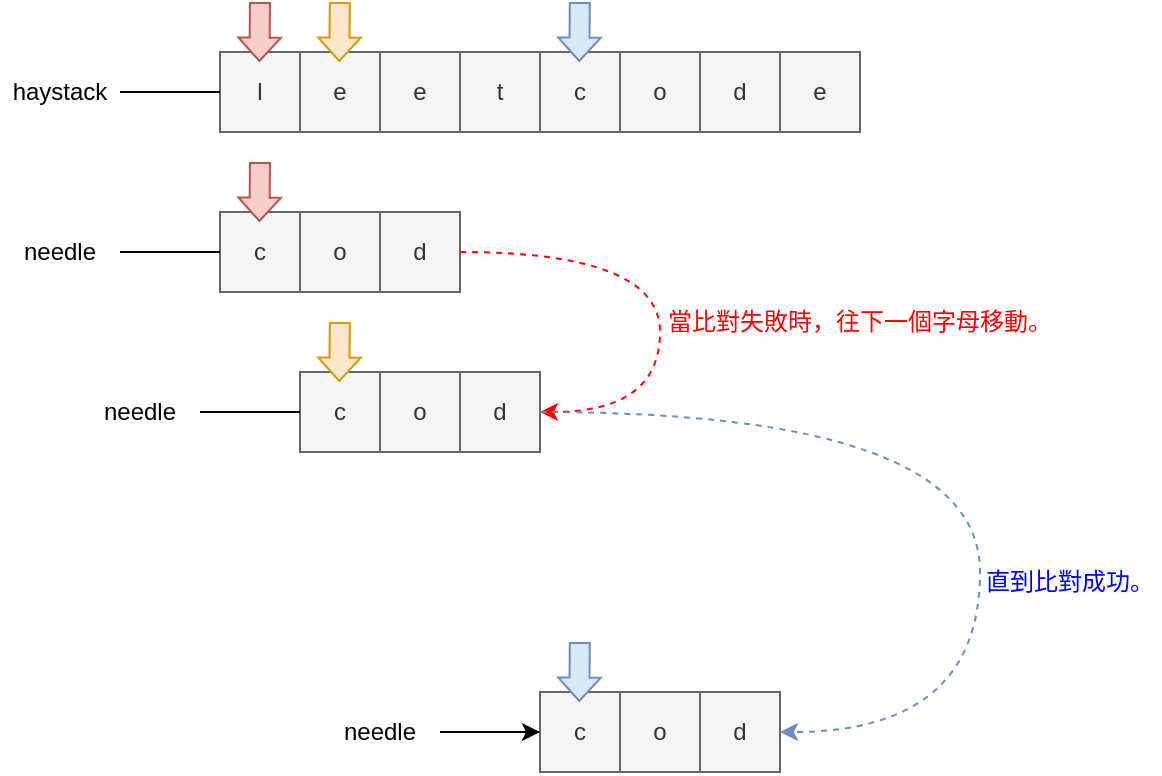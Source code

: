 <mxfile version="20.3.0" type="device" pages="14"><diagram id="rYzyWl2HwcuLuf4nZ8Tp" name="第 1 页"><mxGraphModel dx="1298" dy="803" grid="1" gridSize="10" guides="1" tooltips="1" connect="1" arrows="1" fold="1" page="1" pageScale="1" pageWidth="827" pageHeight="1169" math="0" shadow="0"><root><mxCell id="0"/><mxCell id="1" parent="0"/><mxCell id="-Jwo9_cNym8_ALRZEWuL-1" value="e" style="rounded=0;whiteSpace=wrap;html=1;fillColor=#f5f5f5;fontColor=#333333;strokeColor=#666666;" parent="1" vertex="1"><mxGeometry x="240" y="280" width="40" height="40" as="geometry"/></mxCell><mxCell id="-Jwo9_cNym8_ALRZEWuL-2" value="e" style="rounded=0;whiteSpace=wrap;html=1;fillColor=#f5f5f5;fontColor=#333333;strokeColor=#666666;" parent="1" vertex="1"><mxGeometry x="280" y="280" width="40" height="40" as="geometry"/></mxCell><mxCell id="-Jwo9_cNym8_ALRZEWuL-3" value="t" style="rounded=0;whiteSpace=wrap;html=1;fillColor=#f5f5f5;fontColor=#333333;strokeColor=#666666;" parent="1" vertex="1"><mxGeometry x="320" y="280" width="40" height="40" as="geometry"/></mxCell><mxCell id="-Jwo9_cNym8_ALRZEWuL-4" value="d" style="rounded=0;whiteSpace=wrap;html=1;fillColor=#f5f5f5;fontColor=#333333;strokeColor=#666666;" parent="1" vertex="1"><mxGeometry x="440" y="280" width="40" height="40" as="geometry"/></mxCell><mxCell id="-Jwo9_cNym8_ALRZEWuL-7" value="l" style="rounded=0;whiteSpace=wrap;html=1;fillColor=#f5f5f5;fontColor=#333333;strokeColor=#666666;" parent="1" vertex="1"><mxGeometry x="200" y="280" width="40" height="40" as="geometry"/></mxCell><mxCell id="-Jwo9_cNym8_ALRZEWuL-8" value="c" style="rounded=0;whiteSpace=wrap;html=1;fillColor=#f5f5f5;fontColor=#333333;strokeColor=#666666;" parent="1" vertex="1"><mxGeometry x="360" y="280" width="40" height="40" as="geometry"/></mxCell><mxCell id="-Jwo9_cNym8_ALRZEWuL-9" value="o" style="rounded=0;whiteSpace=wrap;html=1;fillColor=#f5f5f5;fontColor=#333333;strokeColor=#666666;" parent="1" vertex="1"><mxGeometry x="400" y="280" width="40" height="40" as="geometry"/></mxCell><mxCell id="-Jwo9_cNym8_ALRZEWuL-10" value="e" style="rounded=0;whiteSpace=wrap;html=1;fillColor=#f5f5f5;fontColor=#333333;strokeColor=#666666;" parent="1" vertex="1"><mxGeometry x="480" y="280" width="40" height="40" as="geometry"/></mxCell><mxCell id="-Jwo9_cNym8_ALRZEWuL-15" style="edgeStyle=orthogonalEdgeStyle;rounded=0;orthogonalLoop=1;jettySize=auto;html=1;exitX=1;exitY=0.5;exitDx=0;exitDy=0;entryX=0;entryY=0.5;entryDx=0;entryDy=0;endArrow=none;endFill=0;" parent="1" source="-Jwo9_cNym8_ALRZEWuL-14" target="-Jwo9_cNym8_ALRZEWuL-7" edge="1"><mxGeometry relative="1" as="geometry"/></mxCell><mxCell id="-Jwo9_cNym8_ALRZEWuL-14" value="haystack" style="text;html=1;align=center;verticalAlign=middle;whiteSpace=wrap;rounded=0;" parent="1" vertex="1"><mxGeometry x="90" y="285" width="60" height="30" as="geometry"/></mxCell><mxCell id="-Jwo9_cNym8_ALRZEWuL-16" value="d" style="rounded=0;whiteSpace=wrap;html=1;fillColor=#f5f5f5;fontColor=#333333;strokeColor=#666666;" parent="1" vertex="1"><mxGeometry x="280" y="360" width="40" height="40" as="geometry"/></mxCell><mxCell id="-Jwo9_cNym8_ALRZEWuL-17" value="c" style="rounded=0;whiteSpace=wrap;html=1;fillColor=#f5f5f5;fontColor=#333333;strokeColor=#666666;" parent="1" vertex="1"><mxGeometry x="200" y="360" width="40" height="40" as="geometry"/></mxCell><mxCell id="-Jwo9_cNym8_ALRZEWuL-18" value="o" style="rounded=0;whiteSpace=wrap;html=1;fillColor=#f5f5f5;fontColor=#333333;strokeColor=#666666;" parent="1" vertex="1"><mxGeometry x="240" y="360" width="40" height="40" as="geometry"/></mxCell><mxCell id="-Jwo9_cNym8_ALRZEWuL-19" style="edgeStyle=orthogonalEdgeStyle;rounded=0;orthogonalLoop=1;jettySize=auto;html=1;exitX=1;exitY=0.5;exitDx=0;exitDy=0;entryX=0;entryY=0.5;entryDx=0;entryDy=0;endArrow=none;endFill=0;" parent="1" source="-Jwo9_cNym8_ALRZEWuL-20" edge="1"><mxGeometry relative="1" as="geometry"><mxPoint x="200" y="380" as="targetPoint"/></mxGeometry></mxCell><mxCell id="-Jwo9_cNym8_ALRZEWuL-20" value="needle" style="text;html=1;strokeColor=none;fillColor=none;align=center;verticalAlign=middle;whiteSpace=wrap;rounded=0;" parent="1" vertex="1"><mxGeometry x="90" y="365" width="60" height="30" as="geometry"/></mxCell><mxCell id="-Jwo9_cNym8_ALRZEWuL-21" value="d" style="rounded=0;whiteSpace=wrap;html=1;fillColor=#f5f5f5;fontColor=#333333;strokeColor=#666666;" parent="1" vertex="1"><mxGeometry x="320" y="440" width="40" height="40" as="geometry"/></mxCell><mxCell id="-Jwo9_cNym8_ALRZEWuL-22" value="c" style="rounded=0;whiteSpace=wrap;html=1;fillColor=#f5f5f5;fontColor=#333333;strokeColor=#666666;" parent="1" vertex="1"><mxGeometry x="240" y="440" width="40" height="40" as="geometry"/></mxCell><mxCell id="-Jwo9_cNym8_ALRZEWuL-23" value="o" style="rounded=0;whiteSpace=wrap;html=1;fillColor=#f5f5f5;fontColor=#333333;strokeColor=#666666;" parent="1" vertex="1"><mxGeometry x="280" y="440" width="40" height="40" as="geometry"/></mxCell><mxCell id="-Jwo9_cNym8_ALRZEWuL-24" style="edgeStyle=orthogonalEdgeStyle;rounded=0;orthogonalLoop=1;jettySize=auto;html=1;exitX=1;exitY=0.5;exitDx=0;exitDy=0;entryX=0;entryY=0.5;entryDx=0;entryDy=0;endArrow=none;endFill=0;" parent="1" edge="1"><mxGeometry relative="1" as="geometry"><mxPoint x="240" y="460" as="targetPoint"/><mxPoint x="190" y="460" as="sourcePoint"/></mxGeometry></mxCell><mxCell id="-Jwo9_cNym8_ALRZEWuL-29" value="d" style="rounded=0;whiteSpace=wrap;html=1;fillColor=#f5f5f5;fontColor=#333333;strokeColor=#666666;" parent="1" vertex="1"><mxGeometry x="440" y="600" width="40" height="40" as="geometry"/></mxCell><mxCell id="-Jwo9_cNym8_ALRZEWuL-36" value="" style="edgeStyle=orthogonalEdgeStyle;rounded=0;orthogonalLoop=1;jettySize=auto;html=1;endArrow=none;endFill=0;" parent="1" source="-Jwo9_cNym8_ALRZEWuL-30" target="-Jwo9_cNym8_ALRZEWuL-35" edge="1"><mxGeometry relative="1" as="geometry"/></mxCell><mxCell id="-Jwo9_cNym8_ALRZEWuL-30" value="c" style="rounded=0;whiteSpace=wrap;html=1;fillColor=#f5f5f5;fontColor=#333333;strokeColor=#666666;" parent="1" vertex="1"><mxGeometry x="360" y="600" width="40" height="40" as="geometry"/></mxCell><mxCell id="-Jwo9_cNym8_ALRZEWuL-31" value="o" style="rounded=0;whiteSpace=wrap;html=1;fillColor=#f5f5f5;fontColor=#333333;strokeColor=#666666;" parent="1" vertex="1"><mxGeometry x="400" y="600" width="40" height="40" as="geometry"/></mxCell><mxCell id="-Jwo9_cNym8_ALRZEWuL-32" style="edgeStyle=orthogonalEdgeStyle;rounded=0;orthogonalLoop=1;jettySize=auto;html=1;exitX=1;exitY=0.5;exitDx=0;exitDy=0;entryX=0;entryY=0.5;entryDx=0;entryDy=0;" parent="1" edge="1"><mxGeometry relative="1" as="geometry"><mxPoint x="360" y="620" as="targetPoint"/><mxPoint x="310" y="620" as="sourcePoint"/></mxGeometry></mxCell><mxCell id="-Jwo9_cNym8_ALRZEWuL-33" value="needle" style="text;html=1;strokeColor=none;fillColor=none;align=center;verticalAlign=middle;whiteSpace=wrap;rounded=0;" parent="1" vertex="1"><mxGeometry x="130" y="445" width="60" height="30" as="geometry"/></mxCell><mxCell id="-Jwo9_cNym8_ALRZEWuL-35" value="needle" style="text;html=1;strokeColor=none;fillColor=none;align=center;verticalAlign=middle;whiteSpace=wrap;rounded=0;" parent="1" vertex="1"><mxGeometry x="250" y="605" width="60" height="30" as="geometry"/></mxCell><mxCell id="-Jwo9_cNym8_ALRZEWuL-37" value="" style="shape=flexArrow;endArrow=classic;html=1;rounded=0;endWidth=10.263;endSize=3.561;fillColor=#f8cecc;strokeColor=#b85450;" parent="1" edge="1"><mxGeometry width="50" height="50" relative="1" as="geometry"><mxPoint x="220" y="335" as="sourcePoint"/><mxPoint x="219.71" y="365" as="targetPoint"/></mxGeometry></mxCell><mxCell id="-Jwo9_cNym8_ALRZEWuL-38" value="" style="shape=flexArrow;endArrow=classic;html=1;rounded=0;endWidth=10.263;endSize=3.561;fillColor=#f8cecc;strokeColor=#b85450;" parent="1" edge="1"><mxGeometry width="50" height="50" relative="1" as="geometry"><mxPoint x="220" y="255" as="sourcePoint"/><mxPoint x="219.71" y="285" as="targetPoint"/></mxGeometry></mxCell><mxCell id="-Jwo9_cNym8_ALRZEWuL-39" value="" style="shape=flexArrow;endArrow=classic;html=1;rounded=0;endWidth=10.263;endSize=3.561;fillColor=#dae8fc;strokeColor=#6c8ebf;" parent="1" edge="1"><mxGeometry width="50" height="50" relative="1" as="geometry"><mxPoint x="379.92" y="575" as="sourcePoint"/><mxPoint x="379.63" y="605" as="targetPoint"/></mxGeometry></mxCell><mxCell id="-Jwo9_cNym8_ALRZEWuL-40" value="" style="shape=flexArrow;endArrow=classic;html=1;rounded=0;endWidth=10.263;endSize=3.561;fillColor=#ffe6cc;strokeColor=#d79b00;" parent="1" edge="1"><mxGeometry width="50" height="50" relative="1" as="geometry"><mxPoint x="259.92" y="415" as="sourcePoint"/><mxPoint x="259.63" y="445" as="targetPoint"/></mxGeometry></mxCell><mxCell id="-Jwo9_cNym8_ALRZEWuL-41" value="" style="shape=flexArrow;endArrow=classic;html=1;rounded=0;endWidth=10.263;endSize=3.561;fillColor=#dae8fc;strokeColor=#6c8ebf;" parent="1" edge="1"><mxGeometry width="50" height="50" relative="1" as="geometry"><mxPoint x="379.92" y="255" as="sourcePoint"/><mxPoint x="379.63" y="285" as="targetPoint"/></mxGeometry></mxCell><mxCell id="-Jwo9_cNym8_ALRZEWuL-42" value="" style="shape=flexArrow;endArrow=classic;html=1;rounded=0;endWidth=10.263;endSize=3.561;fillColor=#ffe6cc;strokeColor=#d79b00;" parent="1" edge="1"><mxGeometry width="50" height="50" relative="1" as="geometry"><mxPoint x="259.92" y="255" as="sourcePoint"/><mxPoint x="259.63" y="285" as="targetPoint"/></mxGeometry></mxCell><mxCell id="-Jwo9_cNym8_ALRZEWuL-44" value="" style="endArrow=classic;html=1;rounded=0;entryX=1;entryY=0.5;entryDx=0;entryDy=0;edgeStyle=orthogonalEdgeStyle;curved=1;strokeColor=#FF0000;dashed=1;exitX=1;exitY=0.5;exitDx=0;exitDy=0;" parent="1" source="-Jwo9_cNym8_ALRZEWuL-16" target="-Jwo9_cNym8_ALRZEWuL-21" edge="1"><mxGeometry width="50" height="50" relative="1" as="geometry"><mxPoint x="300" y="340" as="sourcePoint"/><mxPoint x="210" y="400" as="targetPoint"/><Array as="points"><mxPoint x="420" y="380"/><mxPoint x="420" y="460"/></Array></mxGeometry></mxCell><mxCell id="-Jwo9_cNym8_ALRZEWuL-45" value="" style="endArrow=classic;html=1;rounded=0;exitX=1;exitY=0.5;exitDx=0;exitDy=0;entryX=1;entryY=0.5;entryDx=0;entryDy=0;edgeStyle=orthogonalEdgeStyle;curved=1;strokeColor=#6c8ebf;dashed=1;fillColor=#dae8fc;" parent="1" target="-Jwo9_cNym8_ALRZEWuL-29" edge="1"><mxGeometry width="50" height="50" relative="1" as="geometry"><mxPoint x="360" y="460" as="sourcePoint"/><mxPoint x="400" y="540" as="targetPoint"/><Array as="points"><mxPoint x="580" y="460"/><mxPoint x="580" y="620"/></Array></mxGeometry></mxCell><mxCell id="-Jwo9_cNym8_ALRZEWuL-49" value="&lt;font color=&quot;#ff0000&quot;&gt;當比對失敗時，往下一個字母移動。&lt;/font&gt;" style="text;html=1;strokeColor=none;fillColor=none;align=center;verticalAlign=middle;whiteSpace=wrap;rounded=0;" parent="1" vertex="1"><mxGeometry x="420" y="400" width="200" height="30" as="geometry"/></mxCell><mxCell id="-Jwo9_cNym8_ALRZEWuL-52" value="&lt;font&gt;直到比對成功。&lt;/font&gt;" style="text;html=1;strokeColor=none;fillColor=none;align=center;verticalAlign=middle;whiteSpace=wrap;rounded=0;fontColor=#0000FF;" parent="1" vertex="1"><mxGeometry x="580" y="530" width="90" height="30" as="geometry"/></mxCell></root></mxGraphModel></diagram><diagram id="AcLKe8mBoZxFlH5bkTWL" name="第 2 页"><mxGraphModel dx="1298" dy="803" grid="1" gridSize="10" guides="1" tooltips="1" connect="1" arrows="1" fold="1" page="1" pageScale="1" pageWidth="827" pageHeight="1169" math="0" shadow="0"><root><mxCell id="0"/><mxCell id="1" parent="0"/><mxCell id="n8Zf_9Qs6GLFuGGHkc8w-29" value="" style="rounded=0;whiteSpace=wrap;html=1;strokeColor=#FF0000;fontSize=15;fontColor=#0000FF;fillColor=none;dashed=1;" parent="1" vertex="1"><mxGeometry x="240" y="592" width="140" height="60" as="geometry"/></mxCell><mxCell id="n8Zf_9Qs6GLFuGGHkc8w-16" value="" style="rounded=0;whiteSpace=wrap;html=1;strokeColor=#FF0000;fontSize=15;fontColor=#0000FF;fillColor=none;dashed=1;" parent="1" vertex="1"><mxGeometry x="150" y="305" width="140" height="60" as="geometry"/></mxCell><mxCell id="GR_PGMBVBtxz2sG1B22V-1" value="e" style="rounded=0;whiteSpace=wrap;html=1;fillColor=#f5f5f5;fontColor=#333333;strokeColor=#666666;" parent="1" vertex="1"><mxGeometry x="200" y="240" width="40" height="40" as="geometry"/></mxCell><mxCell id="GR_PGMBVBtxz2sG1B22V-2" value="e" style="rounded=0;whiteSpace=wrap;html=1;fillColor=#f5f5f5;fontColor=#333333;strokeColor=#666666;" parent="1" vertex="1"><mxGeometry x="240" y="240" width="40" height="40" as="geometry"/></mxCell><mxCell id="GR_PGMBVBtxz2sG1B22V-3" value="t" style="rounded=0;whiteSpace=wrap;html=1;fillColor=#f5f5f5;fontColor=#333333;strokeColor=#666666;" parent="1" vertex="1"><mxGeometry x="280" y="240" width="40" height="40" as="geometry"/></mxCell><mxCell id="GR_PGMBVBtxz2sG1B22V-4" value="d" style="rounded=0;whiteSpace=wrap;html=1;fillColor=#f5f5f5;fontColor=#333333;strokeColor=#666666;" parent="1" vertex="1"><mxGeometry x="400" y="240" width="40" height="40" as="geometry"/></mxCell><mxCell id="GR_PGMBVBtxz2sG1B22V-7" value="l" style="rounded=0;whiteSpace=wrap;html=1;fillColor=#f5f5f5;fontColor=#333333;strokeColor=#666666;" parent="1" vertex="1"><mxGeometry x="160" y="240" width="40" height="40" as="geometry"/></mxCell><mxCell id="GR_PGMBVBtxz2sG1B22V-8" value="c" style="rounded=0;whiteSpace=wrap;html=1;fillColor=#f5f5f5;fontColor=#333333;strokeColor=#666666;" parent="1" vertex="1"><mxGeometry x="320" y="240" width="40" height="40" as="geometry"/></mxCell><mxCell id="GR_PGMBVBtxz2sG1B22V-9" value="o" style="rounded=0;whiteSpace=wrap;html=1;fillColor=#f5f5f5;fontColor=#333333;strokeColor=#666666;" parent="1" vertex="1"><mxGeometry x="360" y="240" width="40" height="40" as="geometry"/></mxCell><mxCell id="GR_PGMBVBtxz2sG1B22V-10" value="e" style="rounded=0;whiteSpace=wrap;html=1;fillColor=#f5f5f5;fontColor=#333333;strokeColor=#666666;" parent="1" vertex="1"><mxGeometry x="440" y="240" width="40" height="40" as="geometry"/></mxCell><mxCell id="GR_PGMBVBtxz2sG1B22V-17" value="選擇比對的「範圍」：" style="text;html=1;strokeColor=none;fillColor=none;align=left;verticalAlign=middle;whiteSpace=wrap;rounded=0;fontSize=15;fontColor=#FF0000;" parent="1" vertex="1"><mxGeometry x="40" y="160" width="160" height="30" as="geometry"/></mxCell><mxCell id="n8Zf_9Qs6GLFuGGHkc8w-1" style="edgeStyle=orthogonalEdgeStyle;rounded=0;orthogonalLoop=1;jettySize=auto;html=1;exitX=1;exitY=0.5;exitDx=0;exitDy=0;entryX=0;entryY=0.5;entryDx=0;entryDy=0;endArrow=none;endFill=0;" parent="1" source="n8Zf_9Qs6GLFuGGHkc8w-2" edge="1"><mxGeometry relative="1" as="geometry"><mxPoint x="160" y="260" as="targetPoint"/></mxGeometry></mxCell><mxCell id="n8Zf_9Qs6GLFuGGHkc8w-2" value="haystack" style="text;html=1;align=center;verticalAlign=middle;whiteSpace=wrap;rounded=0;" parent="1" vertex="1"><mxGeometry x="50" y="245" width="60" height="30" as="geometry"/></mxCell><mxCell id="n8Zf_9Qs6GLFuGGHkc8w-9" value="a" style="rounded=0;whiteSpace=wrap;html=1;fillColor=#f5f5f5;fontColor=#333333;strokeColor=#666666;" parent="1" vertex="1"><mxGeometry x="200" y="315" width="40" height="40" as="geometry"/></mxCell><mxCell id="n8Zf_9Qs6GLFuGGHkc8w-10" value="t" style="rounded=0;whiteSpace=wrap;html=1;fillColor=#f5f5f5;fontColor=#333333;strokeColor=#666666;" parent="1" vertex="1"><mxGeometry x="240" y="315" width="40" height="40" as="geometry"/></mxCell><mxCell id="n8Zf_9Qs6GLFuGGHkc8w-11" value="c" style="rounded=0;whiteSpace=wrap;html=1;fillColor=#f5f5f5;fontColor=#333333;strokeColor=#666666;" parent="1" vertex="1"><mxGeometry x="160" y="315" width="40" height="40" as="geometry"/></mxCell><mxCell id="n8Zf_9Qs6GLFuGGHkc8w-13" style="edgeStyle=orthogonalEdgeStyle;rounded=0;orthogonalLoop=1;jettySize=auto;html=1;exitX=1;exitY=0.5;exitDx=0;exitDy=0;entryX=0;entryY=0.5;entryDx=0;entryDy=0;endArrow=none;endFill=0;" parent="1" source="n8Zf_9Qs6GLFuGGHkc8w-14" edge="1"><mxGeometry relative="1" as="geometry"><mxPoint x="160.0" y="335" as="targetPoint"/></mxGeometry></mxCell><mxCell id="n8Zf_9Qs6GLFuGGHkc8w-14" value="needle" style="text;html=1;align=center;verticalAlign=middle;whiteSpace=wrap;rounded=0;" parent="1" vertex="1"><mxGeometry x="50" y="320" width="60" height="30" as="geometry"/></mxCell><mxCell id="n8Zf_9Qs6GLFuGGHkc8w-15" value="" style="rounded=0;whiteSpace=wrap;html=1;strokeColor=#FF0000;fontSize=15;fontColor=#0000FF;fillColor=none;dashed=1;" parent="1" vertex="1"><mxGeometry x="150" y="230" width="140" height="60" as="geometry"/></mxCell><mxCell id="n8Zf_9Qs6GLFuGGHkc8w-17" value="" style="shape=flexArrow;endArrow=classic;html=1;rounded=0;strokeColor=#6c8ebf;fontSize=15;fontColor=#FF0000;curved=1;fillColor=#dae8fc;" parent="1" edge="1"><mxGeometry width="50" height="50" relative="1" as="geometry"><mxPoint x="299.52" y="390" as="sourcePoint"/><mxPoint x="300" y="470" as="targetPoint"/></mxGeometry></mxCell><mxCell id="n8Zf_9Qs6GLFuGGHkc8w-18" value="e" style="rounded=0;whiteSpace=wrap;html=1;fillColor=#f5f5f5;fontColor=#333333;strokeColor=#666666;" parent="1" vertex="1"><mxGeometry x="290" y="527" width="40" height="40" as="geometry"/></mxCell><mxCell id="n8Zf_9Qs6GLFuGGHkc8w-19" value="e" style="rounded=0;whiteSpace=wrap;html=1;fillColor=#f5f5f5;fontColor=#333333;strokeColor=#666666;" parent="1" vertex="1"><mxGeometry x="330" y="527" width="40" height="40" as="geometry"/></mxCell><mxCell id="n8Zf_9Qs6GLFuGGHkc8w-20" value="l" style="rounded=0;whiteSpace=wrap;html=1;fillColor=#f5f5f5;fontColor=#333333;strokeColor=#666666;" parent="1" vertex="1"><mxGeometry x="250" y="527" width="40" height="40" as="geometry"/></mxCell><mxCell id="n8Zf_9Qs6GLFuGGHkc8w-21" style="edgeStyle=orthogonalEdgeStyle;rounded=0;orthogonalLoop=1;jettySize=auto;html=1;exitX=1;exitY=0.5;exitDx=0;exitDy=0;entryX=0;entryY=0.5;entryDx=0;entryDy=0;endArrow=none;endFill=0;" parent="1" source="n8Zf_9Qs6GLFuGGHkc8w-22" edge="1"><mxGeometry relative="1" as="geometry"><mxPoint x="250" y="547" as="targetPoint"/></mxGeometry></mxCell><mxCell id="n8Zf_9Qs6GLFuGGHkc8w-22" value="haystack" style="text;html=1;align=center;verticalAlign=middle;whiteSpace=wrap;rounded=0;" parent="1" vertex="1"><mxGeometry x="140" y="532" width="60" height="30" as="geometry"/></mxCell><mxCell id="n8Zf_9Qs6GLFuGGHkc8w-23" value="a" style="rounded=0;whiteSpace=wrap;html=1;fillColor=#f5f5f5;fontColor=#333333;strokeColor=#666666;" parent="1" vertex="1"><mxGeometry x="290" y="602" width="40" height="40" as="geometry"/></mxCell><mxCell id="n8Zf_9Qs6GLFuGGHkc8w-24" value="t" style="rounded=0;whiteSpace=wrap;html=1;fillColor=#f5f5f5;fontColor=#333333;strokeColor=#666666;" parent="1" vertex="1"><mxGeometry x="330" y="602" width="40" height="40" as="geometry"/></mxCell><mxCell id="n8Zf_9Qs6GLFuGGHkc8w-25" value="c" style="rounded=0;whiteSpace=wrap;html=1;fillColor=#f5f5f5;fontColor=#333333;strokeColor=#666666;" parent="1" vertex="1"><mxGeometry x="250" y="602" width="40" height="40" as="geometry"/></mxCell><mxCell id="n8Zf_9Qs6GLFuGGHkc8w-26" style="edgeStyle=orthogonalEdgeStyle;rounded=0;orthogonalLoop=1;jettySize=auto;html=1;exitX=1;exitY=0.5;exitDx=0;exitDy=0;entryX=0;entryY=0.5;entryDx=0;entryDy=0;endArrow=none;endFill=0;" parent="1" source="n8Zf_9Qs6GLFuGGHkc8w-27" edge="1"><mxGeometry relative="1" as="geometry"><mxPoint x="250.0" y="622" as="targetPoint"/></mxGeometry></mxCell><mxCell id="n8Zf_9Qs6GLFuGGHkc8w-27" value="needle" style="text;html=1;align=center;verticalAlign=middle;whiteSpace=wrap;rounded=0;" parent="1" vertex="1"><mxGeometry x="140" y="607" width="60" height="30" as="geometry"/></mxCell><mxCell id="n8Zf_9Qs6GLFuGGHkc8w-28" value="" style="rounded=0;whiteSpace=wrap;html=1;strokeColor=#FF0000;fontSize=15;fontColor=#0000FF;fillColor=none;dashed=1;" parent="1" vertex="1"><mxGeometry x="240" y="517" width="140" height="60" as="geometry"/></mxCell><mxCell id="n8Zf_9Qs6GLFuGGHkc8w-30" value="計算「範圍」字元總和：" style="text;html=1;strokeColor=none;fillColor=none;align=left;verticalAlign=middle;whiteSpace=wrap;rounded=0;fontSize=15;fontColor=#FF0000;" parent="1" vertex="1"><mxGeometry x="40" y="480" width="180" height="30" as="geometry"/></mxCell><mxCell id="n8Zf_9Qs6GLFuGGHkc8w-31" value="haystackBaseSum = 'l' + 'e' + 'e';" style="text;html=1;strokeColor=none;fillColor=none;align=left;verticalAlign=middle;whiteSpace=wrap;rounded=0;dashed=1;fontSize=15;fontColor=#FF0000;" parent="1" vertex="1"><mxGeometry x="400" y="527" width="266" height="30" as="geometry"/></mxCell><mxCell id="n8Zf_9Qs6GLFuGGHkc8w-32" value="needleSum = 'c' + 'a' + 't';" style="text;html=1;strokeColor=none;fillColor=none;align=left;verticalAlign=middle;whiteSpace=wrap;rounded=0;dashed=1;fontSize=15;fontColor=#FF0000;" parent="1" vertex="1"><mxGeometry x="400" y="602" width="266" height="30" as="geometry"/></mxCell></root></mxGraphModel></diagram><diagram id="ezt_Su9S4qjvpnFxyDuW" name="第 3 页"><mxGraphModel dx="1298" dy="803" grid="1" gridSize="10" guides="1" tooltips="1" connect="1" arrows="1" fold="1" page="1" pageScale="1" pageWidth="827" pageHeight="1169" math="0" shadow="0"><root><mxCell id="0"/><mxCell id="1" parent="0"/><mxCell id="mQ3MTLc4XqHVA6VQ6_rq-4" value="a" style="rounded=0;whiteSpace=wrap;html=1;fillColor=#f5f5f5;fontColor=#333333;strokeColor=#666666;" parent="1" vertex="1"><mxGeometry x="240" y="240" width="40" height="40" as="geometry"/></mxCell><mxCell id="mJwkG8z7fwhR_ZABnOlu-1" style="edgeStyle=orthogonalEdgeStyle;rounded=0;orthogonalLoop=1;jettySize=auto;html=1;exitX=1;exitY=0.5;exitDx=0;exitDy=0;entryX=0;entryY=0.5;entryDx=0;entryDy=0;endArrow=none;endFill=0;" parent="1" source="mJwkG8z7fwhR_ZABnOlu-2" edge="1"><mxGeometry relative="1" as="geometry"><mxPoint x="240" y="260" as="targetPoint"/></mxGeometry></mxCell><mxCell id="mJwkG8z7fwhR_ZABnOlu-2" value="needle" style="text;html=1;align=center;verticalAlign=middle;whiteSpace=wrap;rounded=0;" parent="1" vertex="1"><mxGeometry x="140" y="245" width="50" height="30" as="geometry"/></mxCell><mxCell id="mJwkG8z7fwhR_ZABnOlu-3" value="a" style="rounded=0;whiteSpace=wrap;html=1;fillColor=#d5e8d4;strokeColor=#82b366;" parent="1" vertex="1"><mxGeometry x="240" y="300" width="40" height="40" as="geometry"/></mxCell><mxCell id="mJwkG8z7fwhR_ZABnOlu-4" value="b" style="rounded=0;whiteSpace=wrap;html=1;fillColor=#d5e8d4;strokeColor=#82b366;" parent="1" vertex="1"><mxGeometry x="280" y="360" width="40" height="40" as="geometry"/></mxCell><mxCell id="mJwkG8z7fwhR_ZABnOlu-5" value="a" style="rounded=0;whiteSpace=wrap;html=1;fillColor=#d5e8d4;strokeColor=#82b366;" parent="1" vertex="1"><mxGeometry x="240" y="360" width="40" height="40" as="geometry"/></mxCell><mxCell id="mJwkG8z7fwhR_ZABnOlu-6" value="b" style="rounded=0;whiteSpace=wrap;html=1;fillColor=#d5e8d4;strokeColor=#82b366;" parent="1" vertex="1"><mxGeometry x="280" y="420" width="40" height="40" as="geometry"/></mxCell><mxCell id="mJwkG8z7fwhR_ZABnOlu-7" value="a" style="rounded=0;whiteSpace=wrap;html=1;fillColor=#d5e8d4;strokeColor=#82b366;" parent="1" vertex="1"><mxGeometry x="240" y="420" width="40" height="40" as="geometry"/></mxCell><mxCell id="mJwkG8z7fwhR_ZABnOlu-8" value="a" style="rounded=0;whiteSpace=wrap;html=1;fillColor=#d5e8d4;strokeColor=#82b366;" parent="1" vertex="1"><mxGeometry x="320" y="420" width="40" height="40" as="geometry"/></mxCell><mxCell id="mJwkG8z7fwhR_ZABnOlu-9" value="b" style="rounded=0;whiteSpace=wrap;html=1;fillColor=#d5e8d4;strokeColor=#82b366;" parent="1" vertex="1"><mxGeometry x="280" y="480" width="40" height="40" as="geometry"/></mxCell><mxCell id="mJwkG8z7fwhR_ZABnOlu-10" value="a" style="rounded=0;whiteSpace=wrap;html=1;fillColor=#d5e8d4;strokeColor=#82b366;" parent="1" vertex="1"><mxGeometry x="240" y="480" width="40" height="40" as="geometry"/></mxCell><mxCell id="mJwkG8z7fwhR_ZABnOlu-11" value="a" style="rounded=0;whiteSpace=wrap;html=1;fillColor=#d5e8d4;strokeColor=#82b366;" parent="1" vertex="1"><mxGeometry x="320" y="480" width="40" height="40" as="geometry"/></mxCell><mxCell id="mJwkG8z7fwhR_ZABnOlu-12" value="b" style="rounded=0;whiteSpace=wrap;html=1;fillColor=#d5e8d4;strokeColor=#82b366;" parent="1" vertex="1"><mxGeometry x="360" y="480" width="40" height="40" as="geometry"/></mxCell><mxCell id="mJwkG8z7fwhR_ZABnOlu-40" value="b" style="rounded=0;whiteSpace=wrap;html=1;fillColor=#f5f5f5;fontColor=#333333;strokeColor=#666666;" parent="1" vertex="1"><mxGeometry x="280" y="240" width="40" height="40" as="geometry"/></mxCell><mxCell id="mJwkG8z7fwhR_ZABnOlu-41" value="c" style="rounded=0;whiteSpace=wrap;html=1;fillColor=#f5f5f5;fontColor=#333333;strokeColor=#666666;" parent="1" vertex="1"><mxGeometry x="400" y="240" width="40" height="40" as="geometry"/></mxCell><mxCell id="mJwkG8z7fwhR_ZABnOlu-43" value="a" style="rounded=0;whiteSpace=wrap;html=1;fillColor=#f5f5f5;fontColor=#333333;strokeColor=#666666;" parent="1" vertex="1"><mxGeometry x="320" y="240" width="40" height="40" as="geometry"/></mxCell><mxCell id="mJwkG8z7fwhR_ZABnOlu-44" value="b" style="rounded=0;whiteSpace=wrap;html=1;fillColor=#f5f5f5;fontColor=#333333;strokeColor=#666666;" parent="1" vertex="1"><mxGeometry x="360" y="240" width="40" height="40" as="geometry"/></mxCell></root></mxGraphModel></diagram><diagram id="-GBVuGFBTWE99pcNB5cb" name="第 4 页"><mxGraphModel dx="1298" dy="803" grid="1" gridSize="10" guides="1" tooltips="1" connect="1" arrows="1" fold="1" page="1" pageScale="1" pageWidth="827" pageHeight="1169" math="0" shadow="0"><root><mxCell id="0"/><mxCell id="1" parent="0"/><mxCell id="sgCwy2JWuKSzr252-w68-3" value="" style="rounded=0;whiteSpace=wrap;html=1;fontColor=#FF0000;fillColor=none;" parent="1" vertex="1"><mxGeometry x="120" y="200" width="600" height="360" as="geometry"/></mxCell><mxCell id="hyZ8eTjC2WzBnrtXLRUP-1" value="a" style="rounded=0;whiteSpace=wrap;html=1;fillColor=#f5f5f5;fontColor=#333333;strokeColor=#666666;" parent="1" vertex="1"><mxGeometry x="240" y="240" width="40" height="40" as="geometry"/></mxCell><mxCell id="hyZ8eTjC2WzBnrtXLRUP-2" style="edgeStyle=orthogonalEdgeStyle;rounded=0;orthogonalLoop=1;jettySize=auto;html=1;exitX=1;exitY=0.5;exitDx=0;exitDy=0;entryX=0;entryY=0.5;entryDx=0;entryDy=0;endArrow=none;endFill=0;" parent="1" edge="1"><mxGeometry relative="1" as="geometry"><mxPoint x="240" y="260" as="targetPoint"/><mxPoint x="190" y="260" as="sourcePoint"/></mxGeometry></mxCell><mxCell id="hyZ8eTjC2WzBnrtXLRUP-4" value="a" style="rounded=0;whiteSpace=wrap;html=1;fillColor=#d5e8d4;strokeColor=#82b366;" parent="1" vertex="1"><mxGeometry x="240" y="300" width="40" height="40" as="geometry"/></mxCell><mxCell id="hyZ8eTjC2WzBnrtXLRUP-5" value="b" style="rounded=0;whiteSpace=wrap;html=1;fillColor=#d5e8d4;strokeColor=#82b366;" parent="1" vertex="1"><mxGeometry x="280" y="360" width="40" height="40" as="geometry"/></mxCell><mxCell id="hyZ8eTjC2WzBnrtXLRUP-6" value="a" style="rounded=0;whiteSpace=wrap;html=1;fillColor=#d5e8d4;strokeColor=#82b366;" parent="1" vertex="1"><mxGeometry x="240" y="360" width="40" height="40" as="geometry"/></mxCell><mxCell id="hyZ8eTjC2WzBnrtXLRUP-7" value="b" style="rounded=0;whiteSpace=wrap;html=1;fillColor=#d5e8d4;strokeColor=#82b366;" parent="1" vertex="1"><mxGeometry x="280" y="420" width="40" height="40" as="geometry"/></mxCell><mxCell id="hyZ8eTjC2WzBnrtXLRUP-8" value="a" style="rounded=0;whiteSpace=wrap;html=1;fillColor=#d5e8d4;strokeColor=#82b366;" parent="1" vertex="1"><mxGeometry x="240" y="420" width="40" height="40" as="geometry"/></mxCell><mxCell id="hyZ8eTjC2WzBnrtXLRUP-9" value="a" style="rounded=0;whiteSpace=wrap;html=1;fillColor=#d5e8d4;strokeColor=#82b366;" parent="1" vertex="1"><mxGeometry x="320" y="420" width="40" height="40" as="geometry"/></mxCell><mxCell id="hyZ8eTjC2WzBnrtXLRUP-10" value="b" style="rounded=0;whiteSpace=wrap;html=1;fillColor=#d5e8d4;strokeColor=#82b366;" parent="1" vertex="1"><mxGeometry x="280" y="480" width="40" height="40" as="geometry"/></mxCell><mxCell id="hyZ8eTjC2WzBnrtXLRUP-11" value="a" style="rounded=0;whiteSpace=wrap;html=1;fillColor=#d5e8d4;strokeColor=#82b366;" parent="1" vertex="1"><mxGeometry x="240" y="480" width="40" height="40" as="geometry"/></mxCell><mxCell id="hyZ8eTjC2WzBnrtXLRUP-12" value="a" style="rounded=0;whiteSpace=wrap;html=1;fillColor=#d5e8d4;strokeColor=#82b366;" parent="1" vertex="1"><mxGeometry x="320" y="480" width="40" height="40" as="geometry"/></mxCell><mxCell id="hyZ8eTjC2WzBnrtXLRUP-13" value="b" style="rounded=0;whiteSpace=wrap;html=1;fillColor=#d5e8d4;strokeColor=#82b366;" parent="1" vertex="1"><mxGeometry x="360" y="480" width="40" height="40" as="geometry"/></mxCell><mxCell id="hyZ8eTjC2WzBnrtXLRUP-19" value="b" style="rounded=0;whiteSpace=wrap;html=1;fillColor=#f5f5f5;fontColor=#333333;strokeColor=#666666;" parent="1" vertex="1"><mxGeometry x="280" y="240" width="40" height="40" as="geometry"/></mxCell><mxCell id="hyZ8eTjC2WzBnrtXLRUP-20" value="c" style="rounded=0;whiteSpace=wrap;html=1;fillColor=#f5f5f5;fontColor=#333333;strokeColor=#666666;" parent="1" vertex="1"><mxGeometry x="400" y="240" width="40" height="40" as="geometry"/></mxCell><mxCell id="hyZ8eTjC2WzBnrtXLRUP-22" value="a" style="rounded=0;whiteSpace=wrap;html=1;fillColor=#f5f5f5;fontColor=#333333;strokeColor=#666666;" parent="1" vertex="1"><mxGeometry x="320" y="240" width="40" height="40" as="geometry"/></mxCell><mxCell id="hyZ8eTjC2WzBnrtXLRUP-23" value="b" style="rounded=0;whiteSpace=wrap;html=1;fillColor=#f5f5f5;fontColor=#333333;strokeColor=#666666;" parent="1" vertex="1"><mxGeometry x="360" y="240" width="40" height="40" as="geometry"/></mxCell><mxCell id="hyZ8eTjC2WzBnrtXLRUP-25" value="0" style="text;html=1;align=center;verticalAlign=middle;whiteSpace=wrap;rounded=0;strokeWidth=1;fillColor=#fff2cc;strokeColor=#d6b656;fontSize=20;" parent="1" vertex="1"><mxGeometry x="480" y="300" width="40" height="40" as="geometry"/></mxCell><mxCell id="hyZ8eTjC2WzBnrtXLRUP-27" value="0" style="text;html=1;align=center;verticalAlign=middle;whiteSpace=wrap;rounded=0;strokeWidth=1;fillColor=#fff2cc;strokeColor=#d6b656;fontSize=20;" parent="1" vertex="1"><mxGeometry x="480" y="360" width="40" height="40" as="geometry"/></mxCell><mxCell id="hyZ8eTjC2WzBnrtXLRUP-29" value="2" style="text;html=1;align=center;verticalAlign=middle;whiteSpace=wrap;rounded=0;strokeWidth=1;fillColor=#fff2cc;strokeColor=#d6b656;fontSize=20;" parent="1" vertex="1"><mxGeometry x="480" y="480" width="40" height="40" as="geometry"/></mxCell><mxCell id="hyZ8eTjC2WzBnrtXLRUP-31" value="1" style="text;html=1;align=center;verticalAlign=middle;whiteSpace=wrap;rounded=0;strokeWidth=1;fillColor=#fff2cc;strokeColor=#d6b656;fontSize=20;" parent="1" vertex="1"><mxGeometry x="480" y="420" width="40" height="40" as="geometry"/></mxCell><mxCell id="B7R9NOdJzavsswsO4GhL-1" value="needle" style="text;html=1;align=center;verticalAlign=middle;whiteSpace=wrap;rounded=0;" parent="1" vertex="1"><mxGeometry x="140" y="245" width="50" height="30" as="geometry"/></mxCell><mxCell id="sgCwy2JWuKSzr252-w68-1" value="" style="endArrow=none;dashed=1;html=1;rounded=0;strokeColor=#FF0000;fontColor=#994C00;entryX=1;entryY=0;entryDx=0;entryDy=0;exitX=1;exitY=1;exitDx=0;exitDy=0;" parent="1" source="hyZ8eTjC2WzBnrtXLRUP-29" target="hyZ8eTjC2WzBnrtXLRUP-25" edge="1"><mxGeometry width="50" height="50" relative="1" as="geometry"><mxPoint x="390" y="440" as="sourcePoint"/><mxPoint x="440" y="390" as="targetPoint"/><Array as="points"><mxPoint x="560" y="520"/><mxPoint x="560" y="300"/></Array></mxGeometry></mxCell><mxCell id="sgCwy2JWuKSzr252-w68-2" value="最長公共前後綴長度。" style="text;html=1;strokeColor=none;fillColor=none;align=center;verticalAlign=middle;whiteSpace=wrap;rounded=0;fontColor=#FF0000;" parent="1" vertex="1"><mxGeometry x="560" y="390" width="130" height="30" as="geometry"/></mxCell><mxCell id="sgCwy2JWuKSzr252-w68-4" value="" style="shape=flexArrow;endArrow=classic;html=1;rounded=0;strokeColor=#d79b00;fontColor=#FF0000;fillColor=#ffe6cc;" parent="1" edge="1"><mxGeometry width="50" height="50" relative="1" as="geometry"><mxPoint x="395" y="580" as="sourcePoint"/><mxPoint x="395" y="640" as="targetPoint"/></mxGeometry></mxCell><mxCell id="sgCwy2JWuKSzr252-w68-5" value="" style="endArrow=classic;html=1;rounded=0;strokeColor=#FF0000;fontColor=#FF0000;strokeWidth=3;" parent="1" edge="1"><mxGeometry width="50" height="50" relative="1" as="geometry"><mxPoint x="414" y="319.5" as="sourcePoint"/><mxPoint x="474" y="319.5" as="targetPoint"/></mxGeometry></mxCell><mxCell id="sgCwy2JWuKSzr252-w68-6" value="" style="endArrow=classic;html=1;rounded=0;strokeColor=#FF0000;fontColor=#FF0000;strokeWidth=3;" parent="1" edge="1"><mxGeometry width="50" height="50" relative="1" as="geometry"><mxPoint x="414" y="439.5" as="sourcePoint"/><mxPoint x="474" y="439.5" as="targetPoint"/></mxGeometry></mxCell><mxCell id="sgCwy2JWuKSzr252-w68-7" value="" style="endArrow=classic;html=1;rounded=0;strokeColor=#FF0000;fontColor=#FF0000;strokeWidth=3;" parent="1" edge="1"><mxGeometry width="50" height="50" relative="1" as="geometry"><mxPoint x="414" y="499.5" as="sourcePoint"/><mxPoint x="474" y="499.5" as="targetPoint"/></mxGeometry></mxCell><mxCell id="sgCwy2JWuKSzr252-w68-8" value="" style="endArrow=classic;html=1;rounded=0;strokeColor=#FF0000;fontColor=#FF0000;strokeWidth=3;" parent="1" edge="1"><mxGeometry width="50" height="50" relative="1" as="geometry"><mxPoint x="414" y="379.5" as="sourcePoint"/><mxPoint x="474" y="379.5" as="targetPoint"/></mxGeometry></mxCell><mxCell id="sgCwy2JWuKSzr252-w68-10" value="&lt;b&gt;&lt;font style=&quot;font-size: 15px;&quot;&gt;a&lt;/font&gt;&lt;/b&gt;&lt;br&gt;（0）" style="rounded=0;whiteSpace=wrap;html=1;fillColor=#f5f5f5;fontColor=#333333;strokeColor=#666666;" parent="1" vertex="1"><mxGeometry x="320" y="680" width="40" height="40" as="geometry"/></mxCell><mxCell id="sgCwy2JWuKSzr252-w68-11" value="&lt;font style=&quot;font-size: 15px;&quot;&gt;&lt;b&gt;b&lt;/b&gt;&lt;/font&gt;&lt;br&gt;（0）" style="rounded=0;whiteSpace=wrap;html=1;fillColor=#f5f5f5;fontColor=#333333;strokeColor=#666666;" parent="1" vertex="1"><mxGeometry x="360" y="680" width="40" height="40" as="geometry"/></mxCell><mxCell id="sgCwy2JWuKSzr252-w68-12" value="&lt;font style=&quot;font-size: 15px;&quot;&gt;&lt;b&gt;a&lt;/b&gt;&lt;/font&gt;&lt;br&gt;（1）" style="rounded=0;whiteSpace=wrap;html=1;fillColor=#f5f5f5;fontColor=#333333;strokeColor=#666666;" parent="1" vertex="1"><mxGeometry x="400" y="680" width="40" height="40" as="geometry"/></mxCell><mxCell id="sgCwy2JWuKSzr252-w68-13" value="&lt;font style=&quot;font-size: 15px;&quot;&gt;&lt;b&gt;b&lt;/b&gt;&lt;/font&gt;&lt;br&gt;（2）" style="rounded=0;whiteSpace=wrap;html=1;fillColor=#f5f5f5;fontColor=#333333;strokeColor=#666666;" parent="1" vertex="1"><mxGeometry x="440" y="680" width="40" height="40" as="geometry"/></mxCell><mxCell id="sgCwy2JWuKSzr252-w68-14" value="PMT" style="text;html=1;strokeColor=none;fillColor=none;align=center;verticalAlign=middle;whiteSpace=wrap;rounded=0;fontColor=#000000;" parent="1" vertex="1"><mxGeometry x="260" y="680" width="40" height="40" as="geometry"/></mxCell><mxCell id="sgCwy2JWuKSzr252-w68-15" style="edgeStyle=orthogonalEdgeStyle;rounded=0;orthogonalLoop=1;jettySize=auto;html=1;exitX=1;exitY=0.5;exitDx=0;exitDy=0;entryX=0;entryY=0.5;entryDx=0;entryDy=0;endArrow=none;endFill=0;" parent="1" source="sgCwy2JWuKSzr252-w68-14" target="sgCwy2JWuKSzr252-w68-10" edge="1"><mxGeometry relative="1" as="geometry"><mxPoint x="250" y="270" as="targetPoint"/><mxPoint x="200" y="270" as="sourcePoint"/></mxGeometry></mxCell></root></mxGraphModel></diagram><diagram id="XZA4tfCcB1CKlKBpjK2C" name="第 5 页"><mxGraphModel dx="1298" dy="803" grid="1" gridSize="10" guides="1" tooltips="1" connect="1" arrows="1" fold="1" page="1" pageScale="1" pageWidth="827" pageHeight="1169" math="0" shadow="0"><root><mxCell id="0"/><mxCell id="1" parent="0"/><mxCell id="Y2tGF3scWMbihp3-96Uw-4" value="b" style="rounded=0;whiteSpace=wrap;html=1;fillColor=#f5f5f5;strokeColor=#666666;fontColor=#333333;" parent="1" vertex="1"><mxGeometry x="360" y="360" width="40" height="40" as="geometry"/></mxCell><mxCell id="Y2tGF3scWMbihp3-96Uw-5" value="a" style="rounded=0;whiteSpace=wrap;html=1;fillColor=#f5f5f5;strokeColor=#666666;fontColor=#333333;" parent="1" vertex="1"><mxGeometry x="320" y="360" width="40" height="40" as="geometry"/></mxCell><mxCell id="Y2tGF3scWMbihp3-96Uw-26" value="" style="endArrow=classic;html=1;rounded=0;strokeWidth=2;strokeColor=#FF0000;" parent="1" edge="1"><mxGeometry width="50" height="50" relative="1" as="geometry"><mxPoint x="320" y="340" as="sourcePoint"/><mxPoint x="350" y="340" as="targetPoint"/></mxGeometry></mxCell><mxCell id="Y2tGF3scWMbihp3-96Uw-27" value="a" style="rounded=0;whiteSpace=wrap;html=1;fillColor=#f8cecc;strokeColor=#b85450;" parent="1" vertex="1"><mxGeometry x="320" y="280" width="40" height="40" as="geometry"/></mxCell><mxCell id="Y2tGF3scWMbihp3-96Uw-28" value="" style="endArrow=classic;html=1;rounded=0;strokeWidth=2;strokeColor=#0000FF;" parent="1" edge="1"><mxGeometry width="50" height="50" relative="1" as="geometry"><mxPoint x="400" y="419.5" as="sourcePoint"/><mxPoint x="370" y="419.5" as="targetPoint"/></mxGeometry></mxCell><mxCell id="Jy-VPr6nUZMOg3EqIrAz-1" value="前綴" style="text;html=1;strokeColor=none;fillColor=none;align=center;verticalAlign=middle;whiteSpace=wrap;rounded=0;fontSize=15;fontColor=#FF0000;" parent="1" vertex="1"><mxGeometry x="260" y="320" width="60" height="40" as="geometry"/></mxCell><mxCell id="Jy-VPr6nUZMOg3EqIrAz-2" value="後綴" style="text;html=1;strokeColor=none;fillColor=none;align=center;verticalAlign=middle;whiteSpace=wrap;rounded=0;fontSize=15;fontColor=#0000FF;" parent="1" vertex="1"><mxGeometry x="400" y="400" width="60" height="40" as="geometry"/></mxCell><mxCell id="Jy-VPr6nUZMOg3EqIrAz-3" value="b" style="rounded=0;whiteSpace=wrap;html=1;fillColor=#dae8fc;strokeColor=#6c8ebf;" parent="1" vertex="1"><mxGeometry x="360" y="440" width="40" height="40" as="geometry"/></mxCell></root></mxGraphModel></diagram><diagram id="cRd4STVVP2DwOmK9fBBd" name="第 6 页"><mxGraphModel dx="1298" dy="803" grid="1" gridSize="10" guides="1" tooltips="1" connect="1" arrows="1" fold="1" page="1" pageScale="1" pageWidth="827" pageHeight="1169" math="0" shadow="0"><root><mxCell id="0"/><mxCell id="1" parent="0"/><mxCell id="tuaPm251pMu8dhGmm1A4-1" value="b" style="rounded=0;whiteSpace=wrap;html=1;fillColor=#f8cecc;strokeColor=#b85450;" parent="1" vertex="1"><mxGeometry x="360" y="220" width="40" height="40" as="geometry"/></mxCell><mxCell id="tuaPm251pMu8dhGmm1A4-2" value="a" style="rounded=0;whiteSpace=wrap;html=1;fillColor=#f8cecc;strokeColor=#b85450;" parent="1" vertex="1"><mxGeometry x="320" y="220" width="40" height="40" as="geometry"/></mxCell><mxCell id="tuaPm251pMu8dhGmm1A4-3" value="a" style="rounded=0;whiteSpace=wrap;html=1;fillColor=#f5f5f5;strokeColor=#666666;fontColor=#333333;" parent="1" vertex="1"><mxGeometry x="400" y="360" width="40" height="40" as="geometry"/></mxCell><mxCell id="XNLpIu1huyEcEGO-KyTr-1" value="b" style="rounded=0;whiteSpace=wrap;html=1;fillColor=#f5f5f5;strokeColor=#666666;fontColor=#333333;" parent="1" vertex="1"><mxGeometry x="360" y="360" width="40" height="40" as="geometry"/></mxCell><mxCell id="XNLpIu1huyEcEGO-KyTr-2" value="a" style="rounded=0;whiteSpace=wrap;html=1;fillColor=#f5f5f5;strokeColor=#666666;fontColor=#333333;" parent="1" vertex="1"><mxGeometry x="320" y="360" width="40" height="40" as="geometry"/></mxCell><mxCell id="XNLpIu1huyEcEGO-KyTr-3" value="" style="endArrow=classic;html=1;rounded=0;strokeWidth=2;strokeColor=#FF0000;" parent="1" edge="1"><mxGeometry width="50" height="50" relative="1" as="geometry"><mxPoint x="320" y="340" as="sourcePoint"/><mxPoint x="350" y="340" as="targetPoint"/></mxGeometry></mxCell><mxCell id="XNLpIu1huyEcEGO-KyTr-4" value="a" style="rounded=0;whiteSpace=wrap;html=1;fillColor=#f8cecc;strokeColor=#b85450;" parent="1" vertex="1"><mxGeometry x="320" y="280" width="40" height="40" as="geometry"/></mxCell><mxCell id="XNLpIu1huyEcEGO-KyTr-5" value="" style="endArrow=classic;html=1;rounded=0;strokeWidth=2;strokeColor=#0000FF;" parent="1" edge="1"><mxGeometry width="50" height="50" relative="1" as="geometry"><mxPoint x="440" y="419.5" as="sourcePoint"/><mxPoint x="410" y="419.5" as="targetPoint"/></mxGeometry></mxCell><mxCell id="XNLpIu1huyEcEGO-KyTr-6" value="前綴" style="text;html=1;strokeColor=none;fillColor=none;align=center;verticalAlign=middle;whiteSpace=wrap;rounded=0;fontSize=15;fontColor=#FF0000;" parent="1" vertex="1"><mxGeometry x="260" y="320" width="60" height="40" as="geometry"/></mxCell><mxCell id="XNLpIu1huyEcEGO-KyTr-7" value="後綴" style="text;html=1;strokeColor=none;fillColor=none;align=center;verticalAlign=middle;whiteSpace=wrap;rounded=0;fontSize=15;fontColor=#0000FF;" parent="1" vertex="1"><mxGeometry x="440" y="400" width="60" height="40" as="geometry"/></mxCell><mxCell id="XNLpIu1huyEcEGO-KyTr-8" value="b" style="rounded=0;whiteSpace=wrap;html=1;fillColor=#dae8fc;strokeColor=#6c8ebf;" parent="1" vertex="1"><mxGeometry x="360" y="500" width="40" height="40" as="geometry"/></mxCell><mxCell id="XNLpIu1huyEcEGO-KyTr-9" value="a" style="rounded=0;whiteSpace=wrap;html=1;fillColor=#dae8fc;strokeColor=#6c8ebf;" parent="1" vertex="1"><mxGeometry x="400" y="440" width="40" height="40" as="geometry"/></mxCell><mxCell id="lQNG0WFoNtSVy3QBmTk4-1" value="a" style="rounded=0;whiteSpace=wrap;html=1;fillColor=#dae8fc;strokeColor=#6c8ebf;" parent="1" vertex="1"><mxGeometry x="400" y="500" width="40" height="40" as="geometry"/></mxCell></root></mxGraphModel></diagram><diagram id="AQCvtC_EhZUo_XlTE-8O" name="第 7 页"><mxGraphModel dx="1148" dy="605" grid="1" gridSize="10" guides="1" tooltips="1" connect="1" arrows="1" fold="1" page="1" pageScale="1" pageWidth="827" pageHeight="1169" math="0" shadow="0"><root><mxCell id="0"/><mxCell id="1" parent="0"/><mxCell id="bVtG0ZJK1dtF0G_7C8da-1" value="b" style="rounded=0;whiteSpace=wrap;html=1;fillColor=#f8cecc;strokeColor=#b85450;" parent="1" vertex="1"><mxGeometry x="360" y="160" width="40" height="40" as="geometry"/></mxCell><mxCell id="bVtG0ZJK1dtF0G_7C8da-2" value="a" style="rounded=0;whiteSpace=wrap;html=1;fillColor=#f8cecc;strokeColor=#b85450;" parent="1" vertex="1"><mxGeometry x="320" y="160" width="40" height="40" as="geometry"/></mxCell><mxCell id="bVtG0ZJK1dtF0G_7C8da-3" value="a" style="rounded=0;whiteSpace=wrap;html=1;fillColor=#f8cecc;strokeColor=#b85450;" parent="1" vertex="1"><mxGeometry x="400" y="160" width="40" height="40" as="geometry"/></mxCell><mxCell id="RYb9H8Ul9adW4gTPHKLj-1" value="b" style="rounded=0;whiteSpace=wrap;html=1;fillColor=#f8cecc;strokeColor=#b85450;" parent="1" vertex="1"><mxGeometry x="360" y="220" width="40" height="40" as="geometry"/></mxCell><mxCell id="RYb9H8Ul9adW4gTPHKLj-2" value="a" style="rounded=0;whiteSpace=wrap;html=1;fillColor=#f8cecc;strokeColor=#b85450;" parent="1" vertex="1"><mxGeometry x="320" y="220" width="40" height="40" as="geometry"/></mxCell><mxCell id="RYb9H8Ul9adW4gTPHKLj-3" value="a" style="rounded=0;whiteSpace=wrap;html=1;fillColor=#f5f5f5;strokeColor=#666666;fontColor=#333333;" parent="1" vertex="1"><mxGeometry x="400" y="360" width="40" height="40" as="geometry"/></mxCell><mxCell id="RYb9H8Ul9adW4gTPHKLj-4" value="b" style="rounded=0;whiteSpace=wrap;html=1;fillColor=#f5f5f5;strokeColor=#666666;fontColor=#333333;" parent="1" vertex="1"><mxGeometry x="360" y="360" width="40" height="40" as="geometry"/></mxCell><mxCell id="RYb9H8Ul9adW4gTPHKLj-5" value="a" style="rounded=0;whiteSpace=wrap;html=1;fillColor=#f5f5f5;strokeColor=#666666;fontColor=#333333;" parent="1" vertex="1"><mxGeometry x="320" y="360" width="40" height="40" as="geometry"/></mxCell><mxCell id="RYb9H8Ul9adW4gTPHKLj-6" value="" style="endArrow=classic;html=1;rounded=0;strokeWidth=2;strokeColor=#FF0000;" parent="1" edge="1"><mxGeometry width="50" height="50" relative="1" as="geometry"><mxPoint x="320" y="340" as="sourcePoint"/><mxPoint x="350" y="340" as="targetPoint"/></mxGeometry></mxCell><mxCell id="RYb9H8Ul9adW4gTPHKLj-7" value="a" style="rounded=0;whiteSpace=wrap;html=1;fillColor=#f8cecc;strokeColor=#b85450;" parent="1" vertex="1"><mxGeometry x="320" y="280" width="40" height="40" as="geometry"/></mxCell><mxCell id="RYb9H8Ul9adW4gTPHKLj-8" value="" style="endArrow=classic;html=1;rounded=0;strokeWidth=2;strokeColor=#0000FF;" parent="1" edge="1"><mxGeometry width="50" height="50" relative="1" as="geometry"><mxPoint x="480" y="419.5" as="sourcePoint"/><mxPoint x="450" y="419.5" as="targetPoint"/></mxGeometry></mxCell><mxCell id="RYb9H8Ul9adW4gTPHKLj-9" value="前綴" style="text;html=1;strokeColor=none;fillColor=none;align=center;verticalAlign=middle;whiteSpace=wrap;rounded=0;fontSize=15;fontColor=#FF0000;" parent="1" vertex="1"><mxGeometry x="260" y="320" width="60" height="40" as="geometry"/></mxCell><mxCell id="RYb9H8Ul9adW4gTPHKLj-10" value="後綴" style="text;html=1;strokeColor=none;fillColor=none;align=center;verticalAlign=middle;whiteSpace=wrap;rounded=0;fontSize=15;fontColor=#0000FF;" parent="1" vertex="1"><mxGeometry x="480" y="400" width="60" height="40" as="geometry"/></mxCell><mxCell id="RYb9H8Ul9adW4gTPHKLj-11" value="b" style="rounded=0;whiteSpace=wrap;html=1;fillColor=#dae8fc;strokeColor=#6c8ebf;" parent="1" vertex="1"><mxGeometry x="360" y="560" width="40" height="40" as="geometry"/></mxCell><mxCell id="RYb9H8Ul9adW4gTPHKLj-12" value="a" style="rounded=0;whiteSpace=wrap;html=1;fillColor=#dae8fc;strokeColor=#6c8ebf;" parent="1" vertex="1"><mxGeometry x="400" y="500" width="40" height="40" as="geometry"/></mxCell><mxCell id="RYb9H8Ul9adW4gTPHKLj-13" value="a" style="rounded=0;whiteSpace=wrap;html=1;fillColor=#dae8fc;strokeColor=#6c8ebf;" parent="1" vertex="1"><mxGeometry x="400" y="560" width="40" height="40" as="geometry"/></mxCell><mxCell id="RYb9H8Ul9adW4gTPHKLj-14" value="b" style="rounded=0;whiteSpace=wrap;html=1;fillColor=#f5f5f5;strokeColor=#666666;fontColor=#333333;" parent="1" vertex="1"><mxGeometry x="440" y="360" width="40" height="40" as="geometry"/></mxCell><mxCell id="RYb9H8Ul9adW4gTPHKLj-15" value="b" style="rounded=0;whiteSpace=wrap;html=1;fillColor=#dae8fc;strokeColor=#6c8ebf;" parent="1" vertex="1"><mxGeometry x="440" y="440" width="40" height="40" as="geometry"/></mxCell><mxCell id="RYb9H8Ul9adW4gTPHKLj-16" value="b" style="rounded=0;whiteSpace=wrap;html=1;fillColor=#dae8fc;strokeColor=#6c8ebf;" parent="1" vertex="1"><mxGeometry x="440" y="560" width="40" height="40" as="geometry"/></mxCell><mxCell id="RYb9H8Ul9adW4gTPHKLj-17" value="b" style="rounded=0;whiteSpace=wrap;html=1;fillColor=#dae8fc;strokeColor=#6c8ebf;" parent="1" vertex="1"><mxGeometry x="440" y="500" width="40" height="40" as="geometry"/></mxCell></root></mxGraphModel></diagram><diagram id="6RW4OgqNPo6j05RkO0Nb" name="第 8 页"><mxGraphModel dx="1148" dy="605" grid="1" gridSize="10" guides="1" tooltips="1" connect="1" arrows="1" fold="1" page="1" pageScale="1" pageWidth="827" pageHeight="1169" math="0" shadow="0"><root><mxCell id="0"/><mxCell id="1" parent="0"/><mxCell id="_zsTRZXWsgxDkgZiHEAF-1" value="e" style="rounded=0;whiteSpace=wrap;html=1;fillColor=#f5f5f5;fontColor=#333333;strokeColor=#666666;" parent="1" vertex="1"><mxGeometry x="240" y="280" width="40" height="40" as="geometry"/></mxCell><mxCell id="_zsTRZXWsgxDkgZiHEAF-2" value="e" style="rounded=0;whiteSpace=wrap;html=1;fillColor=#f5f5f5;fontColor=#333333;strokeColor=#666666;" parent="1" vertex="1"><mxGeometry x="280" y="280" width="40" height="40" as="geometry"/></mxCell><mxCell id="_zsTRZXWsgxDkgZiHEAF-3" value="t" style="rounded=0;whiteSpace=wrap;html=1;fillColor=#f5f5f5;fontColor=#333333;strokeColor=#666666;" parent="1" vertex="1"><mxGeometry x="320" y="280" width="40" height="40" as="geometry"/></mxCell><mxCell id="_zsTRZXWsgxDkgZiHEAF-4" value="d" style="rounded=0;whiteSpace=wrap;html=1;fillColor=#f5f5f5;fontColor=#333333;strokeColor=#666666;" parent="1" vertex="1"><mxGeometry x="440" y="280" width="40" height="40" as="geometry"/></mxCell><mxCell id="_zsTRZXWsgxDkgZiHEAF-5" value="l" style="rounded=0;whiteSpace=wrap;html=1;fillColor=#f5f5f5;fontColor=#333333;strokeColor=#666666;" parent="1" vertex="1"><mxGeometry x="200" y="280" width="40" height="40" as="geometry"/></mxCell><mxCell id="_zsTRZXWsgxDkgZiHEAF-6" value="c" style="rounded=0;whiteSpace=wrap;html=1;fillColor=#f5f5f5;fontColor=#333333;strokeColor=#666666;" parent="1" vertex="1"><mxGeometry x="360" y="280" width="40" height="40" as="geometry"/></mxCell><mxCell id="_zsTRZXWsgxDkgZiHEAF-7" value="o" style="rounded=0;whiteSpace=wrap;html=1;fillColor=#f5f5f5;fontColor=#333333;strokeColor=#666666;" parent="1" vertex="1"><mxGeometry x="400" y="280" width="40" height="40" as="geometry"/></mxCell><mxCell id="_zsTRZXWsgxDkgZiHEAF-8" value="e" style="rounded=0;whiteSpace=wrap;html=1;fillColor=#f5f5f5;fontColor=#333333;strokeColor=#666666;" parent="1" vertex="1"><mxGeometry x="480" y="280" width="40" height="40" as="geometry"/></mxCell><mxCell id="_zsTRZXWsgxDkgZiHEAF-9" style="edgeStyle=orthogonalEdgeStyle;rounded=0;orthogonalLoop=1;jettySize=auto;html=1;exitX=1;exitY=0.5;exitDx=0;exitDy=0;entryX=0;entryY=0.5;entryDx=0;entryDy=0;endArrow=none;endFill=0;" parent="1" source="_zsTRZXWsgxDkgZiHEAF-10" target="_zsTRZXWsgxDkgZiHEAF-5" edge="1"><mxGeometry relative="1" as="geometry"/></mxCell><mxCell id="_zsTRZXWsgxDkgZiHEAF-10" value="haystack" style="text;html=1;align=center;verticalAlign=middle;whiteSpace=wrap;rounded=0;" parent="1" vertex="1"><mxGeometry x="90" y="285" width="60" height="30" as="geometry"/></mxCell><mxCell id="_zsTRZXWsgxDkgZiHEAF-11" value="d" style="rounded=0;whiteSpace=wrap;html=1;fillColor=#f5f5f5;fontColor=#333333;strokeColor=#666666;" parent="1" vertex="1"><mxGeometry x="280" y="360" width="40" height="40" as="geometry"/></mxCell><mxCell id="_zsTRZXWsgxDkgZiHEAF-12" value="c" style="rounded=0;whiteSpace=wrap;html=1;fillColor=#f5f5f5;fontColor=#333333;strokeColor=#666666;" parent="1" vertex="1"><mxGeometry x="200" y="360" width="40" height="40" as="geometry"/></mxCell><mxCell id="_zsTRZXWsgxDkgZiHEAF-13" value="o" style="rounded=0;whiteSpace=wrap;html=1;fillColor=#f5f5f5;fontColor=#333333;strokeColor=#666666;" parent="1" vertex="1"><mxGeometry x="240" y="360" width="40" height="40" as="geometry"/></mxCell><mxCell id="_zsTRZXWsgxDkgZiHEAF-14" style="edgeStyle=orthogonalEdgeStyle;rounded=0;orthogonalLoop=1;jettySize=auto;html=1;exitX=1;exitY=0.5;exitDx=0;exitDy=0;entryX=0;entryY=0.5;entryDx=0;entryDy=0;endArrow=none;endFill=0;" parent="1" source="_zsTRZXWsgxDkgZiHEAF-15" edge="1"><mxGeometry relative="1" as="geometry"><mxPoint x="200" y="380" as="targetPoint"/></mxGeometry></mxCell><mxCell id="_zsTRZXWsgxDkgZiHEAF-15" value="needle" style="text;html=1;strokeColor=none;fillColor=none;align=center;verticalAlign=middle;whiteSpace=wrap;rounded=0;" parent="1" vertex="1"><mxGeometry x="90" y="365" width="60" height="30" as="geometry"/></mxCell><mxCell id="_zsTRZXWsgxDkgZiHEAF-16" value="d" style="rounded=0;whiteSpace=wrap;html=1;fillColor=#f5f5f5;fontColor=#333333;strokeColor=#666666;" parent="1" vertex="1"><mxGeometry x="320" y="440" width="40" height="40" as="geometry"/></mxCell><mxCell id="_zsTRZXWsgxDkgZiHEAF-17" value="c" style="rounded=0;whiteSpace=wrap;html=1;fillColor=#f5f5f5;fontColor=#333333;strokeColor=#666666;" parent="1" vertex="1"><mxGeometry x="240" y="440" width="40" height="40" as="geometry"/></mxCell><mxCell id="_zsTRZXWsgxDkgZiHEAF-18" value="o" style="rounded=0;whiteSpace=wrap;html=1;fillColor=#f5f5f5;fontColor=#333333;strokeColor=#666666;" parent="1" vertex="1"><mxGeometry x="280" y="440" width="40" height="40" as="geometry"/></mxCell><mxCell id="_zsTRZXWsgxDkgZiHEAF-19" style="edgeStyle=orthogonalEdgeStyle;rounded=0;orthogonalLoop=1;jettySize=auto;html=1;exitX=1;exitY=0.5;exitDx=0;exitDy=0;entryX=0;entryY=0.5;entryDx=0;entryDy=0;endArrow=none;endFill=0;" parent="1" edge="1"><mxGeometry relative="1" as="geometry"><mxPoint x="240" y="460" as="targetPoint"/><mxPoint x="190" y="460" as="sourcePoint"/></mxGeometry></mxCell><mxCell id="_zsTRZXWsgxDkgZiHEAF-20" value="d" style="rounded=0;whiteSpace=wrap;html=1;fillColor=#f5f5f5;fontColor=#333333;strokeColor=#666666;" parent="1" vertex="1"><mxGeometry x="360" y="520" width="40" height="40" as="geometry"/></mxCell><mxCell id="_zsTRZXWsgxDkgZiHEAF-21" value="" style="edgeStyle=orthogonalEdgeStyle;rounded=0;orthogonalLoop=1;jettySize=auto;html=1;endArrow=none;endFill=0;" parent="1" source="_zsTRZXWsgxDkgZiHEAF-22" target="_zsTRZXWsgxDkgZiHEAF-26" edge="1"><mxGeometry relative="1" as="geometry"/></mxCell><mxCell id="_zsTRZXWsgxDkgZiHEAF-22" value="c" style="rounded=0;whiteSpace=wrap;html=1;fillColor=#f5f5f5;fontColor=#333333;strokeColor=#666666;" parent="1" vertex="1"><mxGeometry x="280" y="520" width="40" height="40" as="geometry"/></mxCell><mxCell id="_zsTRZXWsgxDkgZiHEAF-23" value="o" style="rounded=0;whiteSpace=wrap;html=1;fillColor=#f5f5f5;fontColor=#333333;strokeColor=#666666;" parent="1" vertex="1"><mxGeometry x="320" y="520" width="40" height="40" as="geometry"/></mxCell><mxCell id="_zsTRZXWsgxDkgZiHEAF-24" style="edgeStyle=orthogonalEdgeStyle;rounded=0;orthogonalLoop=1;jettySize=auto;html=1;exitX=1;exitY=0.5;exitDx=0;exitDy=0;entryX=0;entryY=0.5;entryDx=0;entryDy=0;" parent="1" edge="1"><mxGeometry relative="1" as="geometry"><mxPoint x="280" y="540" as="targetPoint"/><mxPoint x="230" y="540" as="sourcePoint"/></mxGeometry></mxCell><mxCell id="_zsTRZXWsgxDkgZiHEAF-25" value="needle" style="text;html=1;strokeColor=none;fillColor=none;align=center;verticalAlign=middle;whiteSpace=wrap;rounded=0;" parent="1" vertex="1"><mxGeometry x="130" y="445" width="60" height="30" as="geometry"/></mxCell><mxCell id="_zsTRZXWsgxDkgZiHEAF-26" value="needle" style="text;html=1;strokeColor=none;fillColor=none;align=center;verticalAlign=middle;whiteSpace=wrap;rounded=0;" parent="1" vertex="1"><mxGeometry x="170" y="525" width="60" height="30" as="geometry"/></mxCell><mxCell id="_zsTRZXWsgxDkgZiHEAF-27" value="" style="shape=flexArrow;endArrow=classic;html=1;rounded=0;endWidth=10.263;endSize=3.561;fillColor=#f8cecc;strokeColor=#b85450;" parent="1" edge="1"><mxGeometry width="50" height="50" relative="1" as="geometry"><mxPoint x="220" y="335" as="sourcePoint"/><mxPoint x="219.71" y="365" as="targetPoint"/></mxGeometry></mxCell><mxCell id="_zsTRZXWsgxDkgZiHEAF-28" value="" style="shape=flexArrow;endArrow=classic;html=1;rounded=0;endWidth=10.263;endSize=3.561;fillColor=#f8cecc;strokeColor=#b85450;" parent="1" edge="1"><mxGeometry width="50" height="50" relative="1" as="geometry"><mxPoint x="220" y="255" as="sourcePoint"/><mxPoint x="219.71" y="285" as="targetPoint"/></mxGeometry></mxCell><mxCell id="_zsTRZXWsgxDkgZiHEAF-29" value="" style="shape=flexArrow;endArrow=classic;html=1;rounded=0;endWidth=10.263;endSize=3.561;fillColor=#dae8fc;strokeColor=#6c8ebf;" parent="1" edge="1"><mxGeometry width="50" height="50" relative="1" as="geometry"><mxPoint x="300.11" y="495" as="sourcePoint"/><mxPoint x="299.82" y="525" as="targetPoint"/></mxGeometry></mxCell><mxCell id="_zsTRZXWsgxDkgZiHEAF-30" value="" style="shape=flexArrow;endArrow=classic;html=1;rounded=0;endWidth=10.263;endSize=3.561;fillColor=#ffe6cc;strokeColor=#d79b00;" parent="1" edge="1"><mxGeometry width="50" height="50" relative="1" as="geometry"><mxPoint x="259.92" y="415" as="sourcePoint"/><mxPoint x="259.63" y="445" as="targetPoint"/></mxGeometry></mxCell><mxCell id="_zsTRZXWsgxDkgZiHEAF-31" value="" style="shape=flexArrow;endArrow=classic;html=1;rounded=0;endWidth=10.263;endSize=3.561;fillColor=#dae8fc;strokeColor=#6c8ebf;" parent="1" edge="1"><mxGeometry width="50" height="50" relative="1" as="geometry"><mxPoint x="299.87" y="255" as="sourcePoint"/><mxPoint x="299.58" y="285" as="targetPoint"/></mxGeometry></mxCell><mxCell id="_zsTRZXWsgxDkgZiHEAF-32" value="" style="shape=flexArrow;endArrow=classic;html=1;rounded=0;endWidth=10.263;endSize=3.561;fillColor=#ffe6cc;strokeColor=#d79b00;" parent="1" edge="1"><mxGeometry width="50" height="50" relative="1" as="geometry"><mxPoint x="259.92" y="255" as="sourcePoint"/><mxPoint x="259.63" y="285" as="targetPoint"/></mxGeometry></mxCell><mxCell id="_zsTRZXWsgxDkgZiHEAF-33" value="" style="endArrow=classic;html=1;rounded=0;entryX=1;entryY=0.5;entryDx=0;entryDy=0;edgeStyle=orthogonalEdgeStyle;curved=1;strokeColor=#994C00;dashed=1;exitX=1;exitY=0.5;exitDx=0;exitDy=0;" parent="1" source="_zsTRZXWsgxDkgZiHEAF-11" target="_zsTRZXWsgxDkgZiHEAF-16" edge="1"><mxGeometry width="50" height="50" relative="1" as="geometry"><mxPoint x="300" y="340" as="sourcePoint"/><mxPoint x="210" y="400" as="targetPoint"/><Array as="points"><mxPoint x="420" y="380"/><mxPoint x="420" y="460"/></Array></mxGeometry></mxCell><mxCell id="_zsTRZXWsgxDkgZiHEAF-34" value="&lt;font&gt;當比對失敗時，往下一個字母移動。&lt;/font&gt;" style="text;html=1;strokeColor=none;fillColor=none;align=center;verticalAlign=middle;whiteSpace=wrap;rounded=0;fontColor=#994C00;" parent="1" vertex="1"><mxGeometry x="420" y="400" width="200" height="30" as="geometry"/></mxCell><mxCell id="_zsTRZXWsgxDkgZiHEAF-35" value="" style="endArrow=classic;html=1;rounded=0;entryX=1;entryY=0.5;entryDx=0;entryDy=0;edgeStyle=orthogonalEdgeStyle;curved=1;strokeColor=#0000FF;dashed=1;exitX=1;exitY=0.5;exitDx=0;exitDy=0;" parent="1" edge="1"><mxGeometry width="50" height="50" relative="1" as="geometry"><mxPoint x="360" y="460" as="sourcePoint"/><mxPoint x="400" y="540" as="targetPoint"/><Array as="points"><mxPoint x="460" y="460"/><mxPoint x="460" y="540"/></Array></mxGeometry></mxCell><mxCell id="_zsTRZXWsgxDkgZiHEAF-36" value="&lt;font&gt;當比對失敗時，再往下一個字母移動。&lt;/font&gt;" style="text;html=1;strokeColor=none;fillColor=none;align=center;verticalAlign=middle;whiteSpace=wrap;rounded=0;fontColor=#0000FF;" parent="1" vertex="1"><mxGeometry x="460" y="480" width="210" height="30" as="geometry"/></mxCell></root></mxGraphModel></diagram><diagram id="ZgY8I5og8vAP7pxC3ES0" name="第 9 页"><mxGraphModel dx="1026" dy="734" grid="1" gridSize="10" guides="1" tooltips="1" connect="1" arrows="1" fold="1" page="1" pageScale="1" pageWidth="827" pageHeight="1169" math="0" shadow="0"><root><mxCell id="0"/><mxCell id="1" parent="0"/><mxCell id="lvv_zwO5TePQ79zfwpGI-54" value="&lt;font style=&quot;font-size: 15px;&quot; color=&quot;#00cc00&quot;&gt;&lt;b&gt;O&lt;/b&gt;&lt;/font&gt;" style="rounded=0;whiteSpace=wrap;html=1;fontSize=15;strokeColor=none;" vertex="1" parent="1"><mxGeometry x="560" y="720" width="40" height="40" as="geometry"/></mxCell><mxCell id="lvv_zwO5TePQ79zfwpGI-55" value="&lt;font style=&quot;font-size: 15px;&quot; color=&quot;#00cc00&quot;&gt;&lt;b&gt;O&lt;/b&gt;&lt;/font&gt;" style="rounded=0;whiteSpace=wrap;html=1;fontSize=15;strokeColor=none;" vertex="1" parent="1"><mxGeometry x="600" y="720" width="40" height="40" as="geometry"/></mxCell><mxCell id="lvv_zwO5TePQ79zfwpGI-56" value="&lt;font style=&quot;font-size: 15px;&quot; color=&quot;#00cc00&quot;&gt;&lt;b&gt;O&lt;/b&gt;&lt;/font&gt;" style="rounded=0;whiteSpace=wrap;html=1;fontSize=15;strokeColor=none;" vertex="1" parent="1"><mxGeometry x="640" y="720" width="40" height="40" as="geometry"/></mxCell><mxCell id="siUdmo9XJ8ZWNzdDuJ7Q-2" value="&lt;font color=&quot;#ff0000&quot; style=&quot;font-size: 15px;&quot;&gt;&lt;b style=&quot;&quot;&gt;X&lt;/b&gt;&lt;/font&gt;" style="rounded=0;whiteSpace=wrap;html=1;fontSize=15;strokeColor=none;" vertex="1" parent="1"><mxGeometry x="320" y="400" width="40" height="40" as="geometry"/></mxCell><mxCell id="mFtKtzD1jnO-V2IuanrE-74" value="&lt;span style=&quot;font-size: 15px;&quot;&gt;&lt;b&gt;c&lt;/b&gt;&lt;/span&gt;&lt;br&gt;-" style="rounded=0;whiteSpace=wrap;html=1;fillColor=#f5f5f5;fontColor=#333333;strokeColor=#666666;" vertex="1" parent="1"><mxGeometry x="440" y="440" width="40" height="40" as="geometry"/></mxCell><mxCell id="mFtKtzD1jnO-V2IuanrE-73" value="&lt;font style=&quot;font-size: 15px;&quot;&gt;&lt;b&gt;b&lt;/b&gt;&lt;/font&gt;&lt;br&gt;（2）" style="rounded=0;whiteSpace=wrap;html=1;fillColor=#f5f5f5;fontColor=#333333;strokeColor=#666666;" vertex="1" parent="1"><mxGeometry x="400" y="440" width="40" height="40" as="geometry"/></mxCell><mxCell id="mFtKtzD1jnO-V2IuanrE-72" value="&lt;font style=&quot;font-size: 15px;&quot;&gt;&lt;b&gt;a&lt;/b&gt;&lt;/font&gt;&lt;br&gt;（1）" style="rounded=0;whiteSpace=wrap;html=1;fillColor=#f5f5f5;strokeColor=#666666;fontColor=#333333;" vertex="1" parent="1"><mxGeometry x="360" y="440" width="40" height="40" as="geometry"/></mxCell><mxCell id="mFtKtzD1jnO-V2IuanrE-71" value="&lt;font style=&quot;font-size: 15px;&quot;&gt;&lt;b&gt;b&lt;/b&gt;&lt;/font&gt;&lt;br&gt;（0）" style="rounded=0;whiteSpace=wrap;html=1;fillColor=#dae8fc;strokeColor=#6c8ebf;" vertex="1" parent="1"><mxGeometry x="320" y="440" width="40" height="40" as="geometry"/></mxCell><mxCell id="mFtKtzD1jnO-V2IuanrE-70" value="&lt;b&gt;&lt;font style=&quot;font-size: 15px;&quot;&gt;a&lt;/font&gt;&lt;/b&gt;&lt;br&gt;（0）" style="rounded=0;whiteSpace=wrap;html=1;fillColor=#f5f5f5;fontColor=#333333;strokeColor=#666666;" vertex="1" parent="1"><mxGeometry x="280" y="440" width="40" height="40" as="geometry"/></mxCell><mxCell id="mFtKtzD1jnO-V2IuanrE-1" value="&lt;font style=&quot;font-size: 15px;&quot; color=&quot;#00cc00&quot;&gt;&lt;b&gt;O&lt;/b&gt;&lt;/font&gt;" style="rounded=0;whiteSpace=wrap;html=1;fontSize=15;strokeColor=none;" vertex="1" parent="1"><mxGeometry x="280" y="320" width="40" height="40" as="geometry"/></mxCell><mxCell id="mFtKtzD1jnO-V2IuanrE-3" value="&lt;font style=&quot;font-size: 15px;&quot; color=&quot;#00cc00&quot;&gt;&lt;b&gt;O&lt;/b&gt;&lt;/font&gt;" style="rounded=0;whiteSpace=wrap;html=1;fontSize=15;strokeColor=none;" vertex="1" parent="1"><mxGeometry x="200" y="320" width="40" height="40" as="geometry"/></mxCell><mxCell id="mFtKtzD1jnO-V2IuanrE-4" value="&lt;font style=&quot;font-size: 15px;&quot; color=&quot;#00cc00&quot;&gt;&lt;b&gt;O&lt;/b&gt;&lt;/font&gt;" style="rounded=0;whiteSpace=wrap;html=1;fontSize=15;strokeColor=none;" vertex="1" parent="1"><mxGeometry x="240" y="320" width="40" height="40" as="geometry"/></mxCell><mxCell id="mFtKtzD1jnO-V2IuanrE-5" value="&lt;font color=&quot;#ff0000&quot; style=&quot;font-size: 15px;&quot;&gt;&lt;b style=&quot;&quot;&gt;X&lt;/b&gt;&lt;/font&gt;" style="rounded=0;whiteSpace=wrap;html=1;fontSize=15;strokeColor=none;" vertex="1" parent="1"><mxGeometry x="320" y="320" width="40" height="40" as="geometry"/></mxCell><mxCell id="mFtKtzD1jnO-V2IuanrE-6" value="&lt;span style=&quot;font-size: 15px;&quot;&gt;&lt;b&gt;c&lt;/b&gt;&lt;/span&gt;&lt;br&gt;-" style="rounded=0;whiteSpace=wrap;html=1;fillColor=#f5f5f5;fontColor=#333333;strokeColor=#666666;" vertex="1" parent="1"><mxGeometry x="360" y="360" width="40" height="40" as="geometry"/></mxCell><mxCell id="mFtKtzD1jnO-V2IuanrE-7" value="&lt;font style=&quot;font-size: 15px;&quot;&gt;&lt;b&gt;b&lt;/b&gt;&lt;/font&gt;&lt;br&gt;（2）" style="rounded=0;whiteSpace=wrap;html=1;fillColor=#f5f5f5;fontColor=#333333;strokeColor=#666666;" vertex="1" parent="1"><mxGeometry x="320" y="360" width="40" height="40" as="geometry"/></mxCell><mxCell id="mFtKtzD1jnO-V2IuanrE-8" value="&lt;font style=&quot;font-size: 15px;&quot;&gt;&lt;b&gt;a&lt;/b&gt;&lt;/font&gt;&lt;br&gt;（1）" style="rounded=0;whiteSpace=wrap;html=1;fillColor=#f5f5f5;fontColor=#333333;strokeColor=#666666;" vertex="1" parent="1"><mxGeometry x="280" y="360" width="40" height="40" as="geometry"/></mxCell><mxCell id="mFtKtzD1jnO-V2IuanrE-9" value="&lt;font style=&quot;font-size: 15px;&quot;&gt;&lt;b&gt;b&lt;/b&gt;&lt;/font&gt;&lt;br&gt;（0）" style="rounded=0;whiteSpace=wrap;html=1;fillColor=#f5f5f5;fontColor=#333333;strokeColor=#666666;" vertex="1" parent="1"><mxGeometry x="240" y="360" width="40" height="40" as="geometry"/></mxCell><mxCell id="mFtKtzD1jnO-V2IuanrE-10" value="&lt;b&gt;&lt;font style=&quot;font-size: 15px;&quot;&gt;a&lt;/font&gt;&lt;/b&gt;&lt;br&gt;（0）" style="rounded=0;whiteSpace=wrap;html=1;fillColor=#f8cecc;strokeColor=#b85450;" vertex="1" parent="1"><mxGeometry x="200" y="360" width="40" height="40" as="geometry"/></mxCell><mxCell id="mFtKtzD1jnO-V2IuanrE-13" value="c" style="rounded=0;whiteSpace=wrap;html=1;fillColor=#f5f5f5;fontColor=#333333;strokeColor=#666666;" vertex="1" parent="1"><mxGeometry x="640" y="280" width="40" height="40" as="geometry"/></mxCell><mxCell id="mFtKtzD1jnO-V2IuanrE-14" value="b" style="rounded=0;whiteSpace=wrap;html=1;fillColor=#f5f5f5;fontColor=#333333;strokeColor=#666666;" vertex="1" parent="1"><mxGeometry x="600" y="280" width="40" height="40" as="geometry"/></mxCell><mxCell id="mFtKtzD1jnO-V2IuanrE-15" value="a" style="rounded=0;whiteSpace=wrap;html=1;fillColor=#e1d5e7;strokeColor=#9673a6;" vertex="1" parent="1"><mxGeometry x="560" y="280" width="40" height="40" as="geometry"/></mxCell><mxCell id="mFtKtzD1jnO-V2IuanrE-16" value="b" style="rounded=0;whiteSpace=wrap;html=1;fillColor=#f5f5f5;strokeColor=#666666;fontColor=#333333;" vertex="1" parent="1"><mxGeometry x="520" y="280" width="40" height="40" as="geometry"/></mxCell><mxCell id="mFtKtzD1jnO-V2IuanrE-17" value="a" style="rounded=0;whiteSpace=wrap;html=1;fillColor=#f5f5f5;strokeColor=#666666;fontColor=#333333;" vertex="1" parent="1"><mxGeometry x="480" y="280" width="40" height="40" as="geometry"/></mxCell><mxCell id="mFtKtzD1jnO-V2IuanrE-18" value="b" style="rounded=0;whiteSpace=wrap;html=1;fillColor=#f5f5f5;fontColor=#333333;strokeColor=#666666;" vertex="1" parent="1"><mxGeometry x="440" y="280" width="40" height="40" as="geometry"/></mxCell><mxCell id="mFtKtzD1jnO-V2IuanrE-19" value="a" style="rounded=0;whiteSpace=wrap;html=1;fillColor=#ffe6cc;strokeColor=#d79b00;" vertex="1" parent="1"><mxGeometry x="400" y="280" width="40" height="40" as="geometry"/></mxCell><mxCell id="mFtKtzD1jnO-V2IuanrE-20" value="c" style="rounded=0;whiteSpace=wrap;html=1;fillColor=#d5e8d4;strokeColor=#82b366;" vertex="1" parent="1"><mxGeometry x="360" y="280" width="40" height="40" as="geometry"/></mxCell><mxCell id="mFtKtzD1jnO-V2IuanrE-21" value="a" style="rounded=0;whiteSpace=wrap;html=1;fillColor=#dae8fc;strokeColor=#6c8ebf;" vertex="1" parent="1"><mxGeometry x="320" y="280" width="40" height="40" as="geometry"/></mxCell><mxCell id="mFtKtzD1jnO-V2IuanrE-22" value="a" style="rounded=0;whiteSpace=wrap;html=1;fillColor=#f5f5f5;strokeColor=#666666;fontColor=#333333;" vertex="1" parent="1"><mxGeometry x="280" y="280" width="40" height="40" as="geometry"/></mxCell><mxCell id="mFtKtzD1jnO-V2IuanrE-23" value="b" style="rounded=0;whiteSpace=wrap;html=1;fillColor=#f5f5f5;fontColor=#333333;strokeColor=#666666;" vertex="1" parent="1"><mxGeometry x="240" y="280" width="40" height="40" as="geometry"/></mxCell><mxCell id="mFtKtzD1jnO-V2IuanrE-24" value="a" style="rounded=0;whiteSpace=wrap;html=1;fillColor=#f8cecc;strokeColor=#b85450;" vertex="1" parent="1"><mxGeometry x="200" y="280" width="40" height="40" as="geometry"/></mxCell><mxCell id="mFtKtzD1jnO-V2IuanrE-35" style="edgeStyle=orthogonalEdgeStyle;rounded=0;orthogonalLoop=1;jettySize=auto;html=1;exitX=1;exitY=0.5;exitDx=0;exitDy=0;entryX=0;entryY=0.5;entryDx=0;entryDy=0;endArrow=none;endFill=0;" edge="1" parent="1" source="mFtKtzD1jnO-V2IuanrE-36" target="mFtKtzD1jnO-V2IuanrE-24"><mxGeometry relative="1" as="geometry"/></mxCell><mxCell id="mFtKtzD1jnO-V2IuanrE-36" value="haystack" style="text;html=1;align=center;verticalAlign=middle;whiteSpace=wrap;rounded=0;" vertex="1" parent="1"><mxGeometry x="90" y="285" width="60" height="30" as="geometry"/></mxCell><mxCell id="mFtKtzD1jnO-V2IuanrE-37" style="edgeStyle=orthogonalEdgeStyle;rounded=0;orthogonalLoop=1;jettySize=auto;html=1;exitX=1;exitY=0.5;exitDx=0;exitDy=0;entryX=0;entryY=0.5;entryDx=0;entryDy=0;endArrow=none;endFill=0;" edge="1" parent="1" source="mFtKtzD1jnO-V2IuanrE-38" target="mFtKtzD1jnO-V2IuanrE-10"><mxGeometry relative="1" as="geometry"><mxPoint x="200" y="380" as="targetPoint"/></mxGeometry></mxCell><mxCell id="mFtKtzD1jnO-V2IuanrE-38" value="needle" style="text;html=1;strokeColor=none;fillColor=none;align=center;verticalAlign=middle;whiteSpace=wrap;rounded=0;" vertex="1" parent="1"><mxGeometry x="90" y="365" width="60" height="30" as="geometry"/></mxCell><mxCell id="mFtKtzD1jnO-V2IuanrE-40" value="needle" style="text;html=1;strokeColor=none;fillColor=none;align=center;verticalAlign=middle;whiteSpace=wrap;rounded=0;" vertex="1" parent="1"><mxGeometry x="170" y="445" width="60" height="30" as="geometry"/></mxCell><mxCell id="mFtKtzD1jnO-V2IuanrE-41" value="" style="shape=flexArrow;endArrow=classic;html=1;rounded=0;endWidth=10.263;endSize=3.561;fillColor=#f8cecc;strokeColor=#b85450;" edge="1" parent="1"><mxGeometry width="50" height="50" relative="1" as="geometry"><mxPoint x="220.04" y="255.0" as="sourcePoint"/><mxPoint x="219.75" y="285.0" as="targetPoint"/></mxGeometry></mxCell><mxCell id="mFtKtzD1jnO-V2IuanrE-43" value="" style="shape=flexArrow;endArrow=classic;html=1;rounded=0;endWidth=10.263;endSize=3.561;fillColor=#dae8fc;strokeColor=#6c8ebf;" edge="1" parent="1"><mxGeometry width="50" height="50" relative="1" as="geometry"><mxPoint x="339.76" y="255.0" as="sourcePoint"/><mxPoint x="339.47" y="285.0" as="targetPoint"/></mxGeometry></mxCell><mxCell id="mFtKtzD1jnO-V2IuanrE-44" value="" style="endArrow=classic;html=1;rounded=0;entryX=1;entryY=0.5;entryDx=0;entryDy=0;edgeStyle=orthogonalEdgeStyle;curved=1;strokeColor=#FF0000;dashed=1;exitX=1;exitY=0.5;exitDx=0;exitDy=0;" edge="1" parent="1"><mxGeometry width="50" height="50" relative="1" as="geometry"><mxPoint x="400" y="380" as="sourcePoint"/><mxPoint x="480" y="460" as="targetPoint"/><Array as="points"><mxPoint x="560" y="380"/><mxPoint x="560" y="460"/></Array></mxGeometry></mxCell><mxCell id="mFtKtzD1jnO-V2IuanrE-45" value="&lt;font color=&quot;#ff0000&quot;&gt;字串「aba」已經匹配，PMT 為 1；將「首位」移動到「x」處，再回推 1 格，並從藍色方塊開始匹配。&lt;br&gt;&lt;/font&gt;" style="text;html=1;strokeColor=none;fillColor=none;align=left;verticalAlign=middle;whiteSpace=wrap;rounded=0;" vertex="1" parent="1"><mxGeometry x="560" y="370" width="365" height="57.5" as="geometry"/></mxCell><mxCell id="mFtKtzD1jnO-V2IuanrE-46" value="&lt;b&gt;&lt;font style=&quot;font-size: 15px;&quot;&gt;a&lt;/font&gt;&lt;/b&gt;&lt;br&gt;（0）" style="rounded=0;whiteSpace=wrap;html=1;fillColor=#f5f5f5;fontColor=#333333;strokeColor=#666666;" vertex="1" parent="1"><mxGeometry x="200" y="160" width="40" height="40" as="geometry"/></mxCell><mxCell id="mFtKtzD1jnO-V2IuanrE-47" value="&lt;font style=&quot;font-size: 15px;&quot;&gt;&lt;b&gt;b&lt;/b&gt;&lt;/font&gt;&lt;br&gt;（0）" style="rounded=0;whiteSpace=wrap;html=1;fillColor=#f5f5f5;fontColor=#333333;strokeColor=#666666;" vertex="1" parent="1"><mxGeometry x="240" y="160" width="40" height="40" as="geometry"/></mxCell><mxCell id="mFtKtzD1jnO-V2IuanrE-48" value="&lt;font style=&quot;font-size: 15px;&quot;&gt;&lt;b&gt;a&lt;/b&gt;&lt;/font&gt;&lt;br&gt;（1）" style="rounded=0;whiteSpace=wrap;html=1;fillColor=#f5f5f5;fontColor=#333333;strokeColor=#666666;" vertex="1" parent="1"><mxGeometry x="280" y="160" width="40" height="40" as="geometry"/></mxCell><mxCell id="mFtKtzD1jnO-V2IuanrE-49" value="&lt;font style=&quot;font-size: 15px;&quot;&gt;&lt;b&gt;b&lt;/b&gt;&lt;/font&gt;&lt;br&gt;（2）" style="rounded=0;whiteSpace=wrap;html=1;fillColor=#f5f5f5;fontColor=#333333;strokeColor=#666666;" vertex="1" parent="1"><mxGeometry x="320" y="160" width="40" height="40" as="geometry"/></mxCell><mxCell id="mFtKtzD1jnO-V2IuanrE-50" value="PMT" style="text;html=1;strokeColor=none;fillColor=none;align=center;verticalAlign=middle;whiteSpace=wrap;rounded=0;fontColor=#000000;" vertex="1" parent="1"><mxGeometry x="140" y="160" width="40" height="40" as="geometry"/></mxCell><mxCell id="mFtKtzD1jnO-V2IuanrE-51" style="edgeStyle=orthogonalEdgeStyle;rounded=0;orthogonalLoop=1;jettySize=auto;html=1;exitX=1;exitY=0.5;exitDx=0;exitDy=0;entryX=0;entryY=0.5;entryDx=0;entryDy=0;endArrow=none;endFill=0;" edge="1" parent="1" source="mFtKtzD1jnO-V2IuanrE-50" target="mFtKtzD1jnO-V2IuanrE-46"><mxGeometry relative="1" as="geometry"><mxPoint x="130" y="-250" as="targetPoint"/><mxPoint x="80" y="-250" as="sourcePoint"/></mxGeometry></mxCell><mxCell id="mFtKtzD1jnO-V2IuanrE-66" value="&lt;span style=&quot;font-size: 15px;&quot;&gt;&lt;b&gt;c&lt;/b&gt;&lt;/span&gt;&lt;br&gt;-" style="rounded=0;whiteSpace=wrap;html=1;fillColor=#f5f5f5;fontColor=#333333;strokeColor=#666666;" vertex="1" parent="1"><mxGeometry x="360" y="160" width="40" height="40" as="geometry"/></mxCell><mxCell id="mFtKtzD1jnO-V2IuanrE-106" style="edgeStyle=orthogonalEdgeStyle;rounded=0;orthogonalLoop=1;jettySize=auto;html=1;exitX=1;exitY=0.5;exitDx=0;exitDy=0;entryX=0;entryY=0.5;entryDx=0;entryDy=0;endArrow=none;endFill=0;" edge="1" parent="1"><mxGeometry relative="1" as="geometry"><mxPoint x="280" y="459.5" as="targetPoint"/><mxPoint x="230" y="459.5" as="sourcePoint"/></mxGeometry></mxCell><mxCell id="lvv_zwO5TePQ79zfwpGI-9" value="&lt;font color=&quot;#ff0000&quot; style=&quot;font-size: 15px;&quot;&gt;&lt;b style=&quot;&quot;&gt;X&lt;/b&gt;&lt;/font&gt;" style="rounded=0;whiteSpace=wrap;html=1;fontSize=15;strokeColor=none;" vertex="1" parent="1"><mxGeometry x="360" y="480" width="40" height="40" as="geometry"/></mxCell><mxCell id="lvv_zwO5TePQ79zfwpGI-10" value="&lt;span style=&quot;font-size: 15px;&quot;&gt;&lt;b&gt;c&lt;/b&gt;&lt;/span&gt;&lt;br&gt;-" style="rounded=0;whiteSpace=wrap;html=1;fillColor=#f5f5f5;fontColor=#333333;strokeColor=#666666;" vertex="1" parent="1"><mxGeometry x="480" y="520" width="40" height="40" as="geometry"/></mxCell><mxCell id="lvv_zwO5TePQ79zfwpGI-11" value="&lt;font style=&quot;font-size: 15px;&quot;&gt;&lt;b&gt;b&lt;/b&gt;&lt;/font&gt;&lt;br&gt;（2）" style="rounded=0;whiteSpace=wrap;html=1;fillColor=#f5f5f5;fontColor=#333333;strokeColor=#666666;" vertex="1" parent="1"><mxGeometry x="440" y="520" width="40" height="40" as="geometry"/></mxCell><mxCell id="lvv_zwO5TePQ79zfwpGI-12" value="&lt;font style=&quot;font-size: 15px;&quot;&gt;&lt;b&gt;a&lt;/b&gt;&lt;/font&gt;&lt;br&gt;（1）" style="rounded=0;whiteSpace=wrap;html=1;fillColor=#f5f5f5;strokeColor=#666666;fontColor=#333333;" vertex="1" parent="1"><mxGeometry x="400" y="520" width="40" height="40" as="geometry"/></mxCell><mxCell id="lvv_zwO5TePQ79zfwpGI-13" value="&lt;font style=&quot;font-size: 15px;&quot;&gt;&lt;b&gt;b&lt;/b&gt;&lt;/font&gt;&lt;br&gt;（0）" style="rounded=0;whiteSpace=wrap;html=1;fillColor=#f5f5f5;strokeColor=#666666;fontColor=#333333;" vertex="1" parent="1"><mxGeometry x="360" y="520" width="40" height="40" as="geometry"/></mxCell><mxCell id="lvv_zwO5TePQ79zfwpGI-14" value="&lt;b&gt;&lt;font style=&quot;font-size: 15px;&quot;&gt;a&lt;/font&gt;&lt;/b&gt;&lt;br&gt;（0）" style="rounded=0;whiteSpace=wrap;html=1;fillColor=#fff2cc;strokeColor=#d6b656;" vertex="1" parent="1"><mxGeometry x="320" y="520" width="40" height="40" as="geometry"/></mxCell><mxCell id="lvv_zwO5TePQ79zfwpGI-15" value="needle" style="text;html=1;strokeColor=none;fillColor=none;align=center;verticalAlign=middle;whiteSpace=wrap;rounded=0;" vertex="1" parent="1"><mxGeometry x="210" y="525" width="60" height="30" as="geometry"/></mxCell><mxCell id="lvv_zwO5TePQ79zfwpGI-16" style="edgeStyle=orthogonalEdgeStyle;rounded=0;orthogonalLoop=1;jettySize=auto;html=1;exitX=1;exitY=0.5;exitDx=0;exitDy=0;entryX=0;entryY=0.5;entryDx=0;entryDy=0;endArrow=none;endFill=0;" edge="1" parent="1"><mxGeometry relative="1" as="geometry"><mxPoint x="320.0" y="539.5" as="targetPoint"/><mxPoint x="270.0" y="539.5" as="sourcePoint"/></mxGeometry></mxCell><mxCell id="lvv_zwO5TePQ79zfwpGI-19" value="&lt;span style=&quot;font-size: 15px;&quot;&gt;&lt;b&gt;c&lt;/b&gt;&lt;/span&gt;&lt;br&gt;-" style="rounded=0;whiteSpace=wrap;html=1;fillColor=#f5f5f5;fontColor=#333333;strokeColor=#666666;" vertex="1" parent="1"><mxGeometry x="520" y="600" width="40" height="40" as="geometry"/></mxCell><mxCell id="lvv_zwO5TePQ79zfwpGI-20" value="&lt;font style=&quot;font-size: 15px;&quot;&gt;&lt;b&gt;b&lt;/b&gt;&lt;/font&gt;&lt;br&gt;（2）" style="rounded=0;whiteSpace=wrap;html=1;fillColor=#f5f5f5;fontColor=#333333;strokeColor=#666666;" vertex="1" parent="1"><mxGeometry x="480" y="600" width="40" height="40" as="geometry"/></mxCell><mxCell id="lvv_zwO5TePQ79zfwpGI-21" value="&lt;font style=&quot;font-size: 15px;&quot;&gt;&lt;b&gt;a&lt;/b&gt;&lt;/font&gt;&lt;br&gt;（1）" style="rounded=0;whiteSpace=wrap;html=1;fillColor=#f5f5f5;strokeColor=#666666;fontColor=#333333;" vertex="1" parent="1"><mxGeometry x="440" y="600" width="40" height="40" as="geometry"/></mxCell><mxCell id="lvv_zwO5TePQ79zfwpGI-22" value="&lt;font style=&quot;font-size: 15px;&quot;&gt;&lt;b&gt;b&lt;/b&gt;&lt;/font&gt;&lt;br&gt;（0）" style="rounded=0;whiteSpace=wrap;html=1;fillColor=#f5f5f5;strokeColor=#666666;fontColor=#333333;" vertex="1" parent="1"><mxGeometry x="400" y="600" width="40" height="40" as="geometry"/></mxCell><mxCell id="lvv_zwO5TePQ79zfwpGI-23" value="&lt;b&gt;&lt;font style=&quot;font-size: 15px;&quot;&gt;a&lt;/font&gt;&lt;/b&gt;&lt;br&gt;（0）" style="rounded=0;whiteSpace=wrap;html=1;fillColor=#d5e8d4;strokeColor=#82b366;" vertex="1" parent="1"><mxGeometry x="360" y="600" width="40" height="40" as="geometry"/></mxCell><mxCell id="lvv_zwO5TePQ79zfwpGI-24" value="needle" style="text;html=1;strokeColor=none;fillColor=none;align=center;verticalAlign=middle;whiteSpace=wrap;rounded=0;" vertex="1" parent="1"><mxGeometry x="250" y="605" width="60" height="30" as="geometry"/></mxCell><mxCell id="lvv_zwO5TePQ79zfwpGI-25" style="edgeStyle=orthogonalEdgeStyle;rounded=0;orthogonalLoop=1;jettySize=auto;html=1;exitX=1;exitY=0.5;exitDx=0;exitDy=0;entryX=0;entryY=0.5;entryDx=0;entryDy=0;endArrow=none;endFill=0;" edge="1" parent="1"><mxGeometry relative="1" as="geometry"><mxPoint x="360.0" y="619.5" as="targetPoint"/><mxPoint x="310.0" y="619.5" as="sourcePoint"/></mxGeometry></mxCell><mxCell id="lvv_zwO5TePQ79zfwpGI-26" value="&lt;font color=&quot;#ff0000&quot; style=&quot;font-size: 15px;&quot;&gt;&lt;b style=&quot;&quot;&gt;X&lt;/b&gt;&lt;/font&gt;" style="rounded=0;whiteSpace=wrap;html=1;fontSize=15;strokeColor=none;" vertex="1" parent="1"><mxGeometry x="360" y="560" width="40" height="40" as="geometry"/></mxCell><mxCell id="lvv_zwO5TePQ79zfwpGI-27" value="&lt;span style=&quot;font-size: 15px;&quot;&gt;&lt;b&gt;c&lt;/b&gt;&lt;/span&gt;&lt;br&gt;-" style="rounded=0;whiteSpace=wrap;html=1;fillColor=#f5f5f5;fontColor=#333333;strokeColor=#666666;" vertex="1" parent="1"><mxGeometry x="560" y="680" width="40" height="40" as="geometry"/></mxCell><mxCell id="lvv_zwO5TePQ79zfwpGI-28" value="&lt;font style=&quot;font-size: 15px;&quot;&gt;&lt;b&gt;b&lt;/b&gt;&lt;/font&gt;&lt;br&gt;（2）" style="rounded=0;whiteSpace=wrap;html=1;fillColor=#f5f5f5;fontColor=#333333;strokeColor=#666666;" vertex="1" parent="1"><mxGeometry x="520" y="680" width="40" height="40" as="geometry"/></mxCell><mxCell id="lvv_zwO5TePQ79zfwpGI-29" value="&lt;font style=&quot;font-size: 15px;&quot;&gt;&lt;b&gt;a&lt;/b&gt;&lt;/font&gt;&lt;br&gt;（1）" style="rounded=0;whiteSpace=wrap;html=1;fillColor=#f5f5f5;strokeColor=#666666;fontColor=#333333;" vertex="1" parent="1"><mxGeometry x="480" y="680" width="40" height="40" as="geometry"/></mxCell><mxCell id="lvv_zwO5TePQ79zfwpGI-30" value="&lt;font style=&quot;font-size: 15px;&quot;&gt;&lt;b&gt;b&lt;/b&gt;&lt;/font&gt;&lt;br&gt;（0）" style="rounded=0;whiteSpace=wrap;html=1;fillColor=#f5f5f5;strokeColor=#666666;fontColor=#333333;" vertex="1" parent="1"><mxGeometry x="440" y="680" width="40" height="40" as="geometry"/></mxCell><mxCell id="lvv_zwO5TePQ79zfwpGI-31" value="&lt;b&gt;&lt;font style=&quot;font-size: 15px;&quot;&gt;a&lt;/font&gt;&lt;/b&gt;&lt;br&gt;（0）" style="rounded=0;whiteSpace=wrap;html=1;fillColor=#ffe6cc;strokeColor=#d79b00;" vertex="1" parent="1"><mxGeometry x="400" y="680" width="40" height="40" as="geometry"/></mxCell><mxCell id="lvv_zwO5TePQ79zfwpGI-32" value="needle" style="text;html=1;strokeColor=none;fillColor=none;align=center;verticalAlign=middle;whiteSpace=wrap;rounded=0;" vertex="1" parent="1"><mxGeometry x="290" y="685" width="60" height="30" as="geometry"/></mxCell><mxCell id="lvv_zwO5TePQ79zfwpGI-33" style="edgeStyle=orthogonalEdgeStyle;rounded=0;orthogonalLoop=1;jettySize=auto;html=1;exitX=1;exitY=0.5;exitDx=0;exitDy=0;entryX=0;entryY=0.5;entryDx=0;entryDy=0;endArrow=none;endFill=0;" edge="1" parent="1"><mxGeometry relative="1" as="geometry"><mxPoint x="400.0" y="699.5" as="targetPoint"/><mxPoint x="350.0" y="699.5" as="sourcePoint"/></mxGeometry></mxCell><mxCell id="lvv_zwO5TePQ79zfwpGI-34" value="&lt;span style=&quot;font-size: 15px;&quot;&gt;&lt;b&gt;c&lt;/b&gt;&lt;/span&gt;&lt;br&gt;-" style="rounded=0;whiteSpace=wrap;html=1;fillColor=#f5f5f5;fontColor=#333333;strokeColor=#666666;" vertex="1" parent="1"><mxGeometry x="640" y="760" width="40" height="40" as="geometry"/></mxCell><mxCell id="lvv_zwO5TePQ79zfwpGI-35" value="&lt;font style=&quot;font-size: 15px;&quot;&gt;&lt;b&gt;b&lt;/b&gt;&lt;/font&gt;&lt;br&gt;（2）" style="rounded=0;whiteSpace=wrap;html=1;fillColor=#f5f5f5;fontColor=#333333;strokeColor=#666666;" vertex="1" parent="1"><mxGeometry x="600" y="760" width="40" height="40" as="geometry"/></mxCell><mxCell id="lvv_zwO5TePQ79zfwpGI-36" value="&lt;font style=&quot;font-size: 15px;&quot;&gt;&lt;b&gt;a&lt;/b&gt;&lt;/font&gt;&lt;br&gt;（1）" style="rounded=0;whiteSpace=wrap;html=1;fillColor=#e1d5e7;strokeColor=#9673a6;" vertex="1" parent="1"><mxGeometry x="560" y="760" width="40" height="40" as="geometry"/></mxCell><mxCell id="lvv_zwO5TePQ79zfwpGI-37" value="&lt;font style=&quot;font-size: 15px;&quot;&gt;&lt;b&gt;b&lt;/b&gt;&lt;/font&gt;&lt;br&gt;（0）" style="rounded=0;whiteSpace=wrap;html=1;fillColor=#f5f5f5;strokeColor=#666666;fontColor=#333333;" vertex="1" parent="1"><mxGeometry x="520" y="760" width="40" height="40" as="geometry"/></mxCell><mxCell id="lvv_zwO5TePQ79zfwpGI-38" value="&lt;b&gt;&lt;font style=&quot;font-size: 15px;&quot;&gt;a&lt;/font&gt;&lt;/b&gt;&lt;br&gt;（0）" style="rounded=0;whiteSpace=wrap;html=1;fillColor=#f5f5f5;strokeColor=#666666;fontColor=#333333;" vertex="1" parent="1"><mxGeometry x="480" y="760" width="40" height="40" as="geometry"/></mxCell><mxCell id="lvv_zwO5TePQ79zfwpGI-39" value="needle" style="text;html=1;strokeColor=none;fillColor=none;align=center;verticalAlign=middle;whiteSpace=wrap;rounded=0;" vertex="1" parent="1"><mxGeometry x="370" y="765" width="60" height="30" as="geometry"/></mxCell><mxCell id="lvv_zwO5TePQ79zfwpGI-40" style="edgeStyle=orthogonalEdgeStyle;rounded=0;orthogonalLoop=1;jettySize=auto;html=1;exitX=1;exitY=0.5;exitDx=0;exitDy=0;entryX=0;entryY=0.5;entryDx=0;entryDy=0;endArrow=none;endFill=0;" edge="1" parent="1"><mxGeometry relative="1" as="geometry"><mxPoint x="480.0" y="779.5" as="targetPoint"/><mxPoint x="430.0" y="779.5" as="sourcePoint"/></mxGeometry></mxCell><mxCell id="lvv_zwO5TePQ79zfwpGI-49" value="&lt;font style=&quot;font-size: 15px;&quot; color=&quot;#00cc00&quot;&gt;&lt;b&gt;O&lt;/b&gt;&lt;/font&gt;" style="rounded=0;whiteSpace=wrap;html=1;fontSize=15;strokeColor=none;" vertex="1" parent="1"><mxGeometry x="400" y="640" width="40" height="40" as="geometry"/></mxCell><mxCell id="lvv_zwO5TePQ79zfwpGI-50" value="&lt;font style=&quot;font-size: 15px;&quot; color=&quot;#00cc00&quot;&gt;&lt;b&gt;O&lt;/b&gt;&lt;/font&gt;" style="rounded=0;whiteSpace=wrap;html=1;fontSize=15;strokeColor=none;" vertex="1" parent="1"><mxGeometry x="440" y="640" width="40" height="40" as="geometry"/></mxCell><mxCell id="lvv_zwO5TePQ79zfwpGI-51" value="&lt;font style=&quot;font-size: 15px;&quot; color=&quot;#00cc00&quot;&gt;&lt;b&gt;O&lt;/b&gt;&lt;/font&gt;" style="rounded=0;whiteSpace=wrap;html=1;fontSize=15;strokeColor=none;" vertex="1" parent="1"><mxGeometry x="480" y="640" width="40" height="40" as="geometry"/></mxCell><mxCell id="lvv_zwO5TePQ79zfwpGI-52" value="&lt;font style=&quot;font-size: 15px;&quot; color=&quot;#00cc00&quot;&gt;&lt;b&gt;O&lt;/b&gt;&lt;/font&gt;" style="rounded=0;whiteSpace=wrap;html=1;fontSize=15;strokeColor=none;" vertex="1" parent="1"><mxGeometry x="520" y="640" width="40" height="40" as="geometry"/></mxCell><mxCell id="lvv_zwO5TePQ79zfwpGI-53" value="&lt;font color=&quot;#ff0000&quot; style=&quot;font-size: 15px;&quot;&gt;&lt;b style=&quot;&quot;&gt;X&lt;/b&gt;&lt;/font&gt;" style="rounded=0;whiteSpace=wrap;html=1;fontSize=15;strokeColor=none;" vertex="1" parent="1"><mxGeometry x="560" y="640" width="40" height="40" as="geometry"/></mxCell><mxCell id="xmdvJeJsAgiM4upy58bI-1" value="" style="endArrow=classic;html=1;rounded=0;entryX=1;entryY=0.5;entryDx=0;entryDy=0;edgeStyle=orthogonalEdgeStyle;curved=1;strokeColor=#0000FF;dashed=1;exitX=1;exitY=0.5;exitDx=0;exitDy=0;" edge="1" parent="1" target="lvv_zwO5TePQ79zfwpGI-10"><mxGeometry width="50" height="50" relative="1" as="geometry"><mxPoint x="480" y="460" as="sourcePoint"/><mxPoint x="560" y="540" as="targetPoint"/><Array as="points"><mxPoint x="590" y="460"/><mxPoint x="590" y="540"/></Array></mxGeometry></mxCell><mxCell id="xmdvJeJsAgiM4upy58bI-2" value="&lt;font&gt;字串「a」已經匹配，PMT 為 0；將「首位」移動到「x」處，並從黃色方塊開始匹配。&lt;br&gt;&lt;/font&gt;" style="text;html=1;strokeColor=none;fillColor=none;align=left;verticalAlign=middle;whiteSpace=wrap;rounded=0;fontColor=#0000FF;" vertex="1" parent="1"><mxGeometry x="590" y="460" width="360" height="57.5" as="geometry"/></mxCell><mxCell id="xmdvJeJsAgiM4upy58bI-3" value="" style="shape=flexArrow;endArrow=classic;html=1;rounded=0;endWidth=10.263;endSize=3.561;fillColor=#fff2cc;strokeColor=#d6b656;" edge="1" parent="1"><mxGeometry width="50" height="50" relative="1" as="geometry"><mxPoint x="339.79" y="240.0" as="sourcePoint"/><mxPoint x="339.5" y="270.0" as="targetPoint"/></mxGeometry></mxCell><mxCell id="k2VqpaQkY8iUwKPuLApw-1" value="" style="endArrow=classic;html=1;rounded=0;entryX=1;entryY=0.5;entryDx=0;entryDy=0;edgeStyle=orthogonalEdgeStyle;curved=1;strokeColor=#999900;dashed=1;exitX=1;exitY=0.5;exitDx=0;exitDy=0;" edge="1" parent="1"><mxGeometry width="50" height="50" relative="1" as="geometry"><mxPoint x="520" y="540" as="sourcePoint"/><mxPoint x="560" y="620" as="targetPoint"/><Array as="points"><mxPoint x="630" y="540"/><mxPoint x="630" y="620"/></Array></mxGeometry></mxCell><mxCell id="k2VqpaQkY8iUwKPuLApw-2" value="&lt;font&gt;字串「a」已經匹配，PMT 為 0；將「首位」移動到「x」處，並從綠色方塊開始匹配。&lt;br&gt;&lt;/font&gt;" style="text;html=1;strokeColor=none;fillColor=none;align=left;verticalAlign=middle;whiteSpace=wrap;rounded=0;fontColor=#999900;" vertex="1" parent="1"><mxGeometry x="630" y="542.5" width="360" height="57.5" as="geometry"/></mxCell><mxCell id="k2VqpaQkY8iUwKPuLApw-3" value="" style="shape=flexArrow;endArrow=classic;html=1;rounded=0;endWidth=10.263;endSize=3.561;fillColor=#d5e8d4;strokeColor=#82b366;" edge="1" parent="1"><mxGeometry width="50" height="50" relative="1" as="geometry"><mxPoint x="379.79" y="255.0" as="sourcePoint"/><mxPoint x="379.5" y="285.0" as="targetPoint"/></mxGeometry></mxCell><mxCell id="JcWTpu_NF_TYdRpY9C9i-1" value="&lt;font&gt;完全不匹配，移出，並從橘色方塊開始匹配。&lt;br&gt;&lt;/font&gt;" style="text;html=1;strokeColor=none;fillColor=none;align=left;verticalAlign=middle;whiteSpace=wrap;rounded=0;fontColor=#663300;" vertex="1" parent="1"><mxGeometry x="670" y="640" width="360" height="57.5" as="geometry"/></mxCell><mxCell id="JcWTpu_NF_TYdRpY9C9i-2" value="" style="endArrow=classic;html=1;rounded=0;entryX=1;entryY=0.5;entryDx=0;entryDy=0;edgeStyle=orthogonalEdgeStyle;curved=1;strokeColor=#663300;dashed=1;exitX=1;exitY=0.5;exitDx=0;exitDy=0;" edge="1" parent="1"><mxGeometry width="50" height="50" relative="1" as="geometry"><mxPoint x="560" y="620" as="sourcePoint"/><mxPoint x="600" y="700" as="targetPoint"/><Array as="points"><mxPoint x="670" y="620"/><mxPoint x="670" y="700"/></Array></mxGeometry></mxCell><mxCell id="JcWTpu_NF_TYdRpY9C9i-3" value="&lt;font style=&quot;font-size: 15px;&quot;&gt;&lt;b&gt;O&lt;/b&gt;&lt;/font&gt;" style="rounded=0;whiteSpace=wrap;html=1;fontSize=15;strokeColor=none;fontColor=#000000;" vertex="1" parent="1"><mxGeometry x="280" y="400" width="40" height="40" as="geometry"/></mxCell><mxCell id="JcWTpu_NF_TYdRpY9C9i-4" value="&lt;font style=&quot;font-size: 15px;&quot;&gt;&lt;b&gt;O&lt;/b&gt;&lt;/font&gt;" style="rounded=0;whiteSpace=wrap;html=1;fontSize=15;strokeColor=none;fontColor=#000000;" vertex="1" parent="1"><mxGeometry x="320" y="480" width="40" height="40" as="geometry"/></mxCell><mxCell id="JcWTpu_NF_TYdRpY9C9i-5" value="&lt;font style=&quot;font-size: 15px;&quot;&gt;&lt;b&gt;O&lt;/b&gt;&lt;/font&gt;" style="rounded=0;whiteSpace=wrap;html=1;fontSize=15;strokeColor=none;fontColor=#000000;" vertex="1" parent="1"><mxGeometry x="520" y="720" width="40" height="40" as="geometry"/></mxCell><mxCell id="JcWTpu_NF_TYdRpY9C9i-6" value="&lt;font style=&quot;font-size: 15px;&quot;&gt;&lt;b&gt;O&lt;/b&gt;&lt;/font&gt;" style="rounded=0;whiteSpace=wrap;html=1;fontSize=15;strokeColor=none;fontColor=#000000;" vertex="1" parent="1"><mxGeometry x="480" y="720" width="40" height="40" as="geometry"/></mxCell><mxCell id="s2nkEV1niQDr4Veyc2yl-1" value="" style="endArrow=classic;html=1;rounded=0;entryX=1;entryY=0.5;entryDx=0;entryDy=0;edgeStyle=orthogonalEdgeStyle;curved=1;strokeColor=#660066;dashed=1;exitX=1;exitY=0.5;exitDx=0;exitDy=0;fontColor=#330066;" edge="1" parent="1"><mxGeometry width="50" height="50" relative="1" as="geometry"><mxPoint x="600" y="700" as="sourcePoint"/><mxPoint x="680" y="780" as="targetPoint"/><Array as="points"><mxPoint x="760" y="700"/><mxPoint x="760" y="780"/></Array></mxGeometry></mxCell><mxCell id="s2nkEV1niQDr4Veyc2yl-2" value="&lt;font&gt;字串「abab」已經匹配，PMT 為 2；將「首位」移動到「x」處，再回推 2 格，並從紫色方塊開始匹配。&lt;br&gt;&lt;/font&gt;" style="text;html=1;strokeColor=none;fillColor=none;align=left;verticalAlign=middle;whiteSpace=wrap;rounded=0;fontColor=#330066;" vertex="1" parent="1"><mxGeometry x="760" y="702.5" width="365" height="57.5" as="geometry"/></mxCell></root></mxGraphModel></diagram><diagram id="z88sw53a4un_NOgoeQRZ" name="第 10 页"><mxGraphModel dx="1026" dy="734" grid="1" gridSize="10" guides="1" tooltips="1" connect="1" arrows="1" fold="1" page="1" pageScale="1" pageWidth="827" pageHeight="1169" math="0" shadow="0"><root><mxCell id="0"/><mxCell id="1" parent="0"/><mxCell id="yuzKtnjqGfmCAkSEJmQm-1" value="&lt;font color=&quot;#ff0000&quot; style=&quot;font-size: 15px;&quot;&gt;&lt;b style=&quot;&quot;&gt;X&lt;/b&gt;&lt;/font&gt;" style="rounded=0;whiteSpace=wrap;html=1;fontSize=15;strokeColor=none;" vertex="1" parent="1"><mxGeometry x="320" y="400" width="40" height="40" as="geometry"/></mxCell><mxCell id="yuzKtnjqGfmCAkSEJmQm-2" value="&lt;span style=&quot;font-size: 15px;&quot;&gt;&lt;b&gt;c&lt;/b&gt;&lt;/span&gt;&lt;br&gt;-" style="rounded=0;whiteSpace=wrap;html=1;fillColor=#f5f5f5;fontColor=#333333;strokeColor=#666666;" vertex="1" parent="1"><mxGeometry x="440" y="440" width="40" height="40" as="geometry"/></mxCell><mxCell id="yuzKtnjqGfmCAkSEJmQm-3" value="&lt;font style=&quot;font-size: 15px;&quot;&gt;&lt;b&gt;b&lt;/b&gt;&lt;/font&gt;&lt;br&gt;（2）" style="rounded=0;whiteSpace=wrap;html=1;fillColor=#f5f5f5;fontColor=#333333;strokeColor=#666666;" vertex="1" parent="1"><mxGeometry x="400" y="440" width="40" height="40" as="geometry"/></mxCell><mxCell id="yuzKtnjqGfmCAkSEJmQm-4" value="&lt;font style=&quot;font-size: 15px;&quot;&gt;&lt;b&gt;a&lt;/b&gt;&lt;/font&gt;&lt;br&gt;（1）" style="rounded=0;whiteSpace=wrap;html=1;fillColor=#f5f5f5;strokeColor=#666666;fontColor=#333333;" vertex="1" parent="1"><mxGeometry x="360" y="440" width="40" height="40" as="geometry"/></mxCell><mxCell id="yuzKtnjqGfmCAkSEJmQm-5" value="&lt;font style=&quot;font-size: 15px;&quot;&gt;&lt;b&gt;b&lt;/b&gt;&lt;/font&gt;&lt;br&gt;（0）" style="rounded=0;whiteSpace=wrap;html=1;fillColor=#dae8fc;strokeColor=#6c8ebf;" vertex="1" parent="1"><mxGeometry x="320" y="440" width="40" height="40" as="geometry"/></mxCell><mxCell id="yuzKtnjqGfmCAkSEJmQm-6" value="&lt;b&gt;&lt;font style=&quot;font-size: 15px;&quot;&gt;a&lt;/font&gt;&lt;/b&gt;&lt;br&gt;（0）" style="rounded=0;whiteSpace=wrap;html=1;fillColor=#f5f5f5;fontColor=#333333;strokeColor=#666666;" vertex="1" parent="1"><mxGeometry x="280" y="440" width="40" height="40" as="geometry"/></mxCell><mxCell id="yuzKtnjqGfmCAkSEJmQm-7" value="&lt;font style=&quot;font-size: 15px;&quot; color=&quot;#00cc00&quot;&gt;&lt;b&gt;O&lt;/b&gt;&lt;/font&gt;" style="rounded=0;whiteSpace=wrap;html=1;fontSize=15;strokeColor=none;" vertex="1" parent="1"><mxGeometry x="280" y="320" width="40" height="40" as="geometry"/></mxCell><mxCell id="yuzKtnjqGfmCAkSEJmQm-8" value="&lt;font style=&quot;font-size: 15px;&quot; color=&quot;#00cc00&quot;&gt;&lt;b&gt;O&lt;/b&gt;&lt;/font&gt;" style="rounded=0;whiteSpace=wrap;html=1;fontSize=15;strokeColor=none;" vertex="1" parent="1"><mxGeometry x="200" y="320" width="40" height="40" as="geometry"/></mxCell><mxCell id="yuzKtnjqGfmCAkSEJmQm-9" value="&lt;font style=&quot;font-size: 15px;&quot; color=&quot;#00cc00&quot;&gt;&lt;b&gt;O&lt;/b&gt;&lt;/font&gt;" style="rounded=0;whiteSpace=wrap;html=1;fontSize=15;strokeColor=none;" vertex="1" parent="1"><mxGeometry x="240" y="320" width="40" height="40" as="geometry"/></mxCell><mxCell id="yuzKtnjqGfmCAkSEJmQm-10" value="&lt;font color=&quot;#ff0000&quot; style=&quot;font-size: 15px;&quot;&gt;&lt;b style=&quot;&quot;&gt;X&lt;/b&gt;&lt;/font&gt;" style="rounded=0;whiteSpace=wrap;html=1;fontSize=15;strokeColor=none;" vertex="1" parent="1"><mxGeometry x="320" y="320" width="40" height="40" as="geometry"/></mxCell><mxCell id="yuzKtnjqGfmCAkSEJmQm-11" value="&lt;span style=&quot;font-size: 15px;&quot;&gt;&lt;b&gt;c&lt;/b&gt;&lt;/span&gt;&lt;br&gt;-" style="rounded=0;whiteSpace=wrap;html=1;fillColor=#f5f5f5;fontColor=#333333;strokeColor=#666666;" vertex="1" parent="1"><mxGeometry x="360" y="360" width="40" height="40" as="geometry"/></mxCell><mxCell id="yuzKtnjqGfmCAkSEJmQm-12" value="&lt;font style=&quot;font-size: 15px;&quot;&gt;&lt;b&gt;b&lt;/b&gt;&lt;/font&gt;&lt;br&gt;（2）" style="rounded=0;whiteSpace=wrap;html=1;fillColor=#f5f5f5;fontColor=#333333;strokeColor=#666666;" vertex="1" parent="1"><mxGeometry x="320" y="360" width="40" height="40" as="geometry"/></mxCell><mxCell id="yuzKtnjqGfmCAkSEJmQm-13" value="&lt;font style=&quot;font-size: 15px;&quot;&gt;&lt;b&gt;a&lt;/b&gt;&lt;/font&gt;&lt;br&gt;（1）" style="rounded=0;whiteSpace=wrap;html=1;fillColor=#f5f5f5;fontColor=#333333;strokeColor=#666666;" vertex="1" parent="1"><mxGeometry x="280" y="360" width="40" height="40" as="geometry"/></mxCell><mxCell id="yuzKtnjqGfmCAkSEJmQm-14" value="&lt;font style=&quot;font-size: 15px;&quot;&gt;&lt;b&gt;b&lt;/b&gt;&lt;/font&gt;&lt;br&gt;（0）" style="rounded=0;whiteSpace=wrap;html=1;fillColor=#f5f5f5;fontColor=#333333;strokeColor=#666666;" vertex="1" parent="1"><mxGeometry x="240" y="360" width="40" height="40" as="geometry"/></mxCell><mxCell id="yuzKtnjqGfmCAkSEJmQm-15" value="&lt;b&gt;&lt;font style=&quot;font-size: 15px;&quot;&gt;a&lt;/font&gt;&lt;/b&gt;&lt;br&gt;（0）" style="rounded=0;whiteSpace=wrap;html=1;fillColor=#f8cecc;strokeColor=#b85450;" vertex="1" parent="1"><mxGeometry x="200" y="360" width="40" height="40" as="geometry"/></mxCell><mxCell id="yuzKtnjqGfmCAkSEJmQm-16" value="c" style="rounded=0;whiteSpace=wrap;html=1;fillColor=#f5f5f5;fontColor=#333333;strokeColor=#666666;" vertex="1" parent="1"><mxGeometry x="640" y="280" width="40" height="40" as="geometry"/></mxCell><mxCell id="yuzKtnjqGfmCAkSEJmQm-17" value="b" style="rounded=0;whiteSpace=wrap;html=1;fillColor=#f5f5f5;fontColor=#333333;strokeColor=#666666;" vertex="1" parent="1"><mxGeometry x="600" y="280" width="40" height="40" as="geometry"/></mxCell><mxCell id="yuzKtnjqGfmCAkSEJmQm-18" value="a" style="rounded=0;whiteSpace=wrap;html=1;fillColor=#f5f5f5;strokeColor=#666666;fontColor=#333333;" vertex="1" parent="1"><mxGeometry x="560" y="280" width="40" height="40" as="geometry"/></mxCell><mxCell id="yuzKtnjqGfmCAkSEJmQm-19" value="b" style="rounded=0;whiteSpace=wrap;html=1;fillColor=#f5f5f5;strokeColor=#666666;fontColor=#333333;" vertex="1" parent="1"><mxGeometry x="520" y="280" width="40" height="40" as="geometry"/></mxCell><mxCell id="yuzKtnjqGfmCAkSEJmQm-20" value="a" style="rounded=0;whiteSpace=wrap;html=1;fillColor=#f5f5f5;strokeColor=#666666;fontColor=#333333;" vertex="1" parent="1"><mxGeometry x="480" y="280" width="40" height="40" as="geometry"/></mxCell><mxCell id="yuzKtnjqGfmCAkSEJmQm-21" value="b" style="rounded=0;whiteSpace=wrap;html=1;fillColor=#f5f5f5;fontColor=#333333;strokeColor=#666666;" vertex="1" parent="1"><mxGeometry x="440" y="280" width="40" height="40" as="geometry"/></mxCell><mxCell id="yuzKtnjqGfmCAkSEJmQm-22" value="a" style="rounded=0;whiteSpace=wrap;html=1;fillColor=#f5f5f5;strokeColor=#666666;fontColor=#333333;" vertex="1" parent="1"><mxGeometry x="400" y="280" width="40" height="40" as="geometry"/></mxCell><mxCell id="yuzKtnjqGfmCAkSEJmQm-23" value="c" style="rounded=0;whiteSpace=wrap;html=1;fillColor=#f5f5f5;strokeColor=#666666;fontColor=#333333;" vertex="1" parent="1"><mxGeometry x="360" y="280" width="40" height="40" as="geometry"/></mxCell><mxCell id="yuzKtnjqGfmCAkSEJmQm-24" value="a" style="rounded=0;whiteSpace=wrap;html=1;fillColor=#dae8fc;strokeColor=#6c8ebf;" vertex="1" parent="1"><mxGeometry x="320" y="280" width="40" height="40" as="geometry"/></mxCell><mxCell id="yuzKtnjqGfmCAkSEJmQm-25" value="a" style="rounded=0;whiteSpace=wrap;html=1;fillColor=#f5f5f5;strokeColor=#666666;fontColor=#333333;" vertex="1" parent="1"><mxGeometry x="280" y="280" width="40" height="40" as="geometry"/></mxCell><mxCell id="yuzKtnjqGfmCAkSEJmQm-26" value="b" style="rounded=0;whiteSpace=wrap;html=1;fillColor=#f5f5f5;fontColor=#333333;strokeColor=#666666;" vertex="1" parent="1"><mxGeometry x="240" y="280" width="40" height="40" as="geometry"/></mxCell><mxCell id="yuzKtnjqGfmCAkSEJmQm-27" value="a" style="rounded=0;whiteSpace=wrap;html=1;fillColor=#f8cecc;strokeColor=#b85450;" vertex="1" parent="1"><mxGeometry x="200" y="280" width="40" height="40" as="geometry"/></mxCell><mxCell id="yuzKtnjqGfmCAkSEJmQm-28" style="edgeStyle=orthogonalEdgeStyle;rounded=0;orthogonalLoop=1;jettySize=auto;html=1;exitX=1;exitY=0.5;exitDx=0;exitDy=0;entryX=0;entryY=0.5;entryDx=0;entryDy=0;endArrow=none;endFill=0;" edge="1" parent="1" source="yuzKtnjqGfmCAkSEJmQm-29" target="yuzKtnjqGfmCAkSEJmQm-27"><mxGeometry relative="1" as="geometry"/></mxCell><mxCell id="yuzKtnjqGfmCAkSEJmQm-29" value="haystack" style="text;html=1;align=center;verticalAlign=middle;whiteSpace=wrap;rounded=0;" vertex="1" parent="1"><mxGeometry x="90" y="285" width="60" height="30" as="geometry"/></mxCell><mxCell id="yuzKtnjqGfmCAkSEJmQm-30" style="edgeStyle=orthogonalEdgeStyle;rounded=0;orthogonalLoop=1;jettySize=auto;html=1;exitX=1;exitY=0.5;exitDx=0;exitDy=0;entryX=0;entryY=0.5;entryDx=0;entryDy=0;endArrow=none;endFill=0;" edge="1" parent="1" source="yuzKtnjqGfmCAkSEJmQm-31" target="yuzKtnjqGfmCAkSEJmQm-15"><mxGeometry relative="1" as="geometry"><mxPoint x="200" y="380" as="targetPoint"/></mxGeometry></mxCell><mxCell id="yuzKtnjqGfmCAkSEJmQm-31" value="needle" style="text;html=1;strokeColor=none;fillColor=none;align=center;verticalAlign=middle;whiteSpace=wrap;rounded=0;" vertex="1" parent="1"><mxGeometry x="90" y="365" width="60" height="30" as="geometry"/></mxCell><mxCell id="yuzKtnjqGfmCAkSEJmQm-32" value="needle" style="text;html=1;strokeColor=none;fillColor=none;align=center;verticalAlign=middle;whiteSpace=wrap;rounded=0;" vertex="1" parent="1"><mxGeometry x="170" y="445" width="60" height="30" as="geometry"/></mxCell><mxCell id="yuzKtnjqGfmCAkSEJmQm-33" value="" style="shape=flexArrow;endArrow=classic;html=1;rounded=0;endWidth=10.263;endSize=3.561;fillColor=#f8cecc;strokeColor=#b85450;" edge="1" parent="1"><mxGeometry width="50" height="50" relative="1" as="geometry"><mxPoint x="220.04" y="255.0" as="sourcePoint"/><mxPoint x="219.75" y="285.0" as="targetPoint"/></mxGeometry></mxCell><mxCell id="yuzKtnjqGfmCAkSEJmQm-34" value="" style="shape=flexArrow;endArrow=classic;html=1;rounded=0;endWidth=10.263;endSize=3.561;fillColor=#dae8fc;strokeColor=#6c8ebf;" edge="1" parent="1"><mxGeometry width="50" height="50" relative="1" as="geometry"><mxPoint x="339.76" y="255.0" as="sourcePoint"/><mxPoint x="339.47" y="285.0" as="targetPoint"/></mxGeometry></mxCell><mxCell id="yuzKtnjqGfmCAkSEJmQm-35" value="" style="endArrow=classic;html=1;rounded=0;entryX=1;entryY=0.5;entryDx=0;entryDy=0;edgeStyle=orthogonalEdgeStyle;curved=1;strokeColor=#FF0000;dashed=1;exitX=1;exitY=0.5;exitDx=0;exitDy=0;" edge="1" parent="1"><mxGeometry width="50" height="50" relative="1" as="geometry"><mxPoint x="400" y="380" as="sourcePoint"/><mxPoint x="480" y="460" as="targetPoint"/><Array as="points"><mxPoint x="560" y="380"/><mxPoint x="560" y="460"/></Array></mxGeometry></mxCell><mxCell id="yuzKtnjqGfmCAkSEJmQm-37" value="&lt;b&gt;&lt;font style=&quot;font-size: 15px;&quot;&gt;a&lt;/font&gt;&lt;/b&gt;&lt;br&gt;（0）" style="rounded=0;whiteSpace=wrap;html=1;fillColor=#f5f5f5;fontColor=#333333;strokeColor=#666666;" vertex="1" parent="1"><mxGeometry x="200" y="160" width="40" height="40" as="geometry"/></mxCell><mxCell id="yuzKtnjqGfmCAkSEJmQm-38" value="&lt;font style=&quot;font-size: 15px;&quot;&gt;&lt;b&gt;b&lt;/b&gt;&lt;/font&gt;&lt;br&gt;（0）" style="rounded=0;whiteSpace=wrap;html=1;fillColor=#f5f5f5;fontColor=#333333;strokeColor=#666666;" vertex="1" parent="1"><mxGeometry x="240" y="160" width="40" height="40" as="geometry"/></mxCell><mxCell id="yuzKtnjqGfmCAkSEJmQm-39" value="&lt;font style=&quot;font-size: 15px;&quot;&gt;&lt;b&gt;a&lt;/b&gt;&lt;/font&gt;&lt;br&gt;（1）" style="rounded=0;whiteSpace=wrap;html=1;fillColor=#f5f5f5;fontColor=#333333;strokeColor=#666666;" vertex="1" parent="1"><mxGeometry x="280" y="160" width="40" height="40" as="geometry"/></mxCell><mxCell id="yuzKtnjqGfmCAkSEJmQm-40" value="&lt;font style=&quot;font-size: 15px;&quot;&gt;&lt;b&gt;b&lt;/b&gt;&lt;/font&gt;&lt;br&gt;（2）" style="rounded=0;whiteSpace=wrap;html=1;fillColor=#f5f5f5;fontColor=#333333;strokeColor=#666666;" vertex="1" parent="1"><mxGeometry x="320" y="160" width="40" height="40" as="geometry"/></mxCell><mxCell id="yuzKtnjqGfmCAkSEJmQm-41" value="PMT" style="text;html=1;strokeColor=none;fillColor=none;align=center;verticalAlign=middle;whiteSpace=wrap;rounded=0;fontColor=#000000;" vertex="1" parent="1"><mxGeometry x="140" y="160" width="40" height="40" as="geometry"/></mxCell><mxCell id="yuzKtnjqGfmCAkSEJmQm-42" style="edgeStyle=orthogonalEdgeStyle;rounded=0;orthogonalLoop=1;jettySize=auto;html=1;exitX=1;exitY=0.5;exitDx=0;exitDy=0;entryX=0;entryY=0.5;entryDx=0;entryDy=0;endArrow=none;endFill=0;" edge="1" parent="1" source="yuzKtnjqGfmCAkSEJmQm-41" target="yuzKtnjqGfmCAkSEJmQm-37"><mxGeometry relative="1" as="geometry"><mxPoint x="130" y="-250" as="targetPoint"/><mxPoint x="80" y="-250" as="sourcePoint"/></mxGeometry></mxCell><mxCell id="yuzKtnjqGfmCAkSEJmQm-43" value="&lt;span style=&quot;font-size: 15px;&quot;&gt;&lt;b&gt;c&lt;/b&gt;&lt;/span&gt;&lt;br&gt;-" style="rounded=0;whiteSpace=wrap;html=1;fillColor=#f5f5f5;fontColor=#333333;strokeColor=#666666;" vertex="1" parent="1"><mxGeometry x="360" y="160" width="40" height="40" as="geometry"/></mxCell><mxCell id="5X5g2OE0_nl-pQlIosnX-1" value="&lt;font color=&quot;#ff0000&quot;&gt;字串「aba」已經匹配，PMT 為 1；將「首位」移動到「x」處，再回推 1 格，並從藍色方塊開始匹配。&lt;br&gt;&lt;/font&gt;" style="text;html=1;strokeColor=none;fillColor=none;align=left;verticalAlign=middle;whiteSpace=wrap;rounded=0;" vertex="1" parent="1"><mxGeometry x="555" y="360" width="365" height="57.5" as="geometry"/></mxCell></root></mxGraphModel></diagram><diagram id="yI0sLmtw_q9Z-q63BsRO" name="第 11 页"><mxGraphModel dx="1026" dy="734" grid="1" gridSize="10" guides="1" tooltips="1" connect="1" arrows="1" fold="1" page="1" pageScale="1" pageWidth="827" pageHeight="1169" math="0" shadow="0"><root><mxCell id="0"/><mxCell id="1" parent="0"/><mxCell id="QMt4OSZTwOG74nGvyRde-1" value="&lt;font style=&quot;font-size: 15px;&quot;&gt;&lt;b&gt;O&lt;/b&gt;&lt;/font&gt;" style="rounded=0;whiteSpace=wrap;html=1;fontSize=15;strokeColor=none;fontColor=#000000;" vertex="1" parent="1"><mxGeometry x="280" y="320" width="40" height="40" as="geometry"/></mxCell><mxCell id="oTsLTPqTK7hQSFD6qYpq-1" value="&lt;font color=&quot;#ff0000&quot; style=&quot;font-size: 15px;&quot;&gt;&lt;b style=&quot;&quot;&gt;X&lt;/b&gt;&lt;/font&gt;" style="rounded=0;whiteSpace=wrap;html=1;fontSize=15;strokeColor=none;" vertex="1" parent="1"><mxGeometry x="320" y="320" width="40" height="40" as="geometry"/></mxCell><mxCell id="oTsLTPqTK7hQSFD6qYpq-2" value="&lt;span style=&quot;font-size: 15px;&quot;&gt;&lt;b&gt;c&lt;/b&gt;&lt;/span&gt;&lt;br&gt;-" style="rounded=0;whiteSpace=wrap;html=1;fillColor=#f5f5f5;fontColor=#333333;strokeColor=#666666;" vertex="1" parent="1"><mxGeometry x="440" y="360" width="40" height="40" as="geometry"/></mxCell><mxCell id="oTsLTPqTK7hQSFD6qYpq-3" value="&lt;font style=&quot;font-size: 15px;&quot;&gt;&lt;b&gt;b&lt;/b&gt;&lt;/font&gt;&lt;br&gt;（2）" style="rounded=0;whiteSpace=wrap;html=1;fillColor=#f5f5f5;fontColor=#333333;strokeColor=#666666;" vertex="1" parent="1"><mxGeometry x="400" y="360" width="40" height="40" as="geometry"/></mxCell><mxCell id="oTsLTPqTK7hQSFD6qYpq-4" value="&lt;font style=&quot;font-size: 15px;&quot;&gt;&lt;b&gt;a&lt;/b&gt;&lt;/font&gt;&lt;br&gt;（1）" style="rounded=0;whiteSpace=wrap;html=1;fillColor=#f5f5f5;strokeColor=#666666;fontColor=#333333;" vertex="1" parent="1"><mxGeometry x="360" y="360" width="40" height="40" as="geometry"/></mxCell><mxCell id="oTsLTPqTK7hQSFD6qYpq-5" value="&lt;font style=&quot;font-size: 15px;&quot;&gt;&lt;b&gt;b&lt;/b&gt;&lt;/font&gt;&lt;br&gt;（0）" style="rounded=0;whiteSpace=wrap;html=1;fillColor=#dae8fc;strokeColor=#6c8ebf;" vertex="1" parent="1"><mxGeometry x="320" y="360" width="40" height="40" as="geometry"/></mxCell><mxCell id="oTsLTPqTK7hQSFD6qYpq-6" value="&lt;b&gt;&lt;font style=&quot;font-size: 15px;&quot;&gt;a&lt;/font&gt;&lt;/b&gt;&lt;br&gt;（0）" style="rounded=0;whiteSpace=wrap;html=1;fillColor=#f5f5f5;fontColor=#333333;strokeColor=#666666;" vertex="1" parent="1"><mxGeometry x="280" y="360" width="40" height="40" as="geometry"/></mxCell><mxCell id="oTsLTPqTK7hQSFD6qYpq-16" value="c" style="rounded=0;whiteSpace=wrap;html=1;fillColor=#f5f5f5;fontColor=#333333;strokeColor=#666666;" vertex="1" parent="1"><mxGeometry x="640" y="280" width="40" height="40" as="geometry"/></mxCell><mxCell id="oTsLTPqTK7hQSFD6qYpq-17" value="b" style="rounded=0;whiteSpace=wrap;html=1;fillColor=#f5f5f5;fontColor=#333333;strokeColor=#666666;" vertex="1" parent="1"><mxGeometry x="600" y="280" width="40" height="40" as="geometry"/></mxCell><mxCell id="oTsLTPqTK7hQSFD6qYpq-18" value="a" style="rounded=0;whiteSpace=wrap;html=1;fillColor=#f5f5f5;strokeColor=#666666;fontColor=#333333;" vertex="1" parent="1"><mxGeometry x="560" y="280" width="40" height="40" as="geometry"/></mxCell><mxCell id="oTsLTPqTK7hQSFD6qYpq-19" value="b" style="rounded=0;whiteSpace=wrap;html=1;fillColor=#f5f5f5;strokeColor=#666666;fontColor=#333333;" vertex="1" parent="1"><mxGeometry x="520" y="280" width="40" height="40" as="geometry"/></mxCell><mxCell id="oTsLTPqTK7hQSFD6qYpq-20" value="a" style="rounded=0;whiteSpace=wrap;html=1;fillColor=#f5f5f5;strokeColor=#666666;fontColor=#333333;" vertex="1" parent="1"><mxGeometry x="480" y="280" width="40" height="40" as="geometry"/></mxCell><mxCell id="oTsLTPqTK7hQSFD6qYpq-21" value="b" style="rounded=0;whiteSpace=wrap;html=1;fillColor=#f5f5f5;fontColor=#333333;strokeColor=#666666;" vertex="1" parent="1"><mxGeometry x="440" y="280" width="40" height="40" as="geometry"/></mxCell><mxCell id="oTsLTPqTK7hQSFD6qYpq-22" value="a" style="rounded=0;whiteSpace=wrap;html=1;fillColor=#f5f5f5;strokeColor=#666666;fontColor=#333333;" vertex="1" parent="1"><mxGeometry x="400" y="280" width="40" height="40" as="geometry"/></mxCell><mxCell id="oTsLTPqTK7hQSFD6qYpq-23" value="c" style="rounded=0;whiteSpace=wrap;html=1;fillColor=#f5f5f5;fontColor=#333333;strokeColor=#666666;" vertex="1" parent="1"><mxGeometry x="360" y="280" width="40" height="40" as="geometry"/></mxCell><mxCell id="oTsLTPqTK7hQSFD6qYpq-24" value="a" style="rounded=0;whiteSpace=wrap;html=1;fillColor=#dae8fc;strokeColor=#6c8ebf;" vertex="1" parent="1"><mxGeometry x="320" y="280" width="40" height="40" as="geometry"/></mxCell><mxCell id="oTsLTPqTK7hQSFD6qYpq-25" value="a" style="rounded=0;whiteSpace=wrap;html=1;fillColor=#f5f5f5;strokeColor=#666666;fontColor=#333333;" vertex="1" parent="1"><mxGeometry x="280" y="280" width="40" height="40" as="geometry"/></mxCell><mxCell id="oTsLTPqTK7hQSFD6qYpq-26" value="b" style="rounded=0;whiteSpace=wrap;html=1;fillColor=#f5f5f5;fontColor=#333333;strokeColor=#666666;" vertex="1" parent="1"><mxGeometry x="240" y="280" width="40" height="40" as="geometry"/></mxCell><mxCell id="oTsLTPqTK7hQSFD6qYpq-27" value="a" style="rounded=0;whiteSpace=wrap;html=1;fillColor=#f8cecc;strokeColor=#b85450;" vertex="1" parent="1"><mxGeometry x="200" y="280" width="40" height="40" as="geometry"/></mxCell><mxCell id="oTsLTPqTK7hQSFD6qYpq-28" style="edgeStyle=orthogonalEdgeStyle;rounded=0;orthogonalLoop=1;jettySize=auto;html=1;exitX=1;exitY=0.5;exitDx=0;exitDy=0;entryX=0;entryY=0.5;entryDx=0;entryDy=0;endArrow=none;endFill=0;" edge="1" parent="1" source="oTsLTPqTK7hQSFD6qYpq-29" target="oTsLTPqTK7hQSFD6qYpq-27"><mxGeometry relative="1" as="geometry"/></mxCell><mxCell id="oTsLTPqTK7hQSFD6qYpq-29" value="haystack" style="text;html=1;align=center;verticalAlign=middle;whiteSpace=wrap;rounded=0;" vertex="1" parent="1"><mxGeometry x="90" y="285" width="60" height="30" as="geometry"/></mxCell><mxCell id="oTsLTPqTK7hQSFD6qYpq-32" value="needle" style="text;html=1;strokeColor=none;fillColor=none;align=center;verticalAlign=middle;whiteSpace=wrap;rounded=0;" vertex="1" parent="1"><mxGeometry x="170" y="365" width="60" height="30" as="geometry"/></mxCell><mxCell id="oTsLTPqTK7hQSFD6qYpq-33" value="" style="shape=flexArrow;endArrow=classic;html=1;rounded=0;endWidth=10.263;endSize=3.561;fillColor=#f8cecc;strokeColor=#b85450;" edge="1" parent="1"><mxGeometry width="50" height="50" relative="1" as="geometry"><mxPoint x="220.04" y="255.0" as="sourcePoint"/><mxPoint x="219.75" y="285.0" as="targetPoint"/></mxGeometry></mxCell><mxCell id="oTsLTPqTK7hQSFD6qYpq-34" value="" style="shape=flexArrow;endArrow=classic;html=1;rounded=0;endWidth=10.263;endSize=3.561;fillColor=#dae8fc;strokeColor=#6c8ebf;" edge="1" parent="1"><mxGeometry width="50" height="50" relative="1" as="geometry"><mxPoint x="339.76" y="255.0" as="sourcePoint"/><mxPoint x="339.47" y="285.0" as="targetPoint"/></mxGeometry></mxCell><mxCell id="oTsLTPqTK7hQSFD6qYpq-37" value="&lt;b&gt;&lt;font style=&quot;font-size: 15px;&quot;&gt;a&lt;/font&gt;&lt;/b&gt;&lt;br&gt;（0）" style="rounded=0;whiteSpace=wrap;html=1;fillColor=#f5f5f5;fontColor=#333333;strokeColor=#666666;" vertex="1" parent="1"><mxGeometry x="200" y="160" width="40" height="40" as="geometry"/></mxCell><mxCell id="oTsLTPqTK7hQSFD6qYpq-38" value="&lt;font style=&quot;font-size: 15px;&quot;&gt;&lt;b&gt;b&lt;/b&gt;&lt;/font&gt;&lt;br&gt;（0）" style="rounded=0;whiteSpace=wrap;html=1;fillColor=#f5f5f5;fontColor=#333333;strokeColor=#666666;" vertex="1" parent="1"><mxGeometry x="240" y="160" width="40" height="40" as="geometry"/></mxCell><mxCell id="oTsLTPqTK7hQSFD6qYpq-39" value="&lt;font style=&quot;font-size: 15px;&quot;&gt;&lt;b&gt;a&lt;/b&gt;&lt;/font&gt;&lt;br&gt;（1）" style="rounded=0;whiteSpace=wrap;html=1;fillColor=#f5f5f5;fontColor=#333333;strokeColor=#666666;" vertex="1" parent="1"><mxGeometry x="280" y="160" width="40" height="40" as="geometry"/></mxCell><mxCell id="oTsLTPqTK7hQSFD6qYpq-40" value="&lt;font style=&quot;font-size: 15px;&quot;&gt;&lt;b&gt;b&lt;/b&gt;&lt;/font&gt;&lt;br&gt;（2）" style="rounded=0;whiteSpace=wrap;html=1;fillColor=#f5f5f5;fontColor=#333333;strokeColor=#666666;" vertex="1" parent="1"><mxGeometry x="320" y="160" width="40" height="40" as="geometry"/></mxCell><mxCell id="oTsLTPqTK7hQSFD6qYpq-41" value="PMT" style="text;html=1;strokeColor=none;fillColor=none;align=center;verticalAlign=middle;whiteSpace=wrap;rounded=0;fontColor=#000000;" vertex="1" parent="1"><mxGeometry x="140" y="160" width="40" height="40" as="geometry"/></mxCell><mxCell id="oTsLTPqTK7hQSFD6qYpq-42" style="edgeStyle=orthogonalEdgeStyle;rounded=0;orthogonalLoop=1;jettySize=auto;html=1;exitX=1;exitY=0.5;exitDx=0;exitDy=0;entryX=0;entryY=0.5;entryDx=0;entryDy=0;endArrow=none;endFill=0;" edge="1" parent="1" source="oTsLTPqTK7hQSFD6qYpq-41" target="oTsLTPqTK7hQSFD6qYpq-37"><mxGeometry relative="1" as="geometry"><mxPoint x="130" y="-250" as="targetPoint"/><mxPoint x="80" y="-250" as="sourcePoint"/></mxGeometry></mxCell><mxCell id="oTsLTPqTK7hQSFD6qYpq-43" value="&lt;span style=&quot;font-size: 15px;&quot;&gt;&lt;b&gt;c&lt;/b&gt;&lt;/span&gt;&lt;br&gt;-" style="rounded=0;whiteSpace=wrap;html=1;fillColor=#f5f5f5;fontColor=#333333;strokeColor=#666666;" vertex="1" parent="1"><mxGeometry x="360" y="160" width="40" height="40" as="geometry"/></mxCell><mxCell id="oTsLTPqTK7hQSFD6qYpq-44" style="edgeStyle=orthogonalEdgeStyle;rounded=0;orthogonalLoop=1;jettySize=auto;html=1;exitX=1;exitY=0.5;exitDx=0;exitDy=0;entryX=0;entryY=0.5;entryDx=0;entryDy=0;endArrow=none;endFill=0;" edge="1" parent="1"><mxGeometry relative="1" as="geometry"><mxPoint x="280" y="379.5" as="targetPoint"/><mxPoint x="230" y="379.5" as="sourcePoint"/></mxGeometry></mxCell><mxCell id="oTsLTPqTK7hQSFD6qYpq-45" value="&lt;font color=&quot;#ff0000&quot; style=&quot;font-size: 15px;&quot;&gt;&lt;b style=&quot;&quot;&gt;X&lt;/b&gt;&lt;/font&gt;" style="rounded=0;whiteSpace=wrap;html=1;fontSize=15;strokeColor=none;" vertex="1" parent="1"><mxGeometry x="360" y="400" width="40" height="40" as="geometry"/></mxCell><mxCell id="oTsLTPqTK7hQSFD6qYpq-46" value="&lt;span style=&quot;font-size: 15px;&quot;&gt;&lt;b&gt;c&lt;/b&gt;&lt;/span&gt;&lt;br&gt;-" style="rounded=0;whiteSpace=wrap;html=1;fillColor=#f5f5f5;fontColor=#333333;strokeColor=#666666;" vertex="1" parent="1"><mxGeometry x="480" y="440" width="40" height="40" as="geometry"/></mxCell><mxCell id="oTsLTPqTK7hQSFD6qYpq-47" value="&lt;font style=&quot;font-size: 15px;&quot;&gt;&lt;b&gt;b&lt;/b&gt;&lt;/font&gt;&lt;br&gt;（2）" style="rounded=0;whiteSpace=wrap;html=1;fillColor=#f5f5f5;fontColor=#333333;strokeColor=#666666;" vertex="1" parent="1"><mxGeometry x="440" y="440" width="40" height="40" as="geometry"/></mxCell><mxCell id="oTsLTPqTK7hQSFD6qYpq-48" value="&lt;font style=&quot;font-size: 15px;&quot;&gt;&lt;b&gt;a&lt;/b&gt;&lt;/font&gt;&lt;br&gt;（1）" style="rounded=0;whiteSpace=wrap;html=1;fillColor=#f5f5f5;strokeColor=#666666;fontColor=#333333;" vertex="1" parent="1"><mxGeometry x="400" y="440" width="40" height="40" as="geometry"/></mxCell><mxCell id="oTsLTPqTK7hQSFD6qYpq-49" value="&lt;font style=&quot;font-size: 15px;&quot;&gt;&lt;b&gt;b&lt;/b&gt;&lt;/font&gt;&lt;br&gt;（0）" style="rounded=0;whiteSpace=wrap;html=1;fillColor=#f5f5f5;strokeColor=#666666;fontColor=#333333;" vertex="1" parent="1"><mxGeometry x="360" y="440" width="40" height="40" as="geometry"/></mxCell><mxCell id="oTsLTPqTK7hQSFD6qYpq-50" value="&lt;b&gt;&lt;font style=&quot;font-size: 15px;&quot;&gt;a&lt;/font&gt;&lt;/b&gt;&lt;br&gt;（0）" style="rounded=0;whiteSpace=wrap;html=1;fillColor=#fff2cc;strokeColor=#d6b656;" vertex="1" parent="1"><mxGeometry x="320" y="440" width="40" height="40" as="geometry"/></mxCell><mxCell id="oTsLTPqTK7hQSFD6qYpq-51" value="needle" style="text;html=1;strokeColor=none;fillColor=none;align=center;verticalAlign=middle;whiteSpace=wrap;rounded=0;" vertex="1" parent="1"><mxGeometry x="210" y="445" width="60" height="30" as="geometry"/></mxCell><mxCell id="oTsLTPqTK7hQSFD6qYpq-52" style="edgeStyle=orthogonalEdgeStyle;rounded=0;orthogonalLoop=1;jettySize=auto;html=1;exitX=1;exitY=0.5;exitDx=0;exitDy=0;entryX=0;entryY=0.5;entryDx=0;entryDy=0;endArrow=none;endFill=0;" edge="1" parent="1"><mxGeometry relative="1" as="geometry"><mxPoint x="320.0" y="459.5" as="targetPoint"/><mxPoint x="270.0" y="459.5" as="sourcePoint"/></mxGeometry></mxCell><mxCell id="oTsLTPqTK7hQSFD6qYpq-53" value="&lt;font style=&quot;font-size: 15px;&quot; color=&quot;#00cc00&quot;&gt;&lt;b&gt;O&lt;/b&gt;&lt;/font&gt;" style="rounded=0;whiteSpace=wrap;html=1;fontSize=15;strokeColor=none;" vertex="1" parent="1"><mxGeometry x="320" y="400" width="40" height="40" as="geometry"/></mxCell><mxCell id="oTsLTPqTK7hQSFD6qYpq-84" value="" style="endArrow=classic;html=1;rounded=0;entryX=1;entryY=0.5;entryDx=0;entryDy=0;edgeStyle=orthogonalEdgeStyle;curved=1;strokeColor=#0000FF;dashed=1;exitX=1;exitY=0.5;exitDx=0;exitDy=0;" edge="1" parent="1" target="oTsLTPqTK7hQSFD6qYpq-46"><mxGeometry width="50" height="50" relative="1" as="geometry"><mxPoint x="480" y="380" as="sourcePoint"/><mxPoint x="560" y="460" as="targetPoint"/><Array as="points"><mxPoint x="590" y="380"/><mxPoint x="590" y="460"/></Array></mxGeometry></mxCell><mxCell id="oTsLTPqTK7hQSFD6qYpq-85" value="&lt;font&gt;字串「a」已經匹配，PMT 為 0；將「首位」移動到「x」處，並從黃色方塊開始匹配。&lt;br&gt;&lt;/font&gt;" style="text;html=1;strokeColor=none;fillColor=none;align=left;verticalAlign=middle;whiteSpace=wrap;rounded=0;fontColor=#0000FF;" vertex="1" parent="1"><mxGeometry x="590" y="380" width="360" height="57.5" as="geometry"/></mxCell><mxCell id="oTsLTPqTK7hQSFD6qYpq-86" value="" style="shape=flexArrow;endArrow=classic;html=1;rounded=0;endWidth=10.263;endSize=3.561;fillColor=#fff2cc;strokeColor=#d6b656;" edge="1" parent="1"><mxGeometry width="50" height="50" relative="1" as="geometry"><mxPoint x="339.79" y="240.0" as="sourcePoint"/><mxPoint x="339.5" y="270.0" as="targetPoint"/></mxGeometry></mxCell></root></mxGraphModel></diagram><diagram id="IFaFrX-34_T1rJva0teZ" name="第 12 页"><mxGraphModel dx="1026" dy="734" grid="1" gridSize="10" guides="1" tooltips="1" connect="1" arrows="1" fold="1" page="1" pageScale="1" pageWidth="827" pageHeight="1169" math="0" shadow="0"><root><mxCell id="0"/><mxCell id="1" parent="0"/><mxCell id="ARDTheD6A96Xa0sfZmkC-8" value="&lt;font color=&quot;#ff0000&quot; style=&quot;font-size: 15px;&quot;&gt;&lt;b style=&quot;&quot;&gt;X&lt;/b&gt;&lt;/font&gt;" style="rounded=0;whiteSpace=wrap;html=1;fontSize=15;strokeColor=none;" vertex="1" parent="1"><mxGeometry x="360" y="400" width="40" height="40" as="geometry"/></mxCell><mxCell id="YeFSBHPKDH2YCCLiwL3b-7" value="c" style="rounded=0;whiteSpace=wrap;html=1;fillColor=#f5f5f5;fontColor=#333333;strokeColor=#666666;" vertex="1" parent="1"><mxGeometry x="640" y="280" width="40" height="40" as="geometry"/></mxCell><mxCell id="YeFSBHPKDH2YCCLiwL3b-8" value="b" style="rounded=0;whiteSpace=wrap;html=1;fillColor=#f5f5f5;fontColor=#333333;strokeColor=#666666;" vertex="1" parent="1"><mxGeometry x="600" y="280" width="40" height="40" as="geometry"/></mxCell><mxCell id="YeFSBHPKDH2YCCLiwL3b-9" value="a" style="rounded=0;whiteSpace=wrap;html=1;fillColor=#f5f5f5;strokeColor=#666666;fontColor=#333333;" vertex="1" parent="1"><mxGeometry x="560" y="280" width="40" height="40" as="geometry"/></mxCell><mxCell id="YeFSBHPKDH2YCCLiwL3b-10" value="b" style="rounded=0;whiteSpace=wrap;html=1;fillColor=#f5f5f5;strokeColor=#666666;fontColor=#333333;" vertex="1" parent="1"><mxGeometry x="520" y="280" width="40" height="40" as="geometry"/></mxCell><mxCell id="YeFSBHPKDH2YCCLiwL3b-11" value="a" style="rounded=0;whiteSpace=wrap;html=1;fillColor=#f5f5f5;strokeColor=#666666;fontColor=#333333;" vertex="1" parent="1"><mxGeometry x="480" y="280" width="40" height="40" as="geometry"/></mxCell><mxCell id="YeFSBHPKDH2YCCLiwL3b-12" value="b" style="rounded=0;whiteSpace=wrap;html=1;fillColor=#f5f5f5;fontColor=#333333;strokeColor=#666666;" vertex="1" parent="1"><mxGeometry x="440" y="280" width="40" height="40" as="geometry"/></mxCell><mxCell id="YeFSBHPKDH2YCCLiwL3b-13" value="a" style="rounded=0;whiteSpace=wrap;html=1;fillColor=#f5f5f5;strokeColor=#666666;fontColor=#333333;" vertex="1" parent="1"><mxGeometry x="400" y="280" width="40" height="40" as="geometry"/></mxCell><mxCell id="YeFSBHPKDH2YCCLiwL3b-14" value="c" style="rounded=0;whiteSpace=wrap;html=1;fillColor=#d5e8d4;strokeColor=#82b366;" vertex="1" parent="1"><mxGeometry x="360" y="280" width="40" height="40" as="geometry"/></mxCell><mxCell id="YeFSBHPKDH2YCCLiwL3b-15" value="a" style="rounded=0;whiteSpace=wrap;html=1;fillColor=#dae8fc;strokeColor=#6c8ebf;" vertex="1" parent="1"><mxGeometry x="320" y="280" width="40" height="40" as="geometry"/></mxCell><mxCell id="YeFSBHPKDH2YCCLiwL3b-16" value="a" style="rounded=0;whiteSpace=wrap;html=1;fillColor=#f5f5f5;strokeColor=#666666;fontColor=#333333;" vertex="1" parent="1"><mxGeometry x="280" y="280" width="40" height="40" as="geometry"/></mxCell><mxCell id="YeFSBHPKDH2YCCLiwL3b-17" value="b" style="rounded=0;whiteSpace=wrap;html=1;fillColor=#f5f5f5;fontColor=#333333;strokeColor=#666666;" vertex="1" parent="1"><mxGeometry x="240" y="280" width="40" height="40" as="geometry"/></mxCell><mxCell id="YeFSBHPKDH2YCCLiwL3b-18" value="a" style="rounded=0;whiteSpace=wrap;html=1;fillColor=#f8cecc;strokeColor=#b85450;" vertex="1" parent="1"><mxGeometry x="200" y="280" width="40" height="40" as="geometry"/></mxCell><mxCell id="YeFSBHPKDH2YCCLiwL3b-19" style="edgeStyle=orthogonalEdgeStyle;rounded=0;orthogonalLoop=1;jettySize=auto;html=1;exitX=1;exitY=0.5;exitDx=0;exitDy=0;entryX=0;entryY=0.5;entryDx=0;entryDy=0;endArrow=none;endFill=0;" edge="1" parent="1" source="YeFSBHPKDH2YCCLiwL3b-20" target="YeFSBHPKDH2YCCLiwL3b-18"><mxGeometry relative="1" as="geometry"/></mxCell><mxCell id="YeFSBHPKDH2YCCLiwL3b-20" value="haystack" style="text;html=1;align=center;verticalAlign=middle;whiteSpace=wrap;rounded=0;" vertex="1" parent="1"><mxGeometry x="90" y="285" width="60" height="30" as="geometry"/></mxCell><mxCell id="YeFSBHPKDH2YCCLiwL3b-22" value="" style="shape=flexArrow;endArrow=classic;html=1;rounded=0;endWidth=10.263;endSize=3.561;fillColor=#f8cecc;strokeColor=#b85450;" edge="1" parent="1"><mxGeometry width="50" height="50" relative="1" as="geometry"><mxPoint x="220.04" y="255.0" as="sourcePoint"/><mxPoint x="219.75" y="285.0" as="targetPoint"/></mxGeometry></mxCell><mxCell id="YeFSBHPKDH2YCCLiwL3b-23" value="" style="shape=flexArrow;endArrow=classic;html=1;rounded=0;endWidth=10.263;endSize=3.561;fillColor=#dae8fc;strokeColor=#6c8ebf;" edge="1" parent="1"><mxGeometry width="50" height="50" relative="1" as="geometry"><mxPoint x="339.76" y="255.0" as="sourcePoint"/><mxPoint x="339.47" y="285.0" as="targetPoint"/></mxGeometry></mxCell><mxCell id="YeFSBHPKDH2YCCLiwL3b-24" value="&lt;b&gt;&lt;font style=&quot;font-size: 15px;&quot;&gt;a&lt;/font&gt;&lt;/b&gt;&lt;br&gt;（0）" style="rounded=0;whiteSpace=wrap;html=1;fillColor=#f5f5f5;fontColor=#333333;strokeColor=#666666;" vertex="1" parent="1"><mxGeometry x="200" y="160" width="40" height="40" as="geometry"/></mxCell><mxCell id="YeFSBHPKDH2YCCLiwL3b-25" value="&lt;font style=&quot;font-size: 15px;&quot;&gt;&lt;b&gt;b&lt;/b&gt;&lt;/font&gt;&lt;br&gt;（0）" style="rounded=0;whiteSpace=wrap;html=1;fillColor=#f5f5f5;fontColor=#333333;strokeColor=#666666;" vertex="1" parent="1"><mxGeometry x="240" y="160" width="40" height="40" as="geometry"/></mxCell><mxCell id="YeFSBHPKDH2YCCLiwL3b-26" value="&lt;font style=&quot;font-size: 15px;&quot;&gt;&lt;b&gt;a&lt;/b&gt;&lt;/font&gt;&lt;br&gt;（1）" style="rounded=0;whiteSpace=wrap;html=1;fillColor=#f5f5f5;fontColor=#333333;strokeColor=#666666;" vertex="1" parent="1"><mxGeometry x="280" y="160" width="40" height="40" as="geometry"/></mxCell><mxCell id="YeFSBHPKDH2YCCLiwL3b-27" value="&lt;font style=&quot;font-size: 15px;&quot;&gt;&lt;b&gt;b&lt;/b&gt;&lt;/font&gt;&lt;br&gt;（2）" style="rounded=0;whiteSpace=wrap;html=1;fillColor=#f5f5f5;fontColor=#333333;strokeColor=#666666;" vertex="1" parent="1"><mxGeometry x="320" y="160" width="40" height="40" as="geometry"/></mxCell><mxCell id="YeFSBHPKDH2YCCLiwL3b-28" value="PMT" style="text;html=1;strokeColor=none;fillColor=none;align=center;verticalAlign=middle;whiteSpace=wrap;rounded=0;fontColor=#000000;" vertex="1" parent="1"><mxGeometry x="140" y="160" width="40" height="40" as="geometry"/></mxCell><mxCell id="YeFSBHPKDH2YCCLiwL3b-29" style="edgeStyle=orthogonalEdgeStyle;rounded=0;orthogonalLoop=1;jettySize=auto;html=1;exitX=1;exitY=0.5;exitDx=0;exitDy=0;entryX=0;entryY=0.5;entryDx=0;entryDy=0;endArrow=none;endFill=0;" edge="1" parent="1" source="YeFSBHPKDH2YCCLiwL3b-28" target="YeFSBHPKDH2YCCLiwL3b-24"><mxGeometry relative="1" as="geometry"><mxPoint x="130" y="-250" as="targetPoint"/><mxPoint x="80" y="-250" as="sourcePoint"/></mxGeometry></mxCell><mxCell id="YeFSBHPKDH2YCCLiwL3b-30" value="&lt;span style=&quot;font-size: 15px;&quot;&gt;&lt;b&gt;c&lt;/b&gt;&lt;/span&gt;&lt;br&gt;-" style="rounded=0;whiteSpace=wrap;html=1;fillColor=#f5f5f5;fontColor=#333333;strokeColor=#666666;" vertex="1" parent="1"><mxGeometry x="360" y="160" width="40" height="40" as="geometry"/></mxCell><mxCell id="YeFSBHPKDH2YCCLiwL3b-32" value="&lt;font color=&quot;#ff0000&quot; style=&quot;font-size: 15px;&quot;&gt;&lt;b style=&quot;&quot;&gt;X&lt;/b&gt;&lt;/font&gt;" style="rounded=0;whiteSpace=wrap;html=1;fontSize=15;strokeColor=none;" vertex="1" parent="1"><mxGeometry x="360" y="320" width="40" height="40" as="geometry"/></mxCell><mxCell id="YeFSBHPKDH2YCCLiwL3b-33" value="&lt;span style=&quot;font-size: 15px;&quot;&gt;&lt;b&gt;c&lt;/b&gt;&lt;/span&gt;&lt;br&gt;-" style="rounded=0;whiteSpace=wrap;html=1;fillColor=#f5f5f5;fontColor=#333333;strokeColor=#666666;" vertex="1" parent="1"><mxGeometry x="480" y="360" width="40" height="40" as="geometry"/></mxCell><mxCell id="YeFSBHPKDH2YCCLiwL3b-34" value="&lt;font style=&quot;font-size: 15px;&quot;&gt;&lt;b&gt;b&lt;/b&gt;&lt;/font&gt;&lt;br&gt;（2）" style="rounded=0;whiteSpace=wrap;html=1;fillColor=#f5f5f5;fontColor=#333333;strokeColor=#666666;" vertex="1" parent="1"><mxGeometry x="440" y="360" width="40" height="40" as="geometry"/></mxCell><mxCell id="YeFSBHPKDH2YCCLiwL3b-35" value="&lt;font style=&quot;font-size: 15px;&quot;&gt;&lt;b&gt;a&lt;/b&gt;&lt;/font&gt;&lt;br&gt;（1）" style="rounded=0;whiteSpace=wrap;html=1;fillColor=#f5f5f5;strokeColor=#666666;fontColor=#333333;" vertex="1" parent="1"><mxGeometry x="400" y="360" width="40" height="40" as="geometry"/></mxCell><mxCell id="YeFSBHPKDH2YCCLiwL3b-36" value="&lt;font style=&quot;font-size: 15px;&quot;&gt;&lt;b&gt;b&lt;/b&gt;&lt;/font&gt;&lt;br&gt;（0）" style="rounded=0;whiteSpace=wrap;html=1;fillColor=#f5f5f5;strokeColor=#666666;fontColor=#333333;" vertex="1" parent="1"><mxGeometry x="360" y="360" width="40" height="40" as="geometry"/></mxCell><mxCell id="YeFSBHPKDH2YCCLiwL3b-37" value="&lt;b&gt;&lt;font style=&quot;font-size: 15px;&quot;&gt;a&lt;/font&gt;&lt;/b&gt;&lt;br&gt;（0）" style="rounded=0;whiteSpace=wrap;html=1;fillColor=#fff2cc;strokeColor=#d6b656;" vertex="1" parent="1"><mxGeometry x="320" y="360" width="40" height="40" as="geometry"/></mxCell><mxCell id="YeFSBHPKDH2YCCLiwL3b-38" value="needle" style="text;html=1;strokeColor=none;fillColor=none;align=center;verticalAlign=middle;whiteSpace=wrap;rounded=0;" vertex="1" parent="1"><mxGeometry x="210" y="365" width="60" height="30" as="geometry"/></mxCell><mxCell id="YeFSBHPKDH2YCCLiwL3b-39" style="edgeStyle=orthogonalEdgeStyle;rounded=0;orthogonalLoop=1;jettySize=auto;html=1;exitX=1;exitY=0.5;exitDx=0;exitDy=0;entryX=0;entryY=0.5;entryDx=0;entryDy=0;endArrow=none;endFill=0;" edge="1" parent="1"><mxGeometry relative="1" as="geometry"><mxPoint x="320.0" y="379.5" as="targetPoint"/><mxPoint x="270.0" y="379.5" as="sourcePoint"/></mxGeometry></mxCell><mxCell id="YeFSBHPKDH2YCCLiwL3b-43" value="" style="shape=flexArrow;endArrow=classic;html=1;rounded=0;endWidth=10.263;endSize=3.561;fillColor=#fff2cc;strokeColor=#d6b656;" edge="1" parent="1"><mxGeometry width="50" height="50" relative="1" as="geometry"><mxPoint x="339.79" y="240.0" as="sourcePoint"/><mxPoint x="339.5" y="270.0" as="targetPoint"/></mxGeometry></mxCell><mxCell id="ARDTheD6A96Xa0sfZmkC-1" value="&lt;span style=&quot;font-size: 15px;&quot;&gt;&lt;b&gt;c&lt;/b&gt;&lt;/span&gt;&lt;br&gt;-" style="rounded=0;whiteSpace=wrap;html=1;fillColor=#f5f5f5;fontColor=#333333;strokeColor=#666666;" vertex="1" parent="1"><mxGeometry x="520" y="440" width="40" height="40" as="geometry"/></mxCell><mxCell id="ARDTheD6A96Xa0sfZmkC-2" value="&lt;font style=&quot;font-size: 15px;&quot;&gt;&lt;b&gt;b&lt;/b&gt;&lt;/font&gt;&lt;br&gt;（2）" style="rounded=0;whiteSpace=wrap;html=1;fillColor=#f5f5f5;fontColor=#333333;strokeColor=#666666;" vertex="1" parent="1"><mxGeometry x="480" y="440" width="40" height="40" as="geometry"/></mxCell><mxCell id="ARDTheD6A96Xa0sfZmkC-3" value="&lt;font style=&quot;font-size: 15px;&quot;&gt;&lt;b&gt;a&lt;/b&gt;&lt;/font&gt;&lt;br&gt;（1）" style="rounded=0;whiteSpace=wrap;html=1;fillColor=#f5f5f5;strokeColor=#666666;fontColor=#333333;" vertex="1" parent="1"><mxGeometry x="440" y="440" width="40" height="40" as="geometry"/></mxCell><mxCell id="ARDTheD6A96Xa0sfZmkC-4" value="&lt;font style=&quot;font-size: 15px;&quot;&gt;&lt;b&gt;b&lt;/b&gt;&lt;/font&gt;&lt;br&gt;（0）" style="rounded=0;whiteSpace=wrap;html=1;fillColor=#f5f5f5;strokeColor=#666666;fontColor=#333333;" vertex="1" parent="1"><mxGeometry x="400" y="440" width="40" height="40" as="geometry"/></mxCell><mxCell id="ARDTheD6A96Xa0sfZmkC-5" value="&lt;b&gt;&lt;font style=&quot;font-size: 15px;&quot;&gt;a&lt;/font&gt;&lt;/b&gt;&lt;br&gt;（0）" style="rounded=0;whiteSpace=wrap;html=1;fillColor=#d5e8d4;strokeColor=#82b366;" vertex="1" parent="1"><mxGeometry x="360" y="440" width="40" height="40" as="geometry"/></mxCell><mxCell id="ARDTheD6A96Xa0sfZmkC-6" value="needle" style="text;html=1;strokeColor=none;fillColor=none;align=center;verticalAlign=middle;whiteSpace=wrap;rounded=0;" vertex="1" parent="1"><mxGeometry x="250" y="445" width="60" height="30" as="geometry"/></mxCell><mxCell id="ARDTheD6A96Xa0sfZmkC-7" style="edgeStyle=orthogonalEdgeStyle;rounded=0;orthogonalLoop=1;jettySize=auto;html=1;exitX=1;exitY=0.5;exitDx=0;exitDy=0;entryX=0;entryY=0.5;entryDx=0;entryDy=0;endArrow=none;endFill=0;" edge="1" parent="1"><mxGeometry relative="1" as="geometry"><mxPoint x="360.0" y="459.5" as="targetPoint"/><mxPoint x="310.0" y="459.5" as="sourcePoint"/></mxGeometry></mxCell><mxCell id="AsZMwRAFlVb7jVRKHP9U-1" value="" style="endArrow=classic;html=1;rounded=0;entryX=1;entryY=0.5;entryDx=0;entryDy=0;edgeStyle=orthogonalEdgeStyle;curved=1;strokeColor=#999900;dashed=1;exitX=1;exitY=0.5;exitDx=0;exitDy=0;" edge="1" parent="1"><mxGeometry width="50" height="50" relative="1" as="geometry"><mxPoint x="520" y="380" as="sourcePoint"/><mxPoint x="560" y="460" as="targetPoint"/><Array as="points"><mxPoint x="630" y="380"/><mxPoint x="630" y="460"/></Array></mxGeometry></mxCell><mxCell id="AsZMwRAFlVb7jVRKHP9U-2" value="&lt;font&gt;字串「a」已經匹配，PMT 為 0；將「首位」移動到「x」處，並從綠色方塊開始匹配。&lt;br&gt;&lt;/font&gt;" style="text;html=1;strokeColor=none;fillColor=none;align=left;verticalAlign=middle;whiteSpace=wrap;rounded=0;fontColor=#999900;" vertex="1" parent="1"><mxGeometry x="630" y="382.5" width="360" height="57.5" as="geometry"/></mxCell><mxCell id="AsZMwRAFlVb7jVRKHP9U-3" value="" style="shape=flexArrow;endArrow=classic;html=1;rounded=0;endWidth=10.263;endSize=3.561;fillColor=#d5e8d4;strokeColor=#82b366;" edge="1" parent="1"><mxGeometry width="50" height="50" relative="1" as="geometry"><mxPoint x="379.79" y="255.0" as="sourcePoint"/><mxPoint x="379.5" y="285.0" as="targetPoint"/></mxGeometry></mxCell><mxCell id="pkMULwzU6XpAIf0eqlzI-1" value="&lt;font style=&quot;font-size: 15px;&quot;&gt;&lt;b&gt;O&lt;/b&gt;&lt;/font&gt;" style="rounded=0;whiteSpace=wrap;html=1;fontSize=15;strokeColor=none;fontColor=#000000;" vertex="1" parent="1"><mxGeometry x="320" y="320" width="40" height="40" as="geometry"/></mxCell></root></mxGraphModel></diagram><diagram id="YD2SjO_AFkfxnk9x_sND" name="第 13 页"><mxGraphModel dx="1026" dy="734" grid="1" gridSize="10" guides="1" tooltips="1" connect="1" arrows="1" fold="1" page="1" pageScale="1" pageWidth="827" pageHeight="1169" math="0" shadow="0"><root><mxCell id="0"/><mxCell id="1" parent="0"/><mxCell id="zzQQzT4i-bWzQ-_5UwiP-1" value="&lt;font color=&quot;#ff0000&quot; style=&quot;font-size: 15px;&quot;&gt;&lt;b style=&quot;&quot;&gt;X&lt;/b&gt;&lt;/font&gt;" style="rounded=0;whiteSpace=wrap;html=1;fontSize=15;strokeColor=none;" vertex="1" parent="1"><mxGeometry x="360" y="320" width="40" height="40" as="geometry"/></mxCell><mxCell id="zzQQzT4i-bWzQ-_5UwiP-2" value="c" style="rounded=0;whiteSpace=wrap;html=1;fillColor=#f5f5f5;fontColor=#333333;strokeColor=#666666;" vertex="1" parent="1"><mxGeometry x="640" y="280" width="40" height="40" as="geometry"/></mxCell><mxCell id="zzQQzT4i-bWzQ-_5UwiP-3" value="b" style="rounded=0;whiteSpace=wrap;html=1;fillColor=#f5f5f5;fontColor=#333333;strokeColor=#666666;" vertex="1" parent="1"><mxGeometry x="600" y="280" width="40" height="40" as="geometry"/></mxCell><mxCell id="zzQQzT4i-bWzQ-_5UwiP-4" value="a" style="rounded=0;whiteSpace=wrap;html=1;fillColor=#f5f5f5;strokeColor=#666666;fontColor=#333333;" vertex="1" parent="1"><mxGeometry x="560" y="280" width="40" height="40" as="geometry"/></mxCell><mxCell id="zzQQzT4i-bWzQ-_5UwiP-5" value="b" style="rounded=0;whiteSpace=wrap;html=1;fillColor=#f5f5f5;strokeColor=#666666;fontColor=#333333;" vertex="1" parent="1"><mxGeometry x="520" y="280" width="40" height="40" as="geometry"/></mxCell><mxCell id="zzQQzT4i-bWzQ-_5UwiP-6" value="a" style="rounded=0;whiteSpace=wrap;html=1;fillColor=#f5f5f5;strokeColor=#666666;fontColor=#333333;" vertex="1" parent="1"><mxGeometry x="480" y="280" width="40" height="40" as="geometry"/></mxCell><mxCell id="zzQQzT4i-bWzQ-_5UwiP-7" value="b" style="rounded=0;whiteSpace=wrap;html=1;fillColor=#f5f5f5;fontColor=#333333;strokeColor=#666666;" vertex="1" parent="1"><mxGeometry x="440" y="280" width="40" height="40" as="geometry"/></mxCell><mxCell id="zzQQzT4i-bWzQ-_5UwiP-8" value="a" style="rounded=0;whiteSpace=wrap;html=1;fillColor=#ffe6cc;strokeColor=#d79b00;" vertex="1" parent="1"><mxGeometry x="400" y="280" width="40" height="40" as="geometry"/></mxCell><mxCell id="zzQQzT4i-bWzQ-_5UwiP-9" value="c" style="rounded=0;whiteSpace=wrap;html=1;fillColor=#d5e8d4;strokeColor=#82b366;" vertex="1" parent="1"><mxGeometry x="360" y="280" width="40" height="40" as="geometry"/></mxCell><mxCell id="zzQQzT4i-bWzQ-_5UwiP-10" value="a" style="rounded=0;whiteSpace=wrap;html=1;fillColor=#dae8fc;strokeColor=#6c8ebf;" vertex="1" parent="1"><mxGeometry x="320" y="280" width="40" height="40" as="geometry"/></mxCell><mxCell id="zzQQzT4i-bWzQ-_5UwiP-11" value="a" style="rounded=0;whiteSpace=wrap;html=1;fillColor=#f5f5f5;strokeColor=#666666;fontColor=#333333;" vertex="1" parent="1"><mxGeometry x="280" y="280" width="40" height="40" as="geometry"/></mxCell><mxCell id="zzQQzT4i-bWzQ-_5UwiP-12" value="b" style="rounded=0;whiteSpace=wrap;html=1;fillColor=#f5f5f5;fontColor=#333333;strokeColor=#666666;" vertex="1" parent="1"><mxGeometry x="240" y="280" width="40" height="40" as="geometry"/></mxCell><mxCell id="zzQQzT4i-bWzQ-_5UwiP-13" value="a" style="rounded=0;whiteSpace=wrap;html=1;fillColor=#f8cecc;strokeColor=#b85450;" vertex="1" parent="1"><mxGeometry x="200" y="280" width="40" height="40" as="geometry"/></mxCell><mxCell id="zzQQzT4i-bWzQ-_5UwiP-14" style="edgeStyle=orthogonalEdgeStyle;rounded=0;orthogonalLoop=1;jettySize=auto;html=1;exitX=1;exitY=0.5;exitDx=0;exitDy=0;entryX=0;entryY=0.5;entryDx=0;entryDy=0;endArrow=none;endFill=0;" edge="1" parent="1" source="zzQQzT4i-bWzQ-_5UwiP-15" target="zzQQzT4i-bWzQ-_5UwiP-13"><mxGeometry relative="1" as="geometry"/></mxCell><mxCell id="zzQQzT4i-bWzQ-_5UwiP-15" value="haystack" style="text;html=1;align=center;verticalAlign=middle;whiteSpace=wrap;rounded=0;" vertex="1" parent="1"><mxGeometry x="90" y="285" width="60" height="30" as="geometry"/></mxCell><mxCell id="zzQQzT4i-bWzQ-_5UwiP-16" value="" style="shape=flexArrow;endArrow=classic;html=1;rounded=0;endWidth=10.263;endSize=3.561;fillColor=#f8cecc;strokeColor=#b85450;" edge="1" parent="1"><mxGeometry width="50" height="50" relative="1" as="geometry"><mxPoint x="220.04" y="255.0" as="sourcePoint"/><mxPoint x="219.75" y="285.0" as="targetPoint"/></mxGeometry></mxCell><mxCell id="zzQQzT4i-bWzQ-_5UwiP-17" value="" style="shape=flexArrow;endArrow=classic;html=1;rounded=0;endWidth=10.263;endSize=3.561;fillColor=#dae8fc;strokeColor=#6c8ebf;" edge="1" parent="1"><mxGeometry width="50" height="50" relative="1" as="geometry"><mxPoint x="339.76" y="255.0" as="sourcePoint"/><mxPoint x="339.47" y="285.0" as="targetPoint"/></mxGeometry></mxCell><mxCell id="zzQQzT4i-bWzQ-_5UwiP-18" value="&lt;b&gt;&lt;font style=&quot;font-size: 15px;&quot;&gt;a&lt;/font&gt;&lt;/b&gt;&lt;br&gt;（0）" style="rounded=0;whiteSpace=wrap;html=1;fillColor=#f5f5f5;fontColor=#333333;strokeColor=#666666;" vertex="1" parent="1"><mxGeometry x="200" y="160" width="40" height="40" as="geometry"/></mxCell><mxCell id="zzQQzT4i-bWzQ-_5UwiP-19" value="&lt;font style=&quot;font-size: 15px;&quot;&gt;&lt;b&gt;b&lt;/b&gt;&lt;/font&gt;&lt;br&gt;（0）" style="rounded=0;whiteSpace=wrap;html=1;fillColor=#f5f5f5;fontColor=#333333;strokeColor=#666666;" vertex="1" parent="1"><mxGeometry x="240" y="160" width="40" height="40" as="geometry"/></mxCell><mxCell id="zzQQzT4i-bWzQ-_5UwiP-20" value="&lt;font style=&quot;font-size: 15px;&quot;&gt;&lt;b&gt;a&lt;/b&gt;&lt;/font&gt;&lt;br&gt;（1）" style="rounded=0;whiteSpace=wrap;html=1;fillColor=#f5f5f5;fontColor=#333333;strokeColor=#666666;" vertex="1" parent="1"><mxGeometry x="280" y="160" width="40" height="40" as="geometry"/></mxCell><mxCell id="zzQQzT4i-bWzQ-_5UwiP-21" value="&lt;font style=&quot;font-size: 15px;&quot;&gt;&lt;b&gt;b&lt;/b&gt;&lt;/font&gt;&lt;br&gt;（2）" style="rounded=0;whiteSpace=wrap;html=1;fillColor=#f5f5f5;fontColor=#333333;strokeColor=#666666;" vertex="1" parent="1"><mxGeometry x="320" y="160" width="40" height="40" as="geometry"/></mxCell><mxCell id="zzQQzT4i-bWzQ-_5UwiP-22" value="PMT" style="text;html=1;strokeColor=none;fillColor=none;align=center;verticalAlign=middle;whiteSpace=wrap;rounded=0;fontColor=#000000;" vertex="1" parent="1"><mxGeometry x="140" y="160" width="40" height="40" as="geometry"/></mxCell><mxCell id="zzQQzT4i-bWzQ-_5UwiP-23" style="edgeStyle=orthogonalEdgeStyle;rounded=0;orthogonalLoop=1;jettySize=auto;html=1;exitX=1;exitY=0.5;exitDx=0;exitDy=0;entryX=0;entryY=0.5;entryDx=0;entryDy=0;endArrow=none;endFill=0;" edge="1" parent="1" source="zzQQzT4i-bWzQ-_5UwiP-22" target="zzQQzT4i-bWzQ-_5UwiP-18"><mxGeometry relative="1" as="geometry"><mxPoint x="130" y="-250" as="targetPoint"/><mxPoint x="80" y="-250" as="sourcePoint"/></mxGeometry></mxCell><mxCell id="zzQQzT4i-bWzQ-_5UwiP-24" value="&lt;span style=&quot;font-size: 15px;&quot;&gt;&lt;b&gt;c&lt;/b&gt;&lt;/span&gt;&lt;br&gt;-" style="rounded=0;whiteSpace=wrap;html=1;fillColor=#f5f5f5;fontColor=#333333;strokeColor=#666666;" vertex="1" parent="1"><mxGeometry x="360" y="160" width="40" height="40" as="geometry"/></mxCell><mxCell id="zzQQzT4i-bWzQ-_5UwiP-34" value="" style="shape=flexArrow;endArrow=classic;html=1;rounded=0;endWidth=10.263;endSize=3.561;fillColor=#fff2cc;strokeColor=#d6b656;" edge="1" parent="1"><mxGeometry width="50" height="50" relative="1" as="geometry"><mxPoint x="339.79" y="240.0" as="sourcePoint"/><mxPoint x="339.5" y="270.0" as="targetPoint"/></mxGeometry></mxCell><mxCell id="zzQQzT4i-bWzQ-_5UwiP-35" value="&lt;span style=&quot;font-size: 15px;&quot;&gt;&lt;b&gt;c&lt;/b&gt;&lt;/span&gt;&lt;br&gt;-" style="rounded=0;whiteSpace=wrap;html=1;fillColor=#f5f5f5;fontColor=#333333;strokeColor=#666666;" vertex="1" parent="1"><mxGeometry x="520" y="360" width="40" height="40" as="geometry"/></mxCell><mxCell id="zzQQzT4i-bWzQ-_5UwiP-36" value="&lt;font style=&quot;font-size: 15px;&quot;&gt;&lt;b&gt;b&lt;/b&gt;&lt;/font&gt;&lt;br&gt;（2）" style="rounded=0;whiteSpace=wrap;html=1;fillColor=#f5f5f5;fontColor=#333333;strokeColor=#666666;" vertex="1" parent="1"><mxGeometry x="480" y="360" width="40" height="40" as="geometry"/></mxCell><mxCell id="zzQQzT4i-bWzQ-_5UwiP-37" value="&lt;font style=&quot;font-size: 15px;&quot;&gt;&lt;b&gt;a&lt;/b&gt;&lt;/font&gt;&lt;br&gt;（1）" style="rounded=0;whiteSpace=wrap;html=1;fillColor=#f5f5f5;strokeColor=#666666;fontColor=#333333;" vertex="1" parent="1"><mxGeometry x="440" y="360" width="40" height="40" as="geometry"/></mxCell><mxCell id="zzQQzT4i-bWzQ-_5UwiP-38" value="&lt;font style=&quot;font-size: 15px;&quot;&gt;&lt;b&gt;b&lt;/b&gt;&lt;/font&gt;&lt;br&gt;（0）" style="rounded=0;whiteSpace=wrap;html=1;fillColor=#f5f5f5;strokeColor=#666666;fontColor=#333333;" vertex="1" parent="1"><mxGeometry x="400" y="360" width="40" height="40" as="geometry"/></mxCell><mxCell id="zzQQzT4i-bWzQ-_5UwiP-39" value="&lt;b&gt;&lt;font style=&quot;font-size: 15px;&quot;&gt;a&lt;/font&gt;&lt;/b&gt;&lt;br&gt;（0）" style="rounded=0;whiteSpace=wrap;html=1;fillColor=#d5e8d4;strokeColor=#82b366;" vertex="1" parent="1"><mxGeometry x="360" y="360" width="40" height="40" as="geometry"/></mxCell><mxCell id="zzQQzT4i-bWzQ-_5UwiP-40" value="needle" style="text;html=1;strokeColor=none;fillColor=none;align=center;verticalAlign=middle;whiteSpace=wrap;rounded=0;" vertex="1" parent="1"><mxGeometry x="250" y="365" width="60" height="30" as="geometry"/></mxCell><mxCell id="zzQQzT4i-bWzQ-_5UwiP-41" style="edgeStyle=orthogonalEdgeStyle;rounded=0;orthogonalLoop=1;jettySize=auto;html=1;exitX=1;exitY=0.5;exitDx=0;exitDy=0;entryX=0;entryY=0.5;entryDx=0;entryDy=0;endArrow=none;endFill=0;" edge="1" parent="1"><mxGeometry relative="1" as="geometry"><mxPoint x="360.0" y="379.5" as="targetPoint"/><mxPoint x="310.0" y="379.5" as="sourcePoint"/></mxGeometry></mxCell><mxCell id="zzQQzT4i-bWzQ-_5UwiP-44" value="" style="shape=flexArrow;endArrow=classic;html=1;rounded=0;endWidth=10.263;endSize=3.561;fillColor=#d5e8d4;strokeColor=#82b366;" edge="1" parent="1"><mxGeometry width="50" height="50" relative="1" as="geometry"><mxPoint x="379.79" y="255.0" as="sourcePoint"/><mxPoint x="379.5" y="285.0" as="targetPoint"/></mxGeometry></mxCell><mxCell id="okrUAtdJQYBxH0w1sIgp-5" value="&lt;span style=&quot;font-size: 15px;&quot;&gt;&lt;b&gt;c&lt;/b&gt;&lt;/span&gt;&lt;br&gt;-" style="rounded=0;whiteSpace=wrap;html=1;fillColor=#f5f5f5;fontColor=#333333;strokeColor=#666666;" vertex="1" parent="1"><mxGeometry x="560" y="440" width="40" height="40" as="geometry"/></mxCell><mxCell id="okrUAtdJQYBxH0w1sIgp-6" value="&lt;font style=&quot;font-size: 15px;&quot;&gt;&lt;b&gt;b&lt;/b&gt;&lt;/font&gt;&lt;br&gt;（2）" style="rounded=0;whiteSpace=wrap;html=1;fillColor=#f5f5f5;fontColor=#333333;strokeColor=#666666;" vertex="1" parent="1"><mxGeometry x="520" y="440" width="40" height="40" as="geometry"/></mxCell><mxCell id="okrUAtdJQYBxH0w1sIgp-7" value="&lt;font style=&quot;font-size: 15px;&quot;&gt;&lt;b&gt;a&lt;/b&gt;&lt;/font&gt;&lt;br&gt;（1）" style="rounded=0;whiteSpace=wrap;html=1;fillColor=#f5f5f5;strokeColor=#666666;fontColor=#333333;" vertex="1" parent="1"><mxGeometry x="480" y="440" width="40" height="40" as="geometry"/></mxCell><mxCell id="okrUAtdJQYBxH0w1sIgp-8" value="&lt;font style=&quot;font-size: 15px;&quot;&gt;&lt;b&gt;b&lt;/b&gt;&lt;/font&gt;&lt;br&gt;（0）" style="rounded=0;whiteSpace=wrap;html=1;fillColor=#f5f5f5;strokeColor=#666666;fontColor=#333333;" vertex="1" parent="1"><mxGeometry x="440" y="440" width="40" height="40" as="geometry"/></mxCell><mxCell id="okrUAtdJQYBxH0w1sIgp-9" value="&lt;b&gt;&lt;font style=&quot;font-size: 15px;&quot;&gt;a&lt;/font&gt;&lt;/b&gt;&lt;br&gt;（0）" style="rounded=0;whiteSpace=wrap;html=1;fillColor=#ffe6cc;strokeColor=#d79b00;" vertex="1" parent="1"><mxGeometry x="400" y="440" width="40" height="40" as="geometry"/></mxCell><mxCell id="okrUAtdJQYBxH0w1sIgp-10" value="needle" style="text;html=1;strokeColor=none;fillColor=none;align=center;verticalAlign=middle;whiteSpace=wrap;rounded=0;" vertex="1" parent="1"><mxGeometry x="250" y="445" width="60" height="30" as="geometry"/></mxCell><mxCell id="okrUAtdJQYBxH0w1sIgp-11" style="edgeStyle=orthogonalEdgeStyle;rounded=0;orthogonalLoop=1;jettySize=auto;html=1;exitX=1;exitY=0.5;exitDx=0;exitDy=0;entryX=0;entryY=0.5;entryDx=0;entryDy=0;endArrow=none;endFill=0;" edge="1" parent="1"><mxGeometry relative="1" as="geometry"><mxPoint x="360.0" y="459.5" as="targetPoint"/><mxPoint x="310.0" y="459.5" as="sourcePoint"/></mxGeometry></mxCell><mxCell id="okrUAtdJQYBxH0w1sIgp-13" value="&lt;font style=&quot;font-size: 15px;&quot; color=&quot;#00cc00&quot;&gt;&lt;b&gt;O&lt;/b&gt;&lt;/font&gt;" style="rounded=0;whiteSpace=wrap;html=1;fontSize=15;strokeColor=none;" vertex="1" parent="1"><mxGeometry x="400" y="400" width="40" height="40" as="geometry"/></mxCell><mxCell id="okrUAtdJQYBxH0w1sIgp-14" value="&lt;font style=&quot;font-size: 15px;&quot; color=&quot;#00cc00&quot;&gt;&lt;b&gt;O&lt;/b&gt;&lt;/font&gt;" style="rounded=0;whiteSpace=wrap;html=1;fontSize=15;strokeColor=none;" vertex="1" parent="1"><mxGeometry x="440" y="400" width="40" height="40" as="geometry"/></mxCell><mxCell id="okrUAtdJQYBxH0w1sIgp-15" value="&lt;font style=&quot;font-size: 15px;&quot; color=&quot;#00cc00&quot;&gt;&lt;b&gt;O&lt;/b&gt;&lt;/font&gt;" style="rounded=0;whiteSpace=wrap;html=1;fontSize=15;strokeColor=none;" vertex="1" parent="1"><mxGeometry x="480" y="400" width="40" height="40" as="geometry"/></mxCell><mxCell id="okrUAtdJQYBxH0w1sIgp-16" value="&lt;font style=&quot;font-size: 15px;&quot; color=&quot;#00cc00&quot;&gt;&lt;b&gt;O&lt;/b&gt;&lt;/font&gt;" style="rounded=0;whiteSpace=wrap;html=1;fontSize=15;strokeColor=none;" vertex="1" parent="1"><mxGeometry x="520" y="400" width="40" height="40" as="geometry"/></mxCell><mxCell id="okrUAtdJQYBxH0w1sIgp-17" value="&lt;font color=&quot;#ff0000&quot; style=&quot;font-size: 15px;&quot;&gt;&lt;b style=&quot;&quot;&gt;X&lt;/b&gt;&lt;/font&gt;" style="rounded=0;whiteSpace=wrap;html=1;fontSize=15;strokeColor=none;" vertex="1" parent="1"><mxGeometry x="560" y="400" width="40" height="40" as="geometry"/></mxCell><mxCell id="okrUAtdJQYBxH0w1sIgp-18" value="" style="shape=flexArrow;endArrow=classic;html=1;rounded=0;endWidth=10.263;endSize=3.561;fillColor=#ffe6cc;strokeColor=#d79b00;" edge="1" parent="1"><mxGeometry width="50" height="50" relative="1" as="geometry"><mxPoint x="419.79" y="255.0" as="sourcePoint"/><mxPoint x="419.5" y="285.0" as="targetPoint"/></mxGeometry></mxCell><mxCell id="6I0mvctiDIypSTYPovPQ-1" value="&lt;font&gt;完全不匹配，移出，並從橘色方塊開始匹配。&lt;br&gt;&lt;/font&gt;" style="text;html=1;strokeColor=none;fillColor=none;align=left;verticalAlign=middle;whiteSpace=wrap;rounded=0;fontColor=#663300;" vertex="1" parent="1"><mxGeometry x="670" y="400" width="360" height="57.5" as="geometry"/></mxCell><mxCell id="6I0mvctiDIypSTYPovPQ-2" value="" style="endArrow=classic;html=1;rounded=0;entryX=1;entryY=0.5;entryDx=0;entryDy=0;edgeStyle=orthogonalEdgeStyle;curved=1;strokeColor=#663300;dashed=1;exitX=1;exitY=0.5;exitDx=0;exitDy=0;" edge="1" parent="1"><mxGeometry width="50" height="50" relative="1" as="geometry"><mxPoint x="560" y="380" as="sourcePoint"/><mxPoint x="600" y="460" as="targetPoint"/><Array as="points"><mxPoint x="670" y="380"/><mxPoint x="670" y="460"/></Array></mxGeometry></mxCell><mxCell id="5B0uYrAo10APbu3xdotg-1" value="&lt;font color=&quot;#ff0000&quot;&gt;&lt;span style=&quot;font-size: 15px;&quot;&gt;&lt;b&gt;-&lt;/b&gt;&lt;/span&gt;&lt;br&gt;（-1）&lt;/font&gt;" style="rounded=0;whiteSpace=wrap;html=1;fillColor=#f5f5f5;fontColor=#333333;strokeColor=#666666;dashed=1;" vertex="1" parent="1"><mxGeometry x="360" y="440" width="40" height="40" as="geometry"/></mxCell></root></mxGraphModel></diagram><diagram id="9IoYfH6X2TTW6_NMUgxu" name="第 14 页"><mxGraphModel dx="1026" dy="734" grid="1" gridSize="10" guides="1" tooltips="1" connect="1" arrows="1" fold="1" page="1" pageScale="1" pageWidth="827" pageHeight="1169" math="0" shadow="0"><root><mxCell id="0"/><mxCell id="1" parent="0"/><mxCell id="BKFbO9U-g_ad-r2e03se-1" value="&lt;font style=&quot;font-size: 15px;&quot; color=&quot;#00cc00&quot;&gt;&lt;b&gt;O&lt;/b&gt;&lt;/font&gt;" style="rounded=0;whiteSpace=wrap;html=1;fontSize=15;strokeColor=none;" vertex="1" parent="1"><mxGeometry x="560" y="400" width="40" height="40" as="geometry"/></mxCell><mxCell id="BKFbO9U-g_ad-r2e03se-2" value="&lt;font style=&quot;font-size: 15px;&quot; color=&quot;#00cc00&quot;&gt;&lt;b&gt;O&lt;/b&gt;&lt;/font&gt;" style="rounded=0;whiteSpace=wrap;html=1;fontSize=15;strokeColor=none;" vertex="1" parent="1"><mxGeometry x="600" y="400" width="40" height="40" as="geometry"/></mxCell><mxCell id="BKFbO9U-g_ad-r2e03se-3" value="&lt;font style=&quot;font-size: 15px;&quot; color=&quot;#00cc00&quot;&gt;&lt;b&gt;O&lt;/b&gt;&lt;/font&gt;" style="rounded=0;whiteSpace=wrap;html=1;fontSize=15;strokeColor=none;" vertex="1" parent="1"><mxGeometry x="640" y="400" width="40" height="40" as="geometry"/></mxCell><mxCell id="FL216UdBiaJqGDo6oJ9n-2" value="c" style="rounded=0;whiteSpace=wrap;html=1;fillColor=#f5f5f5;fontColor=#333333;strokeColor=#666666;" vertex="1" parent="1"><mxGeometry x="640" y="280" width="40" height="40" as="geometry"/></mxCell><mxCell id="FL216UdBiaJqGDo6oJ9n-3" value="b" style="rounded=0;whiteSpace=wrap;html=1;fillColor=#f5f5f5;fontColor=#333333;strokeColor=#666666;" vertex="1" parent="1"><mxGeometry x="600" y="280" width="40" height="40" as="geometry"/></mxCell><mxCell id="FL216UdBiaJqGDo6oJ9n-4" value="a" style="rounded=0;whiteSpace=wrap;html=1;fillColor=#f5f5f5;strokeColor=#666666;fontColor=#333333;" vertex="1" parent="1"><mxGeometry x="560" y="280" width="40" height="40" as="geometry"/></mxCell><mxCell id="FL216UdBiaJqGDo6oJ9n-5" value="b" style="rounded=0;whiteSpace=wrap;html=1;fillColor=#f5f5f5;strokeColor=#666666;fontColor=#333333;" vertex="1" parent="1"><mxGeometry x="520" y="280" width="40" height="40" as="geometry"/></mxCell><mxCell id="FL216UdBiaJqGDo6oJ9n-6" value="a" style="rounded=0;whiteSpace=wrap;html=1;fillColor=#f5f5f5;strokeColor=#666666;fontColor=#333333;" vertex="1" parent="1"><mxGeometry x="480" y="280" width="40" height="40" as="geometry"/></mxCell><mxCell id="FL216UdBiaJqGDo6oJ9n-7" value="b" style="rounded=0;whiteSpace=wrap;html=1;fillColor=#f5f5f5;fontColor=#333333;strokeColor=#666666;" vertex="1" parent="1"><mxGeometry x="440" y="280" width="40" height="40" as="geometry"/></mxCell><mxCell id="FL216UdBiaJqGDo6oJ9n-8" value="a" style="rounded=0;whiteSpace=wrap;html=1;fillColor=#ffe6cc;strokeColor=#d79b00;" vertex="1" parent="1"><mxGeometry x="400" y="280" width="40" height="40" as="geometry"/></mxCell><mxCell id="FL216UdBiaJqGDo6oJ9n-9" value="c" style="rounded=0;whiteSpace=wrap;html=1;fillColor=#d5e8d4;strokeColor=#82b366;" vertex="1" parent="1"><mxGeometry x="360" y="280" width="40" height="40" as="geometry"/></mxCell><mxCell id="FL216UdBiaJqGDo6oJ9n-10" value="a" style="rounded=0;whiteSpace=wrap;html=1;fillColor=#dae8fc;strokeColor=#6c8ebf;" vertex="1" parent="1"><mxGeometry x="320" y="280" width="40" height="40" as="geometry"/></mxCell><mxCell id="FL216UdBiaJqGDo6oJ9n-11" value="a" style="rounded=0;whiteSpace=wrap;html=1;fillColor=#f5f5f5;strokeColor=#666666;fontColor=#333333;" vertex="1" parent="1"><mxGeometry x="280" y="280" width="40" height="40" as="geometry"/></mxCell><mxCell id="FL216UdBiaJqGDo6oJ9n-12" value="b" style="rounded=0;whiteSpace=wrap;html=1;fillColor=#f5f5f5;fontColor=#333333;strokeColor=#666666;" vertex="1" parent="1"><mxGeometry x="240" y="280" width="40" height="40" as="geometry"/></mxCell><mxCell id="FL216UdBiaJqGDo6oJ9n-13" value="a" style="rounded=0;whiteSpace=wrap;html=1;fillColor=#f8cecc;strokeColor=#b85450;" vertex="1" parent="1"><mxGeometry x="200" y="280" width="40" height="40" as="geometry"/></mxCell><mxCell id="FL216UdBiaJqGDo6oJ9n-14" style="edgeStyle=orthogonalEdgeStyle;rounded=0;orthogonalLoop=1;jettySize=auto;html=1;exitX=1;exitY=0.5;exitDx=0;exitDy=0;entryX=0;entryY=0.5;entryDx=0;entryDy=0;endArrow=none;endFill=0;" edge="1" parent="1" source="FL216UdBiaJqGDo6oJ9n-15" target="FL216UdBiaJqGDo6oJ9n-13"><mxGeometry relative="1" as="geometry"/></mxCell><mxCell id="FL216UdBiaJqGDo6oJ9n-15" value="haystack" style="text;html=1;align=center;verticalAlign=middle;whiteSpace=wrap;rounded=0;" vertex="1" parent="1"><mxGeometry x="90" y="285" width="60" height="30" as="geometry"/></mxCell><mxCell id="FL216UdBiaJqGDo6oJ9n-16" value="" style="shape=flexArrow;endArrow=classic;html=1;rounded=0;endWidth=10.263;endSize=3.561;fillColor=#f8cecc;strokeColor=#b85450;" edge="1" parent="1"><mxGeometry width="50" height="50" relative="1" as="geometry"><mxPoint x="220.04" y="255.0" as="sourcePoint"/><mxPoint x="219.75" y="285.0" as="targetPoint"/></mxGeometry></mxCell><mxCell id="FL216UdBiaJqGDo6oJ9n-17" value="" style="shape=flexArrow;endArrow=classic;html=1;rounded=0;endWidth=10.263;endSize=3.561;fillColor=#dae8fc;strokeColor=#6c8ebf;" edge="1" parent="1"><mxGeometry width="50" height="50" relative="1" as="geometry"><mxPoint x="339.76" y="255.0" as="sourcePoint"/><mxPoint x="339.47" y="285.0" as="targetPoint"/></mxGeometry></mxCell><mxCell id="FL216UdBiaJqGDo6oJ9n-18" value="&lt;b&gt;&lt;font style=&quot;font-size: 15px;&quot;&gt;a&lt;/font&gt;&lt;/b&gt;&lt;br&gt;（0）" style="rounded=0;whiteSpace=wrap;html=1;fillColor=#f5f5f5;fontColor=#333333;strokeColor=#666666;" vertex="1" parent="1"><mxGeometry x="200" y="160" width="40" height="40" as="geometry"/></mxCell><mxCell id="FL216UdBiaJqGDo6oJ9n-19" value="&lt;font style=&quot;font-size: 15px;&quot;&gt;&lt;b&gt;b&lt;/b&gt;&lt;/font&gt;&lt;br&gt;（0）" style="rounded=0;whiteSpace=wrap;html=1;fillColor=#f5f5f5;fontColor=#333333;strokeColor=#666666;" vertex="1" parent="1"><mxGeometry x="240" y="160" width="40" height="40" as="geometry"/></mxCell><mxCell id="FL216UdBiaJqGDo6oJ9n-20" value="&lt;font style=&quot;font-size: 15px;&quot;&gt;&lt;b&gt;a&lt;/b&gt;&lt;/font&gt;&lt;br&gt;（1）" style="rounded=0;whiteSpace=wrap;html=1;fillColor=#f5f5f5;fontColor=#333333;strokeColor=#666666;" vertex="1" parent="1"><mxGeometry x="280" y="160" width="40" height="40" as="geometry"/></mxCell><mxCell id="FL216UdBiaJqGDo6oJ9n-21" value="&lt;font style=&quot;font-size: 15px;&quot;&gt;&lt;b&gt;b&lt;/b&gt;&lt;/font&gt;&lt;br&gt;（2）" style="rounded=0;whiteSpace=wrap;html=1;fillColor=#f5f5f5;fontColor=#333333;strokeColor=#666666;" vertex="1" parent="1"><mxGeometry x="320" y="160" width="40" height="40" as="geometry"/></mxCell><mxCell id="FL216UdBiaJqGDo6oJ9n-22" value="PMT" style="text;html=1;strokeColor=none;fillColor=none;align=center;verticalAlign=middle;whiteSpace=wrap;rounded=0;fontColor=#000000;" vertex="1" parent="1"><mxGeometry x="140" y="160" width="40" height="40" as="geometry"/></mxCell><mxCell id="FL216UdBiaJqGDo6oJ9n-23" style="edgeStyle=orthogonalEdgeStyle;rounded=0;orthogonalLoop=1;jettySize=auto;html=1;exitX=1;exitY=0.5;exitDx=0;exitDy=0;entryX=0;entryY=0.5;entryDx=0;entryDy=0;endArrow=none;endFill=0;" edge="1" parent="1" source="FL216UdBiaJqGDo6oJ9n-22" target="FL216UdBiaJqGDo6oJ9n-18"><mxGeometry relative="1" as="geometry"><mxPoint x="130" y="-250" as="targetPoint"/><mxPoint x="80" y="-250" as="sourcePoint"/></mxGeometry></mxCell><mxCell id="FL216UdBiaJqGDo6oJ9n-24" value="&lt;span style=&quot;font-size: 15px;&quot;&gt;&lt;b&gt;c&lt;/b&gt;&lt;/span&gt;&lt;br&gt;-" style="rounded=0;whiteSpace=wrap;html=1;fillColor=#f5f5f5;fontColor=#333333;strokeColor=#666666;" vertex="1" parent="1"><mxGeometry x="360" y="160" width="40" height="40" as="geometry"/></mxCell><mxCell id="FL216UdBiaJqGDo6oJ9n-25" value="" style="shape=flexArrow;endArrow=classic;html=1;rounded=0;endWidth=10.263;endSize=3.561;fillColor=#fff2cc;strokeColor=#d6b656;" edge="1" parent="1"><mxGeometry width="50" height="50" relative="1" as="geometry"><mxPoint x="339.79" y="240.0" as="sourcePoint"/><mxPoint x="339.5" y="270.0" as="targetPoint"/></mxGeometry></mxCell><mxCell id="FL216UdBiaJqGDo6oJ9n-33" value="" style="shape=flexArrow;endArrow=classic;html=1;rounded=0;endWidth=10.263;endSize=3.561;fillColor=#d5e8d4;strokeColor=#82b366;" edge="1" parent="1"><mxGeometry width="50" height="50" relative="1" as="geometry"><mxPoint x="379.79" y="255.0" as="sourcePoint"/><mxPoint x="379.5" y="285.0" as="targetPoint"/></mxGeometry></mxCell><mxCell id="FL216UdBiaJqGDo6oJ9n-34" value="&lt;span style=&quot;font-size: 15px;&quot;&gt;&lt;b&gt;c&lt;/b&gt;&lt;/span&gt;&lt;br&gt;-" style="rounded=0;whiteSpace=wrap;html=1;fillColor=#f5f5f5;fontColor=#333333;strokeColor=#666666;" vertex="1" parent="1"><mxGeometry x="560" y="360" width="40" height="40" as="geometry"/></mxCell><mxCell id="FL216UdBiaJqGDo6oJ9n-35" value="&lt;font style=&quot;font-size: 15px;&quot;&gt;&lt;b&gt;b&lt;/b&gt;&lt;/font&gt;&lt;br&gt;（2）" style="rounded=0;whiteSpace=wrap;html=1;fillColor=#f5f5f5;fontColor=#333333;strokeColor=#666666;" vertex="1" parent="1"><mxGeometry x="520" y="360" width="40" height="40" as="geometry"/></mxCell><mxCell id="FL216UdBiaJqGDo6oJ9n-36" value="&lt;font style=&quot;font-size: 15px;&quot;&gt;&lt;b&gt;a&lt;/b&gt;&lt;/font&gt;&lt;br&gt;（1）" style="rounded=0;whiteSpace=wrap;html=1;fillColor=#f5f5f5;strokeColor=#666666;fontColor=#333333;" vertex="1" parent="1"><mxGeometry x="480" y="360" width="40" height="40" as="geometry"/></mxCell><mxCell id="FL216UdBiaJqGDo6oJ9n-37" value="&lt;font style=&quot;font-size: 15px;&quot;&gt;&lt;b&gt;b&lt;/b&gt;&lt;/font&gt;&lt;br&gt;（0）" style="rounded=0;whiteSpace=wrap;html=1;fillColor=#f5f5f5;strokeColor=#666666;fontColor=#333333;" vertex="1" parent="1"><mxGeometry x="440" y="360" width="40" height="40" as="geometry"/></mxCell><mxCell id="FL216UdBiaJqGDo6oJ9n-38" value="&lt;b&gt;&lt;font style=&quot;font-size: 15px;&quot;&gt;a&lt;/font&gt;&lt;/b&gt;&lt;br&gt;（0）" style="rounded=0;whiteSpace=wrap;html=1;fillColor=#ffe6cc;strokeColor=#d79b00;" vertex="1" parent="1"><mxGeometry x="400" y="360" width="40" height="40" as="geometry"/></mxCell><mxCell id="FL216UdBiaJqGDo6oJ9n-39" value="needle" style="text;html=1;strokeColor=none;fillColor=none;align=center;verticalAlign=middle;whiteSpace=wrap;rounded=0;" vertex="1" parent="1"><mxGeometry x="290" y="365" width="60" height="30" as="geometry"/></mxCell><mxCell id="FL216UdBiaJqGDo6oJ9n-40" style="edgeStyle=orthogonalEdgeStyle;rounded=0;orthogonalLoop=1;jettySize=auto;html=1;exitX=1;exitY=0.5;exitDx=0;exitDy=0;entryX=0;entryY=0.5;entryDx=0;entryDy=0;endArrow=none;endFill=0;" edge="1" parent="1"><mxGeometry relative="1" as="geometry"><mxPoint x="400.0" y="379.5" as="targetPoint"/><mxPoint x="350.0" y="379.5" as="sourcePoint"/></mxGeometry></mxCell><mxCell id="FL216UdBiaJqGDo6oJ9n-41" value="&lt;font style=&quot;font-size: 15px;&quot; color=&quot;#00cc00&quot;&gt;&lt;b&gt;O&lt;/b&gt;&lt;/font&gt;" style="rounded=0;whiteSpace=wrap;html=1;fontSize=15;strokeColor=none;" vertex="1" parent="1"><mxGeometry x="400" y="320" width="40" height="40" as="geometry"/></mxCell><mxCell id="FL216UdBiaJqGDo6oJ9n-42" value="&lt;font style=&quot;font-size: 15px;&quot; color=&quot;#00cc00&quot;&gt;&lt;b&gt;O&lt;/b&gt;&lt;/font&gt;" style="rounded=0;whiteSpace=wrap;html=1;fontSize=15;strokeColor=none;" vertex="1" parent="1"><mxGeometry x="440" y="320" width="40" height="40" as="geometry"/></mxCell><mxCell id="FL216UdBiaJqGDo6oJ9n-43" value="&lt;font style=&quot;font-size: 15px;&quot; color=&quot;#00cc00&quot;&gt;&lt;b&gt;O&lt;/b&gt;&lt;/font&gt;" style="rounded=0;whiteSpace=wrap;html=1;fontSize=15;strokeColor=none;" vertex="1" parent="1"><mxGeometry x="480" y="320" width="40" height="40" as="geometry"/></mxCell><mxCell id="FL216UdBiaJqGDo6oJ9n-44" value="&lt;font style=&quot;font-size: 15px;&quot; color=&quot;#00cc00&quot;&gt;&lt;b&gt;O&lt;/b&gt;&lt;/font&gt;" style="rounded=0;whiteSpace=wrap;html=1;fontSize=15;strokeColor=none;" vertex="1" parent="1"><mxGeometry x="520" y="320" width="40" height="40" as="geometry"/></mxCell><mxCell id="FL216UdBiaJqGDo6oJ9n-45" value="&lt;font color=&quot;#ff0000&quot; style=&quot;font-size: 15px;&quot;&gt;&lt;b style=&quot;&quot;&gt;X&lt;/b&gt;&lt;/font&gt;" style="rounded=0;whiteSpace=wrap;html=1;fontSize=15;strokeColor=none;" vertex="1" parent="1"><mxGeometry x="560" y="320" width="40" height="40" as="geometry"/></mxCell><mxCell id="FL216UdBiaJqGDo6oJ9n-46" value="" style="shape=flexArrow;endArrow=classic;html=1;rounded=0;endWidth=10.263;endSize=3.561;fillColor=#ffe6cc;strokeColor=#d79b00;" edge="1" parent="1"><mxGeometry width="50" height="50" relative="1" as="geometry"><mxPoint x="419.79" y="255.0" as="sourcePoint"/><mxPoint x="419.5" y="285.0" as="targetPoint"/></mxGeometry></mxCell><mxCell id="BKFbO9U-g_ad-r2e03se-4" value="&lt;span style=&quot;font-size: 15px;&quot;&gt;&lt;b&gt;c&lt;/b&gt;&lt;/span&gt;&lt;br&gt;-" style="rounded=0;whiteSpace=wrap;html=1;fillColor=#f5f5f5;fontColor=#333333;strokeColor=#666666;" vertex="1" parent="1"><mxGeometry x="640" y="440" width="40" height="40" as="geometry"/></mxCell><mxCell id="BKFbO9U-g_ad-r2e03se-5" value="&lt;font style=&quot;font-size: 15px;&quot;&gt;&lt;b&gt;b&lt;/b&gt;&lt;/font&gt;&lt;br&gt;（2）" style="rounded=0;whiteSpace=wrap;html=1;fillColor=#f5f5f5;fontColor=#333333;strokeColor=#666666;" vertex="1" parent="1"><mxGeometry x="600" y="440" width="40" height="40" as="geometry"/></mxCell><mxCell id="BKFbO9U-g_ad-r2e03se-6" value="&lt;font style=&quot;font-size: 15px;&quot;&gt;&lt;b&gt;a&lt;/b&gt;&lt;/font&gt;&lt;br&gt;（1）" style="rounded=0;whiteSpace=wrap;html=1;fillColor=#e1d5e7;strokeColor=#9673a6;" vertex="1" parent="1"><mxGeometry x="560" y="440" width="40" height="40" as="geometry"/></mxCell><mxCell id="BKFbO9U-g_ad-r2e03se-7" value="&lt;font style=&quot;font-size: 15px;&quot;&gt;&lt;b&gt;b&lt;/b&gt;&lt;/font&gt;&lt;br&gt;（0）" style="rounded=0;whiteSpace=wrap;html=1;fillColor=#f5f5f5;strokeColor=#666666;fontColor=#333333;" vertex="1" parent="1"><mxGeometry x="520" y="440" width="40" height="40" as="geometry"/></mxCell><mxCell id="BKFbO9U-g_ad-r2e03se-8" value="&lt;b&gt;&lt;font style=&quot;font-size: 15px;&quot;&gt;a&lt;/font&gt;&lt;/b&gt;&lt;br&gt;（0）" style="rounded=0;whiteSpace=wrap;html=1;fillColor=#f5f5f5;strokeColor=#666666;fontColor=#333333;" vertex="1" parent="1"><mxGeometry x="480" y="440" width="40" height="40" as="geometry"/></mxCell><mxCell id="BKFbO9U-g_ad-r2e03se-9" value="needle" style="text;html=1;strokeColor=none;fillColor=none;align=center;verticalAlign=middle;whiteSpace=wrap;rounded=0;" vertex="1" parent="1"><mxGeometry x="370" y="445" width="60" height="30" as="geometry"/></mxCell><mxCell id="BKFbO9U-g_ad-r2e03se-10" style="edgeStyle=orthogonalEdgeStyle;rounded=0;orthogonalLoop=1;jettySize=auto;html=1;exitX=1;exitY=0.5;exitDx=0;exitDy=0;entryX=0;entryY=0.5;entryDx=0;entryDy=0;endArrow=none;endFill=0;" edge="1" parent="1"><mxGeometry relative="1" as="geometry"><mxPoint x="480.0" y="459.5" as="targetPoint"/><mxPoint x="430.0" y="459.5" as="sourcePoint"/></mxGeometry></mxCell><mxCell id="BKFbO9U-g_ad-r2e03se-11" value="" style="shape=flexArrow;endArrow=classic;html=1;rounded=0;endWidth=10.263;endSize=3.561;fillColor=#e1d5e7;strokeColor=#9673a6;" edge="1" parent="1"><mxGeometry width="50" height="50" relative="1" as="geometry"><mxPoint x="579.79" y="255.0" as="sourcePoint"/><mxPoint x="579.5" y="285.0" as="targetPoint"/></mxGeometry></mxCell></root></mxGraphModel></diagram></mxfile>